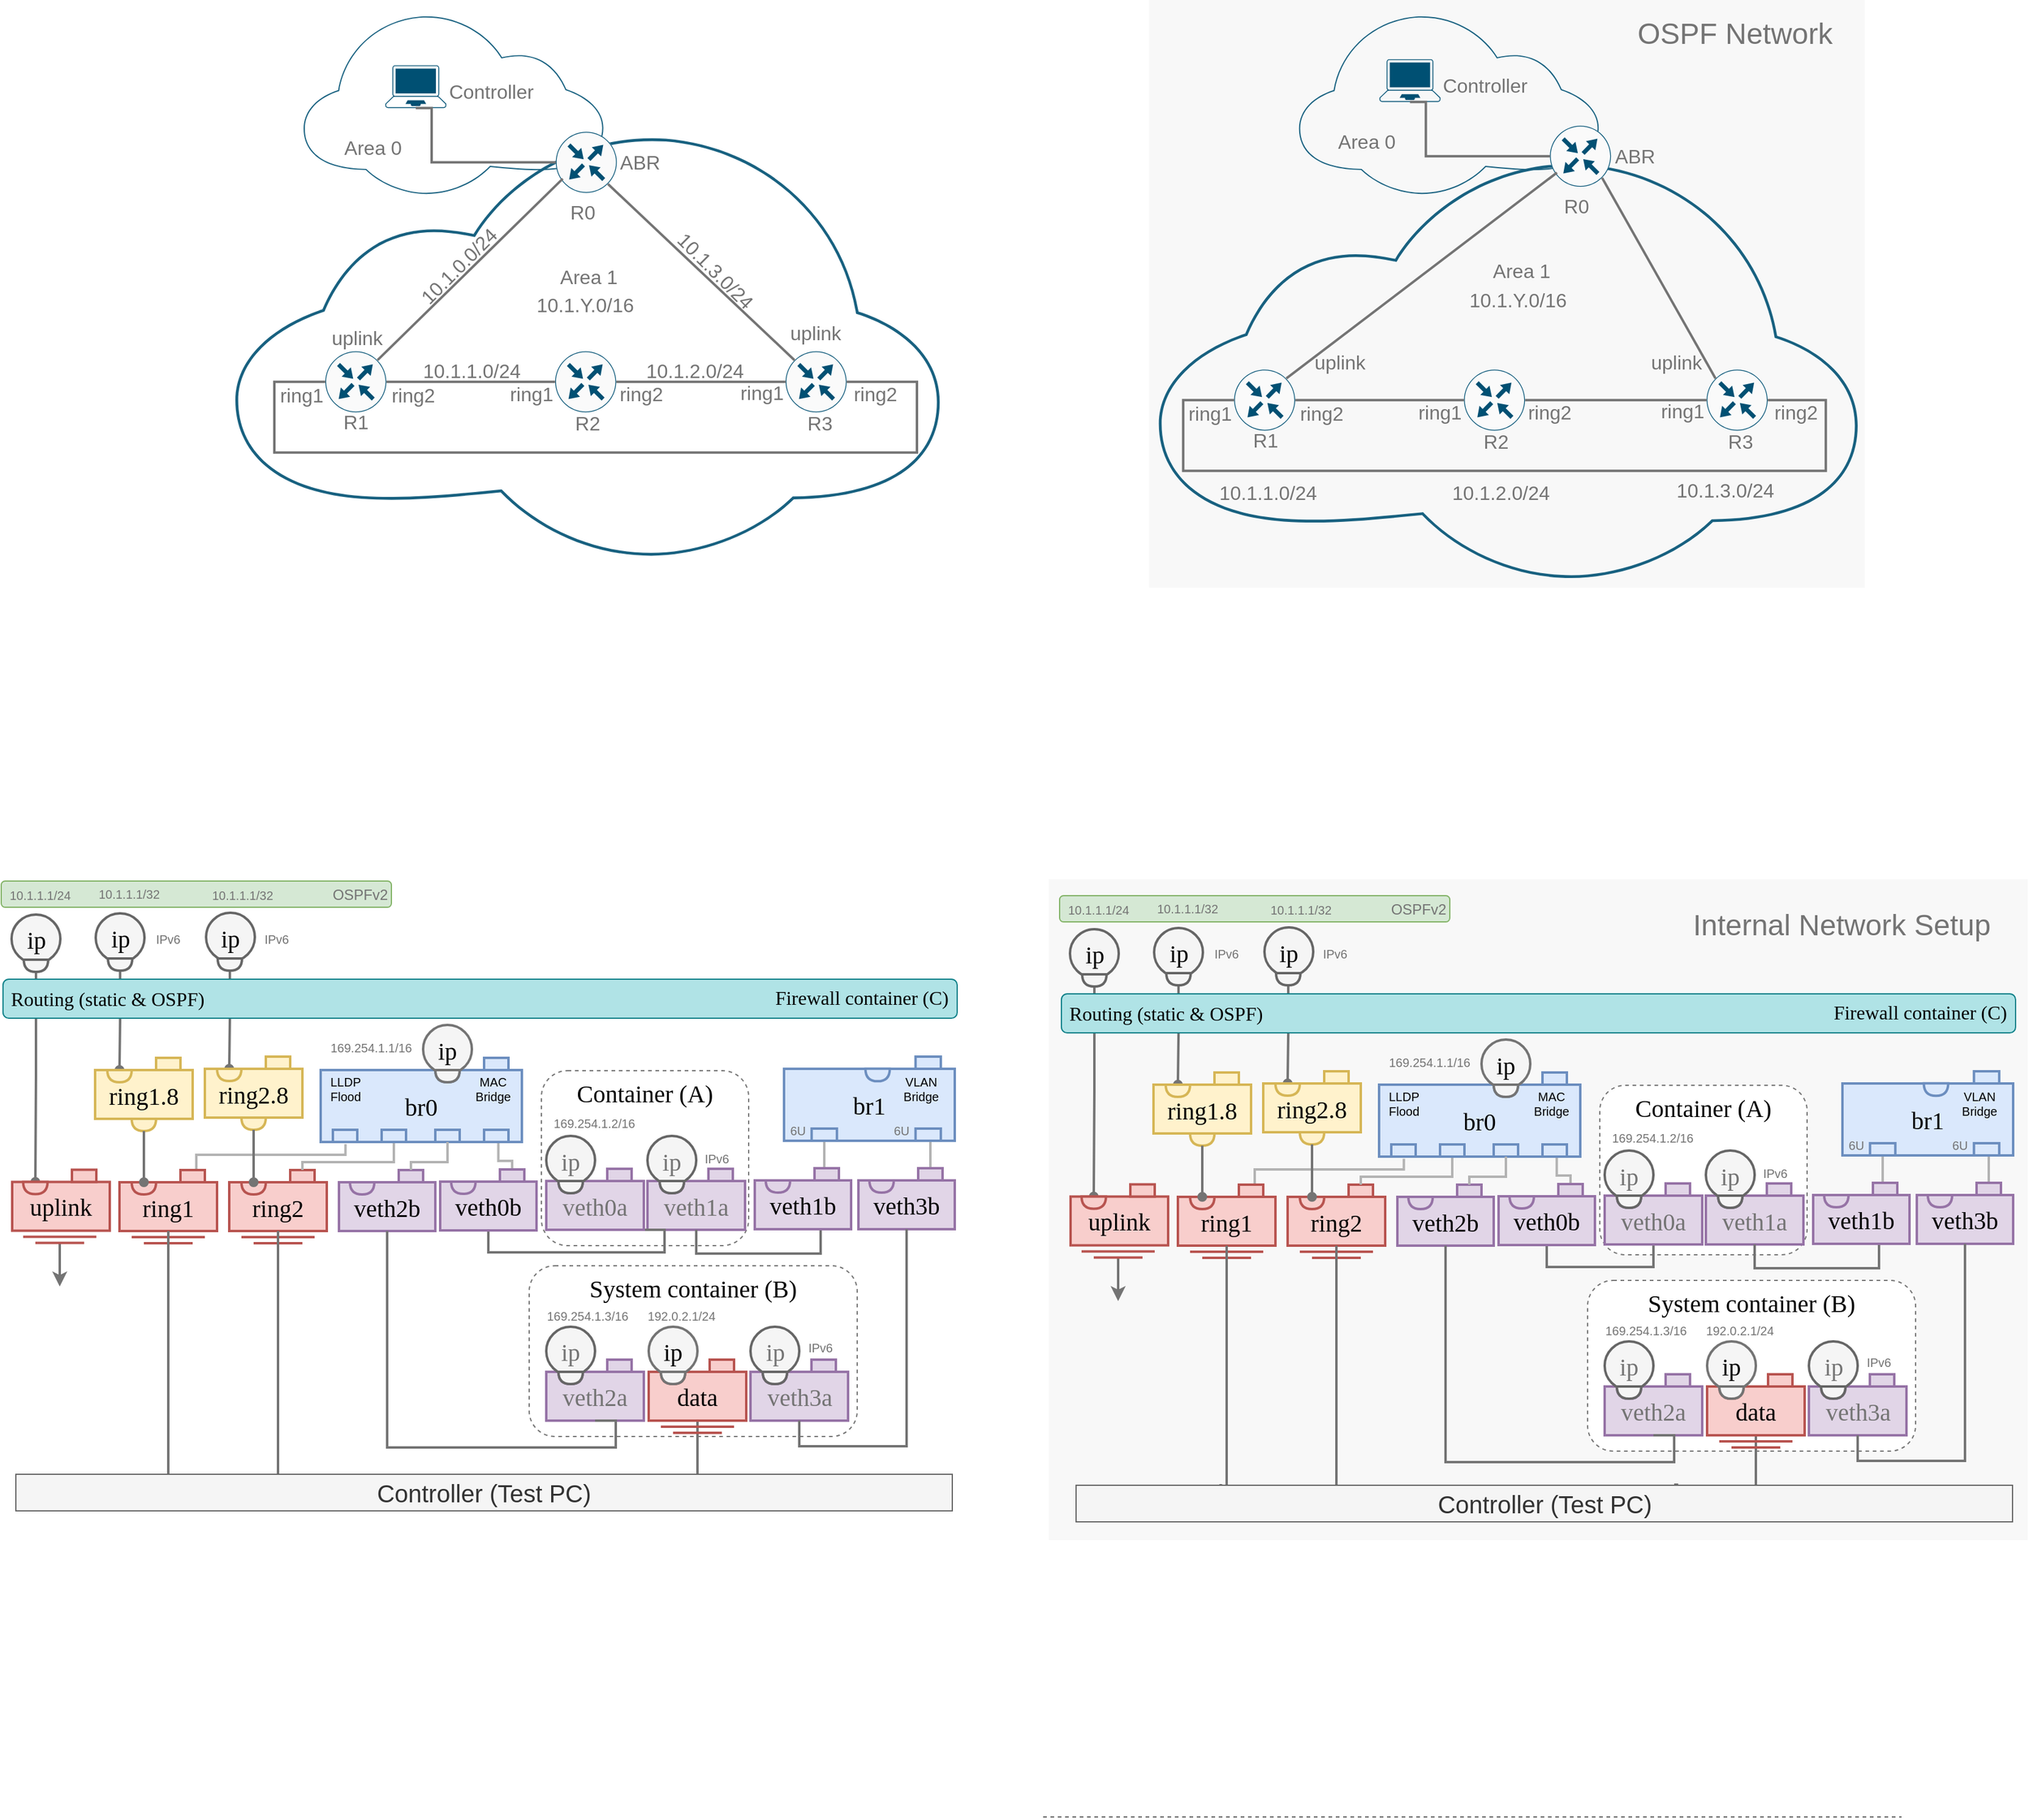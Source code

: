 <mxfile version="24.8.4">
  <diagram name="Page-1" id="UQYMfD63zcu4IPlueLp8">
    <mxGraphModel grid="1" page="1" gridSize="10" guides="1" tooltips="1" connect="1" arrows="1" fold="1" pageScale="1" pageWidth="3300" pageHeight="4681" math="0" shadow="0">
      <root>
        <mxCell id="0" />
        <mxCell id="1" parent="0" />
        <mxCell id="VIXwEHxPQrX6KNCdaf7d-2" value="" style="rounded=0;whiteSpace=wrap;html=1;fillColor=#F8F8F8;strokeColor=none;fontColor=#333333;" vertex="1" parent="1">
          <mxGeometry x="4709" y="1311" width="803" height="542" as="geometry" />
        </mxCell>
        <mxCell id="VIXwEHxPQrX6KNCdaf7d-3" value="" style="rounded=0;whiteSpace=wrap;html=1;fillColor=#F8F8F8;strokeColor=none;fontColor=#333333;" vertex="1" parent="1">
          <mxGeometry x="4791.33" y="590.0" width="587" height="482" as="geometry" />
        </mxCell>
        <mxCell id="VIXwEHxPQrX6KNCdaf7d-4" value="" style="points=[[0,0.64,0],[0.2,0.15,0],[0.4,0.01,0],[0.79,0.25,0],[1,0.65,0],[0.8,0.86,0],[0.41,1,0],[0.16,0.86,0]];verticalLabelPosition=bottom;sketch=0;html=1;verticalAlign=top;aspect=fixed;align=center;pointerEvents=1;shape=mxgraph.cisco19.cloud;fillColor=#186180;strokeColor=none;flipH=1;" vertex="1" parent="1">
          <mxGeometry x="4799.33" y="720.09" width="573.17" height="343.91" as="geometry" />
        </mxCell>
        <mxCell id="VIXwEHxPQrX6KNCdaf7d-5" value="" style="points=[[0,0.64,0],[0.2,0.15,0],[0.4,0.01,0],[0.79,0.25,0],[1,0.65,0],[0.8,0.86,0],[0.41,1,0],[0.16,0.86,0]];verticalLabelPosition=bottom;sketch=0;html=1;verticalAlign=top;aspect=fixed;align=center;pointerEvents=1;shape=mxgraph.cisco19.cloud;fillColor=#186180;strokeColor=none;strokeWidth=1;spacingBottom=-1;" vertex="1" parent="1">
          <mxGeometry x="4914.33" y="601.59" width="245.83" height="147.5" as="geometry" />
        </mxCell>
        <mxCell id="VIXwEHxPQrX6KNCdaf7d-6" value="ring1.8" style="rounded=0;whiteSpace=wrap;html=1;fillColor=#fff2cc;strokeColor=#d6b656;strokeWidth=2;fontFamily=Inconsolata;fontSource=https%3A%2F%2Ffonts.googleapis.com%2Fcss%3Ffamily%3DInconsolata;fontSize=20;fontColor=#000000;container=0;" vertex="1" parent="1">
          <mxGeometry x="4795" y="1479.5" width="80" height="40" as="geometry" />
        </mxCell>
        <mxCell id="VIXwEHxPQrX6KNCdaf7d-7" style="edgeStyle=orthogonalEdgeStyle;rounded=0;orthogonalLoop=1;jettySize=auto;html=1;strokeWidth=2;endArrow=oval;endFill=1;strokeColor=#747474;fontColor=#747474;entryX=0;entryY=0.5;entryDx=0;entryDy=0;entryPerimeter=0;exitX=1;exitY=0.5;exitDx=0;exitDy=0;exitPerimeter=0;" edge="1" parent="1" source="VIXwEHxPQrX6KNCdaf7d-80" target="VIXwEHxPQrX6KNCdaf7d-75">
          <mxGeometry relative="1" as="geometry">
            <mxPoint x="4746" y="1229" as="sourcePoint" />
            <mxPoint x="4745" y="1571" as="targetPoint" />
          </mxGeometry>
        </mxCell>
        <mxCell id="VIXwEHxPQrX6KNCdaf7d-8" style="edgeStyle=orthogonalEdgeStyle;rounded=0;orthogonalLoop=1;jettySize=auto;html=1;entryX=0.25;entryY=0;entryDx=0;entryDy=0;strokeWidth=2;endArrow=oval;endFill=1;strokeColor=#747474;fontColor=#747474;exitX=1;exitY=0.5;exitDx=0;exitDy=0;exitPerimeter=0;" edge="1" parent="1" source="VIXwEHxPQrX6KNCdaf7d-177" target="VIXwEHxPQrX6KNCdaf7d-24">
          <mxGeometry relative="1" as="geometry">
            <mxPoint x="4918" y="1159" as="sourcePoint" />
            <mxPoint x="4924.8" y="1458.5" as="targetPoint" />
          </mxGeometry>
        </mxCell>
        <mxCell id="VIXwEHxPQrX6KNCdaf7d-9" style="edgeStyle=orthogonalEdgeStyle;rounded=0;orthogonalLoop=1;jettySize=auto;html=1;exitX=1;exitY=0.5;exitDx=0;exitDy=0;exitPerimeter=0;entryX=0.25;entryY=0;entryDx=0;entryDy=0;strokeWidth=2;endArrow=oval;endFill=1;strokeColor=#747474;fontColor=#747474;" edge="1" parent="1" source="VIXwEHxPQrX6KNCdaf7d-44" target="VIXwEHxPQrX6KNCdaf7d-6">
          <mxGeometry relative="1" as="geometry">
            <mxPoint x="4835" y="1370.5" as="sourcePoint" />
            <mxPoint x="4834.8" y="1458.5" as="targetPoint" />
          </mxGeometry>
        </mxCell>
        <mxCell id="VIXwEHxPQrX6KNCdaf7d-10" value="" style="rounded=1;whiteSpace=wrap;html=1;fillColor=#d5e8d4;strokeColor=#82b366;" vertex="1" parent="1">
          <mxGeometry x="4718" y="1324.5" width="320" height="21.5" as="geometry" />
        </mxCell>
        <mxCell id="VIXwEHxPQrX6KNCdaf7d-11" value="" style="group" connectable="0" vertex="1" parent="1">
          <mxGeometry x="4905" y="1561.5" width="80" height="60" as="geometry" />
        </mxCell>
        <mxCell id="VIXwEHxPQrX6KNCdaf7d-12" value="ring2" style="rounded=0;whiteSpace=wrap;html=1;fillColor=#f8cecc;strokeColor=#b85450;strokeWidth=2;fontFamily=Inconsolata;fontSource=https%3A%2F%2Ffonts.googleapis.com%2Fcss%3Ffamily%3DInconsolata;fontSize=20;" vertex="1" parent="VIXwEHxPQrX6KNCdaf7d-11">
          <mxGeometry y="10" width="80" height="40" as="geometry" />
        </mxCell>
        <mxCell id="VIXwEHxPQrX6KNCdaf7d-13" value="" style="rounded=0;whiteSpace=wrap;html=1;fillColor=#f8cecc;strokeColor=#b85450;strokeWidth=2;fontFamily=Inconsolata;fontSource=https%3A%2F%2Ffonts.googleapis.com%2Fcss%3Ffamily%3DInconsolata;fontSize=20;" vertex="1" parent="VIXwEHxPQrX6KNCdaf7d-11">
          <mxGeometry x="50" width="20" height="10" as="geometry" />
        </mxCell>
        <mxCell id="VIXwEHxPQrX6KNCdaf7d-14" value="" style="shape=or;whiteSpace=wrap;html=1;rotation=90;fillColor=#f8cecc;strokeColor=#b85450;strokeWidth=2;fontFamily=Inconsolata;fontSource=https%3A%2F%2Ffonts.googleapis.com%2Fcss%3Ffamily%3DInconsolata;fontSize=20;" vertex="1" parent="VIXwEHxPQrX6KNCdaf7d-11">
          <mxGeometry x="15" y="5" width="10" height="20" as="geometry" />
        </mxCell>
        <mxCell id="VIXwEHxPQrX6KNCdaf7d-15" value="" style="endArrow=none;html=1;rounded=0;fillColor=#f8cecc;strokeColor=#b85450;strokeWidth=2;fontFamily=Inconsolata;fontSource=https%3A%2F%2Ffonts.googleapis.com%2Fcss%3Ffamily%3DInconsolata;fontSize=20;" edge="1" parent="VIXwEHxPQrX6KNCdaf7d-11">
          <mxGeometry width="50" height="50" relative="1" as="geometry">
            <mxPoint x="20" y="60" as="sourcePoint" />
            <mxPoint x="60" y="60" as="targetPoint" />
          </mxGeometry>
        </mxCell>
        <mxCell id="VIXwEHxPQrX6KNCdaf7d-16" value="" style="endArrow=none;html=1;rounded=0;fillColor=#f8cecc;strokeColor=#b85450;strokeWidth=2;fontFamily=Inconsolata;fontSource=https%3A%2F%2Ffonts.googleapis.com%2Fcss%3Ffamily%3DInconsolata;fontSize=20;" edge="1" parent="VIXwEHxPQrX6KNCdaf7d-11">
          <mxGeometry width="50" height="50" relative="1" as="geometry">
            <mxPoint x="10" y="55" as="sourcePoint" />
            <mxPoint x="70" y="55" as="targetPoint" />
          </mxGeometry>
        </mxCell>
        <mxCell id="VIXwEHxPQrX6KNCdaf7d-17" value="Container (A)" style="rounded=1;whiteSpace=wrap;html=1;dashed=1;strokeWidth=1;fontFamily=Inconsolata;fontSource=https%3A%2F%2Ffonts.googleapis.com%2Fcss%3Ffamily%3DInconsolata;fontSize=20;verticalAlign=top;movable=1;resizable=1;rotatable=1;deletable=1;editable=1;locked=0;connectable=1;container=0;strokeColor=#747474;" vertex="1" parent="1">
          <mxGeometry x="5161" y="1480" width="170" height="139" as="geometry" />
        </mxCell>
        <mxCell id="VIXwEHxPQrX6KNCdaf7d-18" value="10.1.1.1/32" style="text;html=1;strokeColor=none;fillColor=none;align=center;verticalAlign=middle;whiteSpace=wrap;rounded=0;fontColor=#747474;container=0;fontSize=10;" vertex="1" parent="1">
          <mxGeometry x="4793" y="1320" width="60" height="30" as="geometry" />
        </mxCell>
        <mxCell id="VIXwEHxPQrX6KNCdaf7d-19" value="" style="endArrow=classic;html=1;rounded=0;strokeColor=#747474;strokeWidth=2;endFill=1;" edge="1" parent="1">
          <mxGeometry width="50" height="50" relative="1" as="geometry">
            <mxPoint x="4766" y="1621.25" as="sourcePoint" />
            <mxPoint x="4766" y="1657" as="targetPoint" />
          </mxGeometry>
        </mxCell>
        <mxCell id="VIXwEHxPQrX6KNCdaf7d-20" value="10.1.1.1/32" style="text;html=1;strokeColor=none;fillColor=none;align=center;verticalAlign=middle;whiteSpace=wrap;rounded=0;fontColor=#747474;container=0;fontSize=10;" vertex="1" parent="1">
          <mxGeometry x="4885.5" y="1321" width="60" height="30" as="geometry" />
        </mxCell>
        <mxCell id="VIXwEHxPQrX6KNCdaf7d-21" style="edgeStyle=orthogonalEdgeStyle;rounded=0;orthogonalLoop=1;jettySize=auto;html=1;entryX=0.5;entryY=0;entryDx=0;entryDy=0;strokeWidth=2;endArrow=none;endFill=0;strokeColor=#B3B3B3;fontColor=#747474;startArrow=none;startFill=0;exitX=0.517;exitY=1.178;exitDx=0;exitDy=0;exitPerimeter=0;" edge="1" parent="1" source="VIXwEHxPQrX6KNCdaf7d-35" target="VIXwEHxPQrX6KNCdaf7d-50">
          <mxGeometry relative="1" as="geometry">
            <mxPoint x="5020" y="1518.5" as="sourcePoint" />
            <mxPoint x="4814" y="1560.5" as="targetPoint" />
            <Array as="points">
              <mxPoint x="5000" y="1549" />
              <mxPoint x="4878" y="1549" />
              <mxPoint x="4878" y="1562" />
            </Array>
          </mxGeometry>
        </mxCell>
        <mxCell id="VIXwEHxPQrX6KNCdaf7d-22" style="edgeStyle=orthogonalEdgeStyle;rounded=0;orthogonalLoop=1;jettySize=auto;html=1;entryX=0.5;entryY=0;entryDx=0;entryDy=0;strokeWidth=2;endArrow=none;endFill=0;strokeColor=#B3B3B3;fontColor=#747474;startArrow=none;startFill=0;exitX=0.5;exitY=1;exitDx=0;exitDy=0;" edge="1" parent="1" source="VIXwEHxPQrX6KNCdaf7d-36" target="VIXwEHxPQrX6KNCdaf7d-13">
          <mxGeometry relative="1" as="geometry">
            <mxPoint x="5034" y="1519.5" as="sourcePoint" />
            <mxPoint x="4875" y="1560.25" as="targetPoint" />
            <Array as="points">
              <mxPoint x="5040" y="1555" />
              <mxPoint x="4965" y="1555" />
            </Array>
          </mxGeometry>
        </mxCell>
        <mxCell id="VIXwEHxPQrX6KNCdaf7d-23" style="edgeStyle=orthogonalEdgeStyle;rounded=0;orthogonalLoop=1;jettySize=auto;html=1;entryX=0.5;entryY=0;entryDx=0;entryDy=0;strokeWidth=2;endArrow=none;endFill=0;strokeColor=#B3B3B3;fontColor=#747474;startArrow=none;startFill=0;exitX=0.585;exitY=1.055;exitDx=0;exitDy=0;exitPerimeter=0;" edge="1" parent="1" source="VIXwEHxPQrX6KNCdaf7d-55" target="VIXwEHxPQrX6KNCdaf7d-65">
          <mxGeometry relative="1" as="geometry">
            <mxPoint x="5230" y="1518.5" as="sourcePoint" />
            <mxPoint x="5230" y="1560.5" as="targetPoint" />
            <Array as="points">
              <mxPoint x="5126" y="1554" />
              <mxPoint x="5137" y="1554" />
            </Array>
          </mxGeometry>
        </mxCell>
        <mxCell id="VIXwEHxPQrX6KNCdaf7d-24" value="ring2.8" style="rounded=0;whiteSpace=wrap;html=1;fillColor=#fff2cc;strokeColor=#d6b656;strokeWidth=2;fontFamily=Inconsolata;fontSource=https%3A%2F%2Ffonts.googleapis.com%2Fcss%3Ffamily%3DInconsolata;fontSize=20;fontColor=#000000;container=0;" vertex="1" parent="1">
          <mxGeometry x="4885" y="1478.5" width="80" height="40" as="geometry" />
        </mxCell>
        <mxCell id="VIXwEHxPQrX6KNCdaf7d-25" value="" style="rounded=0;whiteSpace=wrap;html=1;fillColor=#fff2cc;strokeColor=#d6b656;strokeWidth=2;fontFamily=Inconsolata;fontSource=https%3A%2F%2Ffonts.googleapis.com%2Fcss%3Ffamily%3DInconsolata;fontSize=20;fontColor=#000000;container=0;" vertex="1" parent="1">
          <mxGeometry x="4935" y="1468.5" width="20" height="10" as="geometry" />
        </mxCell>
        <mxCell id="VIXwEHxPQrX6KNCdaf7d-26" value="" style="shape=or;whiteSpace=wrap;html=1;rotation=90;fillColor=#fff2cc;strokeColor=#d6b656;strokeWidth=2;fontFamily=Inconsolata;fontSource=https%3A%2F%2Ffonts.googleapis.com%2Fcss%3Ffamily%3DInconsolata;fontSize=20;fontColor=#000000;container=0;" vertex="1" parent="1">
          <mxGeometry x="4900" y="1473.5" width="10" height="20" as="geometry" />
        </mxCell>
        <mxCell id="VIXwEHxPQrX6KNCdaf7d-27" value="" style="shape=or;whiteSpace=wrap;html=1;rotation=90;fillColor=#fff2cc;strokeColor=#d6b656;strokeWidth=2;fontFamily=Inconsolata;fontSource=https%3A%2F%2Ffonts.googleapis.com%2Fcss%3Ffamily%3DInconsolata;fontSize=20;fontColor=#000000;container=0;" vertex="1" parent="1">
          <mxGeometry x="4920" y="1513.5" width="10" height="20" as="geometry" />
        </mxCell>
        <mxCell id="VIXwEHxPQrX6KNCdaf7d-28" value="veth1a" style="rounded=0;whiteSpace=wrap;html=1;fillColor=#e1d5e7;strokeColor=#9673a6;strokeWidth=2;fontFamily=Inconsolata;fontSource=https%3A%2F%2Ffonts.googleapis.com%2Fcss%3Ffamily%3DInconsolata;fontSize=20;fontColor=#747474;container=0;" vertex="1" parent="1">
          <mxGeometry x="5248" y="1570.5" width="80" height="40" as="geometry" />
        </mxCell>
        <mxCell id="VIXwEHxPQrX6KNCdaf7d-29" value="" style="rounded=0;whiteSpace=wrap;html=1;fillColor=#e1d5e7;strokeColor=#9673a6;strokeWidth=2;fontFamily=Inconsolata;fontSource=https%3A%2F%2Ffonts.googleapis.com%2Fcss%3Ffamily%3DInconsolata;fontSize=20;fontColor=#747474;container=0;" vertex="1" parent="1">
          <mxGeometry x="5298" y="1560.5" width="20" height="10" as="geometry" />
        </mxCell>
        <mxCell id="VIXwEHxPQrX6KNCdaf7d-30" value="" style="shape=or;whiteSpace=wrap;html=1;rotation=90;fillColor=#e1d5e7;strokeColor=#9673a6;strokeWidth=2;fontFamily=Inconsolata;fontSource=https%3A%2F%2Ffonts.googleapis.com%2Fcss%3Ffamily%3DInconsolata;fontSize=20;fontColor=#747474;container=0;" vertex="1" parent="1">
          <mxGeometry x="5263" y="1565.5" width="10" height="20" as="geometry" />
        </mxCell>
        <mxCell id="VIXwEHxPQrX6KNCdaf7d-31" value="169.254.1.1/16" style="text;html=1;strokeColor=none;fillColor=none;align=center;verticalAlign=middle;whiteSpace=wrap;rounded=0;fontColor=#747474;container=0;fontSize=10;" vertex="1" parent="1">
          <mxGeometry x="4979" y="1442.5" width="85" height="37" as="geometry" />
        </mxCell>
        <mxCell id="VIXwEHxPQrX6KNCdaf7d-32" value="br0" style="rounded=0;whiteSpace=wrap;html=1;fillColor=#dae8fc;strokeColor=#6c8ebf;strokeWidth=2;fontFamily=Inconsolata;fontSource=https%3A%2F%2Ffonts.googleapis.com%2Fcss%3Ffamily%3DInconsolata;fontSize=20;fontColor=#000000;container=0;" vertex="1" parent="1">
          <mxGeometry x="4980" y="1479.5" width="165" height="59" as="geometry" />
        </mxCell>
        <mxCell id="VIXwEHxPQrX6KNCdaf7d-33" value="" style="rounded=0;whiteSpace=wrap;html=1;fillColor=#dae8fc;strokeColor=#6c8ebf;strokeWidth=2;fontFamily=Inconsolata;fontSource=https%3A%2F%2Ffonts.googleapis.com%2Fcss%3Ffamily%3DInconsolata;fontSize=20;fontColor=#000000;container=0;" vertex="1" parent="1">
          <mxGeometry x="5114" y="1469.5" width="20" height="10" as="geometry" />
        </mxCell>
        <mxCell id="VIXwEHxPQrX6KNCdaf7d-34" value="" style="shape=or;whiteSpace=wrap;html=1;rotation=90;fillColor=#dae8fc;strokeColor=#6c8ebf;strokeWidth=2;fontFamily=Inconsolata;fontSource=https%3A%2F%2Ffonts.googleapis.com%2Fcss%3Ffamily%3DInconsolata;fontSize=20;fontColor=#000000;container=0;" vertex="1" parent="1">
          <mxGeometry x="5079" y="1474.5" width="10" height="20" as="geometry" />
        </mxCell>
        <mxCell id="VIXwEHxPQrX6KNCdaf7d-35" value="" style="rounded=0;whiteSpace=wrap;html=1;fillColor=#dae8fc;strokeColor=#6c8ebf;strokeWidth=2;fontFamily=Inconsolata;fontSource=https%3A%2F%2Ffonts.googleapis.com%2Fcss%3Ffamily%3DInconsolata;fontSize=20;fontColor=#000000;container=0;" vertex="1" parent="1">
          <mxGeometry x="4990" y="1528.5" width="20" height="10" as="geometry" />
        </mxCell>
        <mxCell id="VIXwEHxPQrX6KNCdaf7d-36" value="" style="rounded=0;whiteSpace=wrap;html=1;fillColor=#dae8fc;strokeColor=#6c8ebf;strokeWidth=2;fontFamily=Inconsolata;fontSource=https%3A%2F%2Ffonts.googleapis.com%2Fcss%3Ffamily%3DInconsolata;fontSize=20;fontColor=#000000;container=0;" vertex="1" parent="1">
          <mxGeometry x="5030" y="1528.5" width="20" height="10" as="geometry" />
        </mxCell>
        <mxCell id="VIXwEHxPQrX6KNCdaf7d-37" value="" style="rounded=0;whiteSpace=wrap;html=1;fillColor=#dae8fc;strokeColor=#6c8ebf;strokeWidth=2;fontFamily=Inconsolata;fontSource=https%3A%2F%2Ffonts.googleapis.com%2Fcss%3Ffamily%3DInconsolata;fontSize=20;fontColor=#000000;container=0;" vertex="1" parent="1">
          <mxGeometry x="5074" y="1528.5" width="20" height="10" as="geometry" />
        </mxCell>
        <mxCell id="VIXwEHxPQrX6KNCdaf7d-38" value="&lt;font style=&quot;font-size: 10px;&quot;&gt;LLDP Flood&lt;/font&gt;" style="text;html=1;align=center;verticalAlign=middle;whiteSpace=wrap;rounded=0;fontColor=#000000;container=0;fontSize=10;" vertex="1" parent="1">
          <mxGeometry x="4979" y="1479.5" width="43" height="30" as="geometry" />
        </mxCell>
        <mxCell id="VIXwEHxPQrX6KNCdaf7d-39" value="MAC Bridge" style="text;html=1;strokeColor=none;fillColor=none;align=center;verticalAlign=middle;whiteSpace=wrap;rounded=0;fontColor=#000000;container=0;fontSize=10;" vertex="1" parent="1">
          <mxGeometry x="5098" y="1479.5" width="47" height="30" as="geometry" />
        </mxCell>
        <mxCell id="VIXwEHxPQrX6KNCdaf7d-40" value="" style="rounded=0;whiteSpace=wrap;html=1;fillColor=#fff2cc;strokeColor=#d6b656;strokeWidth=2;fontFamily=Inconsolata;fontSource=https%3A%2F%2Ffonts.googleapis.com%2Fcss%3Ffamily%3DInconsolata;fontSize=20;fontColor=#000000;container=0;" vertex="1" parent="1">
          <mxGeometry x="4845" y="1469.5" width="20" height="10" as="geometry" />
        </mxCell>
        <mxCell id="VIXwEHxPQrX6KNCdaf7d-41" value="" style="shape=or;whiteSpace=wrap;html=1;rotation=90;fillColor=#fff2cc;strokeColor=#d6b656;strokeWidth=2;fontFamily=Inconsolata;fontSource=https%3A%2F%2Ffonts.googleapis.com%2Fcss%3Ffamily%3DInconsolata;fontSize=20;fontColor=#000000;container=0;" vertex="1" parent="1">
          <mxGeometry x="4810" y="1474.5" width="10" height="20" as="geometry" />
        </mxCell>
        <mxCell id="VIXwEHxPQrX6KNCdaf7d-42" value="" style="shape=or;whiteSpace=wrap;html=1;rotation=90;fillColor=#fff2cc;strokeColor=#d6b656;strokeWidth=2;fontFamily=Inconsolata;fontSource=https%3A%2F%2Ffonts.googleapis.com%2Fcss%3Ffamily%3DInconsolata;fontSize=20;fontColor=#000000;container=0;" vertex="1" parent="1">
          <mxGeometry x="4830" y="1514.5" width="10" height="20" as="geometry" />
        </mxCell>
        <mxCell id="VIXwEHxPQrX6KNCdaf7d-43" value="ip" style="ellipse;whiteSpace=wrap;html=1;aspect=fixed;fillColor=#f5f5f5;fontColor=#000000;strokeColor=#666666;fontFamily=Inconsolata;fontSource=https%3A%2F%2Ffonts.googleapis.com%2Fcss%3Ffamily%3DInconsolata;fontSize=20;strokeWidth=2;container=0;" vertex="1" parent="1">
          <mxGeometry x="4795.5" y="1351" width="40" height="40" as="geometry" />
        </mxCell>
        <mxCell id="VIXwEHxPQrX6KNCdaf7d-44" value="" style="shape=or;whiteSpace=wrap;html=1;rotation=90;fillColor=#f5f5f5;strokeColor=#666666;strokeWidth=2;fontFamily=Inconsolata;fontSource=https%3A%2F%2Ffonts.googleapis.com%2Fcss%3Ffamily%3DInconsolata;fontSize=20;fontColor=#747474;container=0;" vertex="1" parent="1">
          <mxGeometry x="4810.5" y="1383" width="10" height="20" as="geometry" />
        </mxCell>
        <mxCell id="VIXwEHxPQrX6KNCdaf7d-45" value="" style="endArrow=none;html=1;rounded=0;fontColor=#747474;strokeColor=#747474;strokeWidth=2;entryX=0.5;entryY=1;entryDx=0;entryDy=0;edgeStyle=orthogonalEdgeStyle;exitX=0.5;exitY=1;exitDx=0;exitDy=0;" edge="1" parent="1" source="VIXwEHxPQrX6KNCdaf7d-106" target="VIXwEHxPQrX6KNCdaf7d-28">
          <mxGeometry width="50" height="50" relative="1" as="geometry">
            <mxPoint x="5471" y="1660" as="sourcePoint" />
            <mxPoint x="5362" y="1527.0" as="targetPoint" />
            <Array as="points">
              <mxPoint x="5390" y="1630" />
              <mxPoint x="5288" y="1630" />
            </Array>
          </mxGeometry>
        </mxCell>
        <mxCell id="VIXwEHxPQrX6KNCdaf7d-46" value="" style="endArrow=none;html=1;rounded=0;fontColor=#747474;strokeColor=#747474;strokeWidth=2;exitX=0.5;exitY=1;exitDx=0;exitDy=0;entryX=0.5;entryY=1;entryDx=0;entryDy=0;edgeStyle=orthogonalEdgeStyle;" edge="1" parent="1" source="VIXwEHxPQrX6KNCdaf7d-64" target="VIXwEHxPQrX6KNCdaf7d-60">
          <mxGeometry width="50" height="50" relative="1" as="geometry">
            <mxPoint x="5204" y="1609.5" as="sourcePoint" />
            <mxPoint x="5262" y="1239.5" as="targetPoint" />
            <Array as="points">
              <mxPoint x="5118" y="1629" />
              <mxPoint x="5205" y="1629" />
            </Array>
          </mxGeometry>
        </mxCell>
        <mxCell id="VIXwEHxPQrX6KNCdaf7d-47" style="edgeStyle=orthogonalEdgeStyle;rounded=0;orthogonalLoop=1;jettySize=auto;html=1;entryX=0;entryY=0.5;entryDx=0;entryDy=0;entryPerimeter=0;strokeWidth=2;endArrow=oval;endFill=1;strokeColor=#747474;fontColor=#747474;exitX=1;exitY=0.5;exitDx=0;exitDy=0;exitPerimeter=0;" edge="1" parent="1" source="VIXwEHxPQrX6KNCdaf7d-27" target="VIXwEHxPQrX6KNCdaf7d-14">
          <mxGeometry relative="1" as="geometry">
            <mxPoint x="4928" y="1519" as="sourcePoint" />
            <mxPoint x="4984.49" y="1570.25" as="targetPoint" />
          </mxGeometry>
        </mxCell>
        <mxCell id="VIXwEHxPQrX6KNCdaf7d-48" value="" style="group" connectable="0" vertex="1" parent="1">
          <mxGeometry x="4815" y="1561.5" width="80" height="60" as="geometry" />
        </mxCell>
        <mxCell id="VIXwEHxPQrX6KNCdaf7d-49" value="ring1" style="rounded=0;whiteSpace=wrap;html=1;fillColor=#f8cecc;strokeColor=#b85450;strokeWidth=2;fontFamily=Inconsolata;fontSource=https%3A%2F%2Ffonts.googleapis.com%2Fcss%3Ffamily%3DInconsolata;fontSize=20;" vertex="1" parent="VIXwEHxPQrX6KNCdaf7d-48">
          <mxGeometry y="10" width="80" height="40" as="geometry" />
        </mxCell>
        <mxCell id="VIXwEHxPQrX6KNCdaf7d-50" value="" style="rounded=0;whiteSpace=wrap;html=1;fillColor=#f8cecc;strokeColor=#b85450;strokeWidth=2;fontFamily=Inconsolata;fontSource=https%3A%2F%2Ffonts.googleapis.com%2Fcss%3Ffamily%3DInconsolata;fontSize=20;" vertex="1" parent="VIXwEHxPQrX6KNCdaf7d-48">
          <mxGeometry x="50" width="20" height="10" as="geometry" />
        </mxCell>
        <mxCell id="VIXwEHxPQrX6KNCdaf7d-51" value="" style="shape=or;whiteSpace=wrap;html=1;rotation=90;fillColor=#f8cecc;strokeColor=#b85450;strokeWidth=2;fontFamily=Inconsolata;fontSource=https%3A%2F%2Ffonts.googleapis.com%2Fcss%3Ffamily%3DInconsolata;fontSize=20;" vertex="1" parent="VIXwEHxPQrX6KNCdaf7d-48">
          <mxGeometry x="15" y="5" width="10" height="20" as="geometry" />
        </mxCell>
        <mxCell id="VIXwEHxPQrX6KNCdaf7d-52" value="" style="endArrow=none;html=1;rounded=0;fillColor=#f8cecc;strokeColor=#b85450;strokeWidth=2;fontFamily=Inconsolata;fontSource=https%3A%2F%2Ffonts.googleapis.com%2Fcss%3Ffamily%3DInconsolata;fontSize=20;" edge="1" parent="VIXwEHxPQrX6KNCdaf7d-48">
          <mxGeometry width="50" height="50" relative="1" as="geometry">
            <mxPoint x="20" y="60" as="sourcePoint" />
            <mxPoint x="60" y="60" as="targetPoint" />
          </mxGeometry>
        </mxCell>
        <mxCell id="VIXwEHxPQrX6KNCdaf7d-53" value="" style="endArrow=none;html=1;rounded=0;fillColor=#f8cecc;strokeColor=#b85450;strokeWidth=2;fontFamily=Inconsolata;fontSource=https%3A%2F%2Ffonts.googleapis.com%2Fcss%3Ffamily%3DInconsolata;fontSize=20;" edge="1" parent="VIXwEHxPQrX6KNCdaf7d-48">
          <mxGeometry width="50" height="50" relative="1" as="geometry">
            <mxPoint x="10" y="55" as="sourcePoint" />
            <mxPoint x="70" y="55" as="targetPoint" />
          </mxGeometry>
        </mxCell>
        <mxCell id="VIXwEHxPQrX6KNCdaf7d-54" style="edgeStyle=orthogonalEdgeStyle;rounded=0;orthogonalLoop=1;jettySize=auto;html=1;exitX=1;exitY=0.5;exitDx=0;exitDy=0;exitPerimeter=0;entryX=0;entryY=0.5;entryDx=0;entryDy=0;entryPerimeter=0;strokeWidth=2;endArrow=oval;endFill=1;strokeColor=#747474;fontColor=#747474;" edge="1" parent="1" source="VIXwEHxPQrX6KNCdaf7d-42" target="VIXwEHxPQrX6KNCdaf7d-51">
          <mxGeometry relative="1" as="geometry">
            <mxPoint x="4825.2" y="1546.25" as="sourcePoint" />
            <mxPoint x="4895" y="1570.5" as="targetPoint" />
          </mxGeometry>
        </mxCell>
        <mxCell id="VIXwEHxPQrX6KNCdaf7d-55" value="" style="rounded=0;whiteSpace=wrap;html=1;fillColor=#dae8fc;strokeColor=#6c8ebf;strokeWidth=2;fontFamily=Inconsolata;fontSource=https%3A%2F%2Ffonts.googleapis.com%2Fcss%3Ffamily%3DInconsolata;fontSize=20;fontColor=#000000;container=0;" vertex="1" parent="1">
          <mxGeometry x="5114" y="1528.5" width="20" height="10" as="geometry" />
        </mxCell>
        <mxCell id="VIXwEHxPQrX6KNCdaf7d-56" value="OSPFv2" style="text;html=1;strokeColor=none;fillColor=none;align=center;verticalAlign=middle;whiteSpace=wrap;rounded=0;fontColor=#747474;container=0;" vertex="1" parent="1">
          <mxGeometry x="4985.5" y="1321" width="52.5" height="30" as="geometry" />
        </mxCell>
        <mxCell id="VIXwEHxPQrX6KNCdaf7d-57" style="edgeStyle=orthogonalEdgeStyle;rounded=0;orthogonalLoop=1;jettySize=auto;html=1;entryX=0.5;entryY=0;entryDx=0;entryDy=0;strokeWidth=2;endArrow=none;endFill=0;strokeColor=#B3B3B3;fontColor=#747474;startArrow=none;startFill=0;exitX=0.5;exitY=1;exitDx=0;exitDy=0;" edge="1" parent="1" source="VIXwEHxPQrX6KNCdaf7d-161" target="VIXwEHxPQrX6KNCdaf7d-107">
          <mxGeometry relative="1" as="geometry">
            <mxPoint x="5857" y="1519.5" as="sourcePoint" />
            <mxPoint x="5885" y="1560.5" as="targetPoint" />
            <Array as="points">
              <mxPoint x="5393" y="1560" />
            </Array>
          </mxGeometry>
        </mxCell>
        <mxCell id="VIXwEHxPQrX6KNCdaf7d-58" style="edgeStyle=orthogonalEdgeStyle;rounded=0;orthogonalLoop=1;jettySize=auto;html=1;entryX=0.5;entryY=0;entryDx=0;entryDy=0;strokeWidth=2;endArrow=none;endFill=0;strokeColor=#B3B3B3;fontColor=#747474;startArrow=none;startFill=0;exitX=0.5;exitY=1;exitDx=0;exitDy=0;" edge="1" parent="1" source="VIXwEHxPQrX6KNCdaf7d-163" target="VIXwEHxPQrX6KNCdaf7d-86">
          <mxGeometry relative="1" as="geometry">
            <mxPoint x="5901" y="1519.5" as="sourcePoint" />
            <mxPoint x="5970" y="1560.5" as="targetPoint" />
            <Array as="points">
              <mxPoint x="5480" y="1520" />
            </Array>
          </mxGeometry>
        </mxCell>
        <mxCell id="VIXwEHxPQrX6KNCdaf7d-59" value="" style="group" connectable="0" vertex="1" parent="1">
          <mxGeometry x="5165" y="1560.5" width="80" height="50" as="geometry" />
        </mxCell>
        <mxCell id="VIXwEHxPQrX6KNCdaf7d-60" value="veth0a" style="rounded=0;whiteSpace=wrap;html=1;fillColor=#e1d5e7;strokeColor=#9673a6;strokeWidth=2;fontFamily=Inconsolata;fontSource=https%3A%2F%2Ffonts.googleapis.com%2Fcss%3Ffamily%3DInconsolata;fontSize=20;fontColor=#747474;container=0;" vertex="1" parent="VIXwEHxPQrX6KNCdaf7d-59">
          <mxGeometry y="10" width="80" height="40" as="geometry" />
        </mxCell>
        <mxCell id="VIXwEHxPQrX6KNCdaf7d-61" value="" style="rounded=0;whiteSpace=wrap;html=1;fillColor=#e1d5e7;strokeColor=#9673a6;strokeWidth=2;fontFamily=Inconsolata;fontSource=https%3A%2F%2Ffonts.googleapis.com%2Fcss%3Ffamily%3DInconsolata;fontSize=20;fontColor=#747474;container=0;" vertex="1" parent="VIXwEHxPQrX6KNCdaf7d-59">
          <mxGeometry x="50" width="20" height="10" as="geometry" />
        </mxCell>
        <mxCell id="VIXwEHxPQrX6KNCdaf7d-62" value="" style="shape=or;whiteSpace=wrap;html=1;rotation=90;fillColor=#e1d5e7;strokeColor=#9673a6;strokeWidth=2;fontFamily=Inconsolata;fontSource=https%3A%2F%2Ffonts.googleapis.com%2Fcss%3Ffamily%3DInconsolata;fontSize=20;fontColor=#747474;container=0;" vertex="1" parent="VIXwEHxPQrX6KNCdaf7d-59">
          <mxGeometry x="15" y="5" width="10" height="20" as="geometry" />
        </mxCell>
        <mxCell id="VIXwEHxPQrX6KNCdaf7d-63" value="" style="group" connectable="0" vertex="1" parent="1">
          <mxGeometry x="5078" y="1561" width="79" height="50" as="geometry" />
        </mxCell>
        <mxCell id="VIXwEHxPQrX6KNCdaf7d-64" value="veth0b" style="rounded=0;whiteSpace=wrap;html=1;fillColor=#e1d5e7;strokeColor=#9673a6;strokeWidth=2;fontFamily=Inconsolata;fontSource=https%3A%2F%2Ffonts.googleapis.com%2Fcss%3Ffamily%3DInconsolata;fontSize=20;fontColor=#000000;container=0;" vertex="1" parent="VIXwEHxPQrX6KNCdaf7d-63">
          <mxGeometry y="10" width="79" height="40" as="geometry" />
        </mxCell>
        <mxCell id="VIXwEHxPQrX6KNCdaf7d-65" value="" style="rounded=0;whiteSpace=wrap;html=1;fillColor=#e1d5e7;strokeColor=#9673a6;strokeWidth=2;fontFamily=Inconsolata;fontSource=https%3A%2F%2Ffonts.googleapis.com%2Fcss%3Ffamily%3DInconsolata;fontSize=20;fontColor=#000000;container=0;" vertex="1" parent="VIXwEHxPQrX6KNCdaf7d-63">
          <mxGeometry x="49" width="20" height="10" as="geometry" />
        </mxCell>
        <mxCell id="VIXwEHxPQrX6KNCdaf7d-66" value="" style="shape=or;whiteSpace=wrap;html=1;rotation=90;fillColor=#e1d5e7;strokeColor=#9673a6;strokeWidth=2;fontFamily=Inconsolata;fontSource=https%3A%2F%2Ffonts.googleapis.com%2Fcss%3Ffamily%3DInconsolata;fontSize=20;fontColor=#000000;container=0;" vertex="1" parent="VIXwEHxPQrX6KNCdaf7d-63">
          <mxGeometry x="14" y="5" width="10" height="20" as="geometry" />
        </mxCell>
        <mxCell id="VIXwEHxPQrX6KNCdaf7d-67" value="" style="group" connectable="0" vertex="1" parent="1">
          <mxGeometry x="4995" y="1561.5" width="79" height="50" as="geometry" />
        </mxCell>
        <mxCell id="VIXwEHxPQrX6KNCdaf7d-68" value="veth2b" style="rounded=0;whiteSpace=wrap;html=1;fillColor=#e1d5e7;strokeColor=#9673a6;strokeWidth=2;fontFamily=Inconsolata;fontSource=https%3A%2F%2Ffonts.googleapis.com%2Fcss%3Ffamily%3DInconsolata;fontSize=20;fontColor=#000000;container=0;" vertex="1" parent="VIXwEHxPQrX6KNCdaf7d-67">
          <mxGeometry y="10" width="79" height="40" as="geometry" />
        </mxCell>
        <mxCell id="VIXwEHxPQrX6KNCdaf7d-69" value="" style="rounded=0;whiteSpace=wrap;html=1;fillColor=#e1d5e7;strokeColor=#9673a6;strokeWidth=2;fontFamily=Inconsolata;fontSource=https%3A%2F%2Ffonts.googleapis.com%2Fcss%3Ffamily%3DInconsolata;fontSize=20;fontColor=#000000;container=0;" vertex="1" parent="VIXwEHxPQrX6KNCdaf7d-67">
          <mxGeometry x="49" width="20" height="10" as="geometry" />
        </mxCell>
        <mxCell id="VIXwEHxPQrX6KNCdaf7d-70" value="" style="shape=or;whiteSpace=wrap;html=1;rotation=90;fillColor=#e1d5e7;strokeColor=#9673a6;strokeWidth=2;fontFamily=Inconsolata;fontSource=https%3A%2F%2Ffonts.googleapis.com%2Fcss%3Ffamily%3DInconsolata;fontSize=20;fontColor=#000000;container=0;" vertex="1" parent="VIXwEHxPQrX6KNCdaf7d-67">
          <mxGeometry x="14" y="5" width="10" height="20" as="geometry" />
        </mxCell>
        <mxCell id="VIXwEHxPQrX6KNCdaf7d-71" style="edgeStyle=orthogonalEdgeStyle;rounded=0;orthogonalLoop=1;jettySize=auto;html=1;entryX=0.5;entryY=0;entryDx=0;entryDy=0;strokeWidth=2;endArrow=none;endFill=0;strokeColor=#B3B3B3;fontColor=#747474;startArrow=none;startFill=0;exitX=0.5;exitY=1;exitDx=0;exitDy=0;" edge="1" parent="1" source="VIXwEHxPQrX6KNCdaf7d-37" target="VIXwEHxPQrX6KNCdaf7d-69">
          <mxGeometry relative="1" as="geometry">
            <mxPoint x="5126" y="1529" as="sourcePoint" />
            <mxPoint x="5240" y="1570.5" as="targetPoint" />
            <Array as="points">
              <mxPoint x="5084" y="1555" />
              <mxPoint x="5054" y="1555" />
            </Array>
          </mxGeometry>
        </mxCell>
        <mxCell id="VIXwEHxPQrX6KNCdaf7d-72" value="" style="group" connectable="0" vertex="1" parent="1">
          <mxGeometry x="4726" y="1561.25" width="80" height="60" as="geometry" />
        </mxCell>
        <mxCell id="VIXwEHxPQrX6KNCdaf7d-73" value="uplink" style="rounded=0;whiteSpace=wrap;html=1;fillColor=#f8cecc;strokeColor=#b85450;strokeWidth=2;fontFamily=Inconsolata;fontSource=https%3A%2F%2Ffonts.googleapis.com%2Fcss%3Ffamily%3DInconsolata;fontSize=20;fontColor=#000000;container=0;" vertex="1" parent="VIXwEHxPQrX6KNCdaf7d-72">
          <mxGeometry x="1" y="10" width="80" height="40" as="geometry" />
        </mxCell>
        <mxCell id="VIXwEHxPQrX6KNCdaf7d-74" value="" style="rounded=0;whiteSpace=wrap;html=1;fillColor=#f8cecc;strokeColor=#b85450;strokeWidth=2;fontFamily=Inconsolata;fontSource=https%3A%2F%2Ffonts.googleapis.com%2Fcss%3Ffamily%3DInconsolata;fontSize=20;fontColor=#000000;container=0;" vertex="1" parent="VIXwEHxPQrX6KNCdaf7d-72">
          <mxGeometry x="50" width="20" height="10" as="geometry" />
        </mxCell>
        <mxCell id="VIXwEHxPQrX6KNCdaf7d-75" value="" style="shape=or;whiteSpace=wrap;html=1;rotation=90;fillColor=#f8cecc;strokeColor=#b85450;strokeWidth=2;fontFamily=Inconsolata;fontSource=https%3A%2F%2Ffonts.googleapis.com%2Fcss%3Ffamily%3DInconsolata;fontSize=20;fontColor=#000000;container=0;" vertex="1" parent="VIXwEHxPQrX6KNCdaf7d-72">
          <mxGeometry x="15" y="5" width="10" height="20" as="geometry" />
        </mxCell>
        <mxCell id="VIXwEHxPQrX6KNCdaf7d-76" value="" style="endArrow=none;html=1;rounded=0;fillColor=#f8cecc;strokeColor=#b85450;strokeWidth=2;fontFamily=Inconsolata;fontSource=https%3A%2F%2Ffonts.googleapis.com%2Fcss%3Ffamily%3DInconsolata;fontSize=20;fontColor=#000000;" edge="1" parent="VIXwEHxPQrX6KNCdaf7d-72">
          <mxGeometry width="50" height="50" relative="1" as="geometry">
            <mxPoint x="20" y="60" as="sourcePoint" />
            <mxPoint x="60" y="60" as="targetPoint" />
          </mxGeometry>
        </mxCell>
        <mxCell id="VIXwEHxPQrX6KNCdaf7d-77" value="" style="endArrow=none;html=1;rounded=0;fillColor=#f8cecc;strokeColor=#b85450;strokeWidth=2;fontFamily=Inconsolata;fontSource=https%3A%2F%2Ffonts.googleapis.com%2Fcss%3Ffamily%3DInconsolata;fontSize=20;fontColor=#000000;" edge="1" parent="VIXwEHxPQrX6KNCdaf7d-72">
          <mxGeometry width="50" height="50" relative="1" as="geometry">
            <mxPoint x="10" y="55" as="sourcePoint" />
            <mxPoint x="70" y="55" as="targetPoint" />
          </mxGeometry>
        </mxCell>
        <mxCell id="VIXwEHxPQrX6KNCdaf7d-78" value="" style="group" connectable="0" vertex="1" parent="1">
          <mxGeometry x="4726.5" y="1352" width="40" height="47" as="geometry" />
        </mxCell>
        <mxCell id="VIXwEHxPQrX6KNCdaf7d-79" value="ip" style="ellipse;whiteSpace=wrap;html=1;aspect=fixed;fillColor=#f5f5f5;fontColor=#000000;strokeColor=#666666;fontFamily=Inconsolata;fontSource=https%3A%2F%2Ffonts.googleapis.com%2Fcss%3Ffamily%3DInconsolata;fontSize=20;strokeWidth=2;container=0;" vertex="1" parent="VIXwEHxPQrX6KNCdaf7d-78">
          <mxGeometry width="40" height="40" as="geometry" />
        </mxCell>
        <mxCell id="VIXwEHxPQrX6KNCdaf7d-80" value="" style="shape=or;whiteSpace=wrap;html=1;rotation=90;fillColor=#f5f5f5;strokeColor=#666666;strokeWidth=2;fontFamily=Inconsolata;fontSource=https%3A%2F%2Ffonts.googleapis.com%2Fcss%3Ffamily%3DInconsolata;fontSize=20;fontColor=#000000;container=0;" vertex="1" parent="VIXwEHxPQrX6KNCdaf7d-78">
          <mxGeometry x="15" y="32" width="10" height="20" as="geometry" />
        </mxCell>
        <mxCell id="VIXwEHxPQrX6KNCdaf7d-81" value="IPv6" style="text;html=1;strokeColor=none;fillColor=none;align=center;verticalAlign=middle;whiteSpace=wrap;rounded=0;fontColor=#747474;container=0;fontSize=10;" vertex="1" parent="1">
          <mxGeometry x="4835.5" y="1359.5" width="38" height="25" as="geometry" />
        </mxCell>
        <mxCell id="VIXwEHxPQrX6KNCdaf7d-82" value="IPv6" style="text;html=1;strokeColor=none;fillColor=none;align=center;verticalAlign=middle;whiteSpace=wrap;rounded=0;fontColor=#747474;container=0;fontSize=10;" vertex="1" parent="1">
          <mxGeometry x="4925" y="1359.5" width="38" height="25" as="geometry" />
        </mxCell>
        <mxCell id="VIXwEHxPQrX6KNCdaf7d-83" value="10.1.1.1/24" style="text;html=1;strokeColor=none;fillColor=none;align=center;verticalAlign=middle;whiteSpace=wrap;rounded=0;fontColor=#747474;container=0;fontSize=10;" vertex="1" parent="1">
          <mxGeometry x="4719.5" y="1321" width="60" height="30" as="geometry" />
        </mxCell>
        <mxCell id="VIXwEHxPQrX6KNCdaf7d-84" value="" style="group" connectable="0" vertex="1" parent="1">
          <mxGeometry x="5421" y="1560" width="79" height="50" as="geometry" />
        </mxCell>
        <mxCell id="VIXwEHxPQrX6KNCdaf7d-85" value="veth3b" style="rounded=0;whiteSpace=wrap;html=1;fillColor=#e1d5e7;strokeColor=#9673a6;strokeWidth=2;fontFamily=Inconsolata;fontSource=https%3A%2F%2Ffonts.googleapis.com%2Fcss%3Ffamily%3DInconsolata;fontSize=20;fontColor=#000000;container=0;" vertex="1" parent="VIXwEHxPQrX6KNCdaf7d-84">
          <mxGeometry y="10" width="79" height="40" as="geometry" />
        </mxCell>
        <mxCell id="VIXwEHxPQrX6KNCdaf7d-86" value="" style="rounded=0;whiteSpace=wrap;html=1;fillColor=#e1d5e7;strokeColor=#9673a6;strokeWidth=2;fontFamily=Inconsolata;fontSource=https%3A%2F%2Ffonts.googleapis.com%2Fcss%3Ffamily%3DInconsolata;fontSize=20;fontColor=#000000;container=0;" vertex="1" parent="VIXwEHxPQrX6KNCdaf7d-84">
          <mxGeometry x="49" width="20" height="10" as="geometry" />
        </mxCell>
        <mxCell id="VIXwEHxPQrX6KNCdaf7d-87" value="" style="shape=or;whiteSpace=wrap;html=1;rotation=90;fillColor=#e1d5e7;strokeColor=#9673a6;strokeWidth=2;fontFamily=Inconsolata;fontSource=https%3A%2F%2Ffonts.googleapis.com%2Fcss%3Ffamily%3DInconsolata;fontSize=20;fontColor=#000000;container=0;" vertex="1" parent="VIXwEHxPQrX6KNCdaf7d-84">
          <mxGeometry x="14" y="5" width="10" height="20" as="geometry" />
        </mxCell>
        <mxCell id="VIXwEHxPQrX6KNCdaf7d-88" value="System container (B)" style="rounded=1;whiteSpace=wrap;html=1;dashed=1;strokeWidth=1;fontFamily=Inconsolata;fontSource=https%3A%2F%2Ffonts.googleapis.com%2Fcss%3Ffamily%3DInconsolata;fontSize=20;verticalAlign=top;movable=1;resizable=1;rotatable=1;deletable=1;editable=1;locked=0;connectable=1;container=0;strokeColor=#747474;" vertex="1" parent="1">
          <mxGeometry x="5151" y="1640" width="269" height="140" as="geometry" />
        </mxCell>
        <mxCell id="VIXwEHxPQrX6KNCdaf7d-89" value="veth3a" style="rounded=0;whiteSpace=wrap;html=1;fillColor=#e1d5e7;strokeColor=#9673a6;strokeWidth=2;fontFamily=Inconsolata;fontSource=https%3A%2F%2Ffonts.googleapis.com%2Fcss%3Ffamily%3DInconsolata;fontSize=20;fontColor=#747474;container=0;" vertex="1" parent="1">
          <mxGeometry x="5332.5" y="1727" width="80" height="40" as="geometry" />
        </mxCell>
        <mxCell id="VIXwEHxPQrX6KNCdaf7d-90" value="" style="rounded=0;whiteSpace=wrap;html=1;fillColor=#e1d5e7;strokeColor=#9673a6;strokeWidth=2;fontFamily=Inconsolata;fontSource=https%3A%2F%2Ffonts.googleapis.com%2Fcss%3Ffamily%3DInconsolata;fontSize=20;fontColor=#747474;container=0;" vertex="1" parent="1">
          <mxGeometry x="5382.5" y="1717" width="20" height="10" as="geometry" />
        </mxCell>
        <mxCell id="VIXwEHxPQrX6KNCdaf7d-91" value="" style="shape=or;whiteSpace=wrap;html=1;rotation=90;fillColor=#e1d5e7;strokeColor=#9673a6;strokeWidth=2;fontFamily=Inconsolata;fontSource=https%3A%2F%2Ffonts.googleapis.com%2Fcss%3Ffamily%3DInconsolata;fontSize=20;fontColor=#747474;container=0;" vertex="1" parent="1">
          <mxGeometry x="5347.5" y="1722" width="10" height="20" as="geometry" />
        </mxCell>
        <mxCell id="VIXwEHxPQrX6KNCdaf7d-92" value="169.254.1.3/16" style="text;html=1;strokeColor=none;fillColor=none;align=center;verticalAlign=middle;whiteSpace=wrap;rounded=0;fontColor=#747474;container=0;fontSize=10;" vertex="1" parent="1">
          <mxGeometry x="5163" y="1672" width="72" height="18" as="geometry" />
        </mxCell>
        <mxCell id="VIXwEHxPQrX6KNCdaf7d-93" value="" style="group" connectable="0" vertex="1" parent="1">
          <mxGeometry x="5165" y="1717" width="80" height="50" as="geometry" />
        </mxCell>
        <mxCell id="VIXwEHxPQrX6KNCdaf7d-94" value="veth2a" style="rounded=0;whiteSpace=wrap;html=1;fillColor=#e1d5e7;strokeColor=#9673a6;strokeWidth=2;fontFamily=Inconsolata;fontSource=https%3A%2F%2Ffonts.googleapis.com%2Fcss%3Ffamily%3DInconsolata;fontSize=20;fontColor=#747474;container=0;" vertex="1" parent="VIXwEHxPQrX6KNCdaf7d-93">
          <mxGeometry y="10" width="80" height="40" as="geometry" />
        </mxCell>
        <mxCell id="VIXwEHxPQrX6KNCdaf7d-95" value="" style="rounded=0;whiteSpace=wrap;html=1;fillColor=#e1d5e7;strokeColor=#9673a6;strokeWidth=2;fontFamily=Inconsolata;fontSource=https%3A%2F%2Ffonts.googleapis.com%2Fcss%3Ffamily%3DInconsolata;fontSize=20;fontColor=#747474;container=0;" vertex="1" parent="VIXwEHxPQrX6KNCdaf7d-93">
          <mxGeometry x="50" width="20" height="10" as="geometry" />
        </mxCell>
        <mxCell id="VIXwEHxPQrX6KNCdaf7d-96" value="" style="shape=or;whiteSpace=wrap;html=1;rotation=90;fillColor=#e1d5e7;strokeColor=#9673a6;strokeWidth=2;fontFamily=Inconsolata;fontSource=https%3A%2F%2Ffonts.googleapis.com%2Fcss%3Ffamily%3DInconsolata;fontSize=20;fontColor=#747474;container=0;" vertex="1" parent="VIXwEHxPQrX6KNCdaf7d-93">
          <mxGeometry x="15" y="5" width="10" height="20" as="geometry" />
        </mxCell>
        <mxCell id="VIXwEHxPQrX6KNCdaf7d-97" value="ip" style="ellipse;whiteSpace=wrap;html=1;aspect=fixed;fillColor=#f5f5f5;fontColor=#747474;strokeColor=#666666;fontFamily=Inconsolata;fontSource=https%3A%2F%2Ffonts.googleapis.com%2Fcss%3Ffamily%3DInconsolata;fontSize=20;strokeWidth=2;container=0;" vertex="1" parent="1">
          <mxGeometry x="5332.5" y="1690" width="40" height="40" as="geometry" />
        </mxCell>
        <mxCell id="VIXwEHxPQrX6KNCdaf7d-98" value="" style="shape=or;whiteSpace=wrap;html=1;rotation=90;fillColor=#f5f5f5;strokeColor=#666666;strokeWidth=2;fontFamily=Inconsolata;fontSource=https%3A%2F%2Ffonts.googleapis.com%2Fcss%3Ffamily%3DInconsolata;fontSize=20;fontColor=#747474;container=0;" vertex="1" parent="1">
          <mxGeometry x="5347.5" y="1722" width="10" height="20" as="geometry" />
        </mxCell>
        <mxCell id="VIXwEHxPQrX6KNCdaf7d-99" value="IPv6" style="text;html=1;strokeColor=none;fillColor=none;align=center;verticalAlign=middle;whiteSpace=wrap;rounded=0;fontColor=#747474;container=0;fontSize=10;" vertex="1" parent="1">
          <mxGeometry x="5370.5" y="1694.5" width="38" height="25" as="geometry" />
        </mxCell>
        <mxCell id="VIXwEHxPQrX6KNCdaf7d-100" value="" style="endArrow=none;html=1;rounded=0;fontColor=#747474;strokeColor=#747474;strokeWidth=2;exitX=0.5;exitY=1;exitDx=0;exitDy=0;entryX=0.5;entryY=1;entryDx=0;entryDy=0;edgeStyle=orthogonalEdgeStyle;" edge="1" parent="1" source="VIXwEHxPQrX6KNCdaf7d-68" target="VIXwEHxPQrX6KNCdaf7d-94">
          <mxGeometry width="50" height="50" relative="1" as="geometry">
            <mxPoint x="4891" y="1742.5" as="sourcePoint" />
            <mxPoint x="5476" y="1869" as="targetPoint" />
            <Array as="points">
              <mxPoint x="5034" y="1789" />
              <mxPoint x="5222" y="1789" />
            </Array>
          </mxGeometry>
        </mxCell>
        <mxCell id="VIXwEHxPQrX6KNCdaf7d-101" value="" style="endArrow=none;html=1;rounded=0;fontColor=#747474;strokeColor=#747474;strokeWidth=2;entryX=0.5;entryY=1;entryDx=0;entryDy=0;edgeStyle=orthogonalEdgeStyle;exitX=0.5;exitY=1;exitDx=0;exitDy=0;" edge="1" parent="1" source="VIXwEHxPQrX6KNCdaf7d-85" target="VIXwEHxPQrX6KNCdaf7d-89">
          <mxGeometry width="50" height="50" relative="1" as="geometry">
            <mxPoint x="5671" y="1750" as="sourcePoint" />
            <mxPoint x="5298" y="1621" as="targetPoint" />
            <Array as="points">
              <mxPoint x="5461" y="1788" />
              <mxPoint x="5373" y="1788" />
            </Array>
          </mxGeometry>
        </mxCell>
        <mxCell id="VIXwEHxPQrX6KNCdaf7d-102" value="" style="group" connectable="0" vertex="1" parent="1">
          <mxGeometry x="4729" y="1405" width="773" height="32" as="geometry" />
        </mxCell>
        <mxCell id="VIXwEHxPQrX6KNCdaf7d-103" value="&lt;div align=&quot;left&quot;&gt;&lt;font face=&quot;Inconsolata&quot;&gt;&lt;span style=&quot;font-size: 16px;&quot;&gt;Routing (static &amp;amp; OSPF)&lt;/span&gt;&lt;/font&gt;&lt;/div&gt;" style="rounded=1;whiteSpace=wrap;html=1;fillColor=#b0e3e6;strokeColor=#0e8088;align=left;spacingLeft=5;" vertex="1" parent="VIXwEHxPQrX6KNCdaf7d-102">
          <mxGeometry x="-9.53" width="782.53" height="32" as="geometry" />
        </mxCell>
        <mxCell id="VIXwEHxPQrX6KNCdaf7d-104" value="&lt;font face=&quot;Inconsolata&quot;&gt;&lt;span style=&quot;font-size: 16px;&quot;&gt;Firewall container (C)&lt;/span&gt;&lt;/font&gt;" style="text;html=1;align=right;verticalAlign=middle;whiteSpace=wrap;rounded=0;container=0;" vertex="1" parent="VIXwEHxPQrX6KNCdaf7d-102">
          <mxGeometry x="471.842" width="295.789" height="29.5" as="geometry" />
        </mxCell>
        <mxCell id="VIXwEHxPQrX6KNCdaf7d-105" value="" style="group" connectable="0" vertex="1" parent="1">
          <mxGeometry x="5336" y="1560" width="79" height="50" as="geometry" />
        </mxCell>
        <mxCell id="VIXwEHxPQrX6KNCdaf7d-106" value="veth1b" style="rounded=0;whiteSpace=wrap;html=1;fillColor=#e1d5e7;strokeColor=#9673a6;strokeWidth=2;fontFamily=Inconsolata;fontSource=https%3A%2F%2Ffonts.googleapis.com%2Fcss%3Ffamily%3DInconsolata;fontSize=20;fontColor=#000000;container=0;" vertex="1" parent="VIXwEHxPQrX6KNCdaf7d-105">
          <mxGeometry y="10" width="79" height="40" as="geometry" />
        </mxCell>
        <mxCell id="VIXwEHxPQrX6KNCdaf7d-107" value="" style="rounded=0;whiteSpace=wrap;html=1;fillColor=#e1d5e7;strokeColor=#9673a6;strokeWidth=2;fontFamily=Inconsolata;fontSource=https%3A%2F%2Ffonts.googleapis.com%2Fcss%3Ffamily%3DInconsolata;fontSize=20;fontColor=#000000;container=0;" vertex="1" parent="VIXwEHxPQrX6KNCdaf7d-105">
          <mxGeometry x="49" width="20" height="10" as="geometry" />
        </mxCell>
        <mxCell id="VIXwEHxPQrX6KNCdaf7d-108" value="" style="shape=or;whiteSpace=wrap;html=1;rotation=90;fillColor=#e1d5e7;strokeColor=#9673a6;strokeWidth=2;fontFamily=Inconsolata;fontSource=https%3A%2F%2Ffonts.googleapis.com%2Fcss%3Ffamily%3DInconsolata;fontSize=20;fontColor=#000000;container=0;" vertex="1" parent="VIXwEHxPQrX6KNCdaf7d-105">
          <mxGeometry x="14" y="5" width="10" height="20" as="geometry" />
        </mxCell>
        <mxCell id="VIXwEHxPQrX6KNCdaf7d-109" value="ip" style="ellipse;whiteSpace=wrap;html=1;aspect=fixed;fillColor=#f5f5f5;fontColor=#747474;strokeColor=#666666;fontFamily=Inconsolata;fontSource=https%3A%2F%2Ffonts.googleapis.com%2Fcss%3Ffamily%3DInconsolata;fontSize=20;strokeWidth=2;container=0;" vertex="1" parent="1">
          <mxGeometry x="5165" y="1690" width="40" height="40" as="geometry" />
        </mxCell>
        <mxCell id="VIXwEHxPQrX6KNCdaf7d-110" value="" style="shape=or;whiteSpace=wrap;html=1;rotation=90;fillColor=#f5f5f5;strokeColor=#666666;strokeWidth=2;fontFamily=Inconsolata;fontSource=https%3A%2F%2Ffonts.googleapis.com%2Fcss%3Ffamily%3DInconsolata;fontSize=20;fontColor=#747474;container=0;" vertex="1" parent="1">
          <mxGeometry x="5180" y="1722" width="10" height="20" as="geometry" />
        </mxCell>
        <mxCell id="VIXwEHxPQrX6KNCdaf7d-111" value="169.254.1.2/16" style="text;html=1;strokeColor=none;fillColor=none;align=center;verticalAlign=middle;whiteSpace=wrap;rounded=0;fontColor=#747474;container=0;fontSize=10;" vertex="1" parent="1">
          <mxGeometry x="5165" y="1512" width="79" height="21.5" as="geometry" />
        </mxCell>
        <mxCell id="VIXwEHxPQrX6KNCdaf7d-112" value="ip" style="ellipse;whiteSpace=wrap;html=1;aspect=fixed;fillColor=#f5f5f5;fontColor=#747474;strokeColor=#666666;fontFamily=Inconsolata;fontSource=https%3A%2F%2Ffonts.googleapis.com%2Fcss%3Ffamily%3DInconsolata;fontSize=20;strokeWidth=2;container=0;" vertex="1" parent="1">
          <mxGeometry x="5165" y="1533.5" width="40" height="40" as="geometry" />
        </mxCell>
        <mxCell id="VIXwEHxPQrX6KNCdaf7d-113" value="" style="shape=or;whiteSpace=wrap;html=1;rotation=90;fillColor=#f5f5f5;strokeColor=#666666;strokeWidth=2;fontFamily=Inconsolata;fontSource=https%3A%2F%2Ffonts.googleapis.com%2Fcss%3Ffamily%3DInconsolata;fontSize=20;fontColor=#747474;container=0;" vertex="1" parent="1">
          <mxGeometry x="5180" y="1565.5" width="10" height="20" as="geometry" />
        </mxCell>
        <mxCell id="VIXwEHxPQrX6KNCdaf7d-114" value="ip" style="ellipse;whiteSpace=wrap;html=1;aspect=fixed;fillColor=#f5f5f5;fontColor=#747474;strokeColor=#666666;fontFamily=Inconsolata;fontSource=https%3A%2F%2Ffonts.googleapis.com%2Fcss%3Ffamily%3DInconsolata;fontSize=20;strokeWidth=2;container=0;" vertex="1" parent="1">
          <mxGeometry x="5248" y="1533.5" width="40" height="40" as="geometry" />
        </mxCell>
        <mxCell id="VIXwEHxPQrX6KNCdaf7d-115" value="" style="shape=or;whiteSpace=wrap;html=1;rotation=90;fillColor=#f5f5f5;strokeColor=#666666;strokeWidth=2;fontFamily=Inconsolata;fontSource=https%3A%2F%2Ffonts.googleapis.com%2Fcss%3Ffamily%3DInconsolata;fontSize=20;fontColor=#747474;container=0;" vertex="1" parent="1">
          <mxGeometry x="5263" y="1565.5" width="10" height="20" as="geometry" />
        </mxCell>
        <mxCell id="VIXwEHxPQrX6KNCdaf7d-116" value="IPv6" style="text;html=1;strokeColor=none;fillColor=none;align=center;verticalAlign=middle;whiteSpace=wrap;rounded=0;fontColor=#747474;container=0;fontSize=10;" vertex="1" parent="1">
          <mxGeometry x="5286" y="1539" width="38" height="25" as="geometry" />
        </mxCell>
        <mxCell id="VIXwEHxPQrX6KNCdaf7d-117" value="" style="endArrow=none;html=1;rounded=0;strokeColor=#747474;edgeStyle=orthogonalEdgeStyle;exitX=0.5;exitY=1;exitDx=0;exitDy=0;strokeWidth=2;endFill=0;entryX=0.643;entryY=-0.017;entryDx=0;entryDy=0;entryPerimeter=0;" edge="1" parent="1" source="VIXwEHxPQrX6KNCdaf7d-119" target="VIXwEHxPQrX6KNCdaf7d-166">
          <mxGeometry width="50" height="50" relative="1" as="geometry">
            <mxPoint x="5299" y="1798" as="sourcePoint" />
            <mxPoint x="5289" y="1804" as="targetPoint" />
            <Array as="points">
              <mxPoint x="5289" y="1815" />
              <mxPoint x="5223" y="1815" />
            </Array>
          </mxGeometry>
        </mxCell>
        <mxCell id="VIXwEHxPQrX6KNCdaf7d-118" value="" style="group" connectable="0" vertex="1" parent="1">
          <mxGeometry x="5249" y="1717" width="80" height="60" as="geometry" />
        </mxCell>
        <mxCell id="VIXwEHxPQrX6KNCdaf7d-119" value="data" style="rounded=0;whiteSpace=wrap;html=1;fillColor=#f8cecc;strokeColor=#b85450;strokeWidth=2;fontFamily=Inconsolata;fontSource=https%3A%2F%2Ffonts.googleapis.com%2Fcss%3Ffamily%3DInconsolata;fontSize=20;fontColor=#000000;container=0;" vertex="1" parent="VIXwEHxPQrX6KNCdaf7d-118">
          <mxGeometry y="10" width="80" height="40" as="geometry" />
        </mxCell>
        <mxCell id="VIXwEHxPQrX6KNCdaf7d-120" value="" style="rounded=0;whiteSpace=wrap;html=1;fillColor=#f8cecc;strokeColor=#b85450;strokeWidth=2;fontFamily=Inconsolata;fontSource=https%3A%2F%2Ffonts.googleapis.com%2Fcss%3Ffamily%3DInconsolata;fontSize=20;fontColor=#000000;container=0;" vertex="1" parent="VIXwEHxPQrX6KNCdaf7d-118">
          <mxGeometry x="50" width="20" height="10" as="geometry" />
        </mxCell>
        <mxCell id="VIXwEHxPQrX6KNCdaf7d-121" value="" style="shape=or;whiteSpace=wrap;html=1;rotation=90;fillColor=#f8cecc;strokeColor=#b85450;strokeWidth=2;fontFamily=Inconsolata;fontSource=https%3A%2F%2Ffonts.googleapis.com%2Fcss%3Ffamily%3DInconsolata;fontSize=20;fontColor=#000000;container=0;" vertex="1" parent="VIXwEHxPQrX6KNCdaf7d-118">
          <mxGeometry x="15" y="5" width="10" height="20" as="geometry" />
        </mxCell>
        <mxCell id="VIXwEHxPQrX6KNCdaf7d-122" value="" style="endArrow=none;html=1;rounded=0;fillColor=#f8cecc;strokeColor=#b85450;strokeWidth=2;fontFamily=Inconsolata;fontSource=https%3A%2F%2Ffonts.googleapis.com%2Fcss%3Ffamily%3DInconsolata;fontSize=20;fontColor=#000000;" edge="1" parent="VIXwEHxPQrX6KNCdaf7d-118">
          <mxGeometry width="50" height="50" relative="1" as="geometry">
            <mxPoint x="20" y="60" as="sourcePoint" />
            <mxPoint x="60" y="60" as="targetPoint" />
          </mxGeometry>
        </mxCell>
        <mxCell id="VIXwEHxPQrX6KNCdaf7d-123" value="" style="endArrow=none;html=1;rounded=0;fillColor=#f8cecc;strokeColor=#b85450;strokeWidth=2;fontFamily=Inconsolata;fontSource=https%3A%2F%2Ffonts.googleapis.com%2Fcss%3Ffamily%3DInconsolata;fontSize=20;fontColor=#000000;" edge="1" parent="VIXwEHxPQrX6KNCdaf7d-118">
          <mxGeometry width="50" height="50" relative="1" as="geometry">
            <mxPoint x="10" y="55" as="sourcePoint" />
            <mxPoint x="70" y="55" as="targetPoint" />
          </mxGeometry>
        </mxCell>
        <mxCell id="VIXwEHxPQrX6KNCdaf7d-124" value="" style="sketch=0;points=[[0.5,0,0],[1,0.5,0],[0.5,1,0],[0,0.5,0],[0.145,0.145,0],[0.856,0.145,0],[0.855,0.856,0],[0.145,0.855,0]];verticalLabelPosition=bottom;html=1;verticalAlign=top;aspect=fixed;align=center;pointerEvents=1;shape=mxgraph.cisco19.rect;prIcon=router;fillColor=#FAFAFA;strokeColor=#005073;" vertex="1" parent="1">
          <mxGeometry x="5120.16" y="693.09" width="50" height="50" as="geometry" />
        </mxCell>
        <mxCell id="VIXwEHxPQrX6KNCdaf7d-125" value="" style="sketch=0;points=[[0.5,0,0],[1,0.5,0],[0.5,1,0],[0,0.5,0],[0.145,0.145,0],[0.856,0.145,0],[0.855,0.856,0],[0.145,0.855,0]];verticalLabelPosition=bottom;html=1;verticalAlign=top;aspect=fixed;align=center;pointerEvents=1;shape=mxgraph.cisco19.rect;prIcon=router;fillColor=#FAFAFA;strokeColor=#005073;" vertex="1" parent="1">
          <mxGeometry x="5248.66" y="893.09" width="50" height="50" as="geometry" />
        </mxCell>
        <mxCell id="VIXwEHxPQrX6KNCdaf7d-126" value="" style="rounded=0;orthogonalLoop=1;jettySize=auto;html=1;endArrow=none;endFill=0;strokeWidth=2;strokeColor=#747474;" edge="1" parent="1" source="VIXwEHxPQrX6KNCdaf7d-127" target="VIXwEHxPQrX6KNCdaf7d-125">
          <mxGeometry relative="1" as="geometry">
            <Array as="points">
              <mxPoint x="5212.66" y="918.09" />
            </Array>
          </mxGeometry>
        </mxCell>
        <mxCell id="VIXwEHxPQrX6KNCdaf7d-127" value="" style="sketch=0;points=[[0.5,0,0],[1,0.5,0],[0.5,1,0],[0,0.5,0],[0.145,0.145,0],[0.856,0.145,0],[0.855,0.856,0],[0.145,0.855,0]];verticalLabelPosition=bottom;html=1;verticalAlign=top;aspect=fixed;align=center;pointerEvents=1;shape=mxgraph.cisco19.rect;prIcon=router;fillColor=#FAFAFA;strokeColor=#005073;" vertex="1" parent="1">
          <mxGeometry x="5049.66" y="893.09" width="50" height="50" as="geometry" />
        </mxCell>
        <mxCell id="VIXwEHxPQrX6KNCdaf7d-128" value="" style="rounded=0;orthogonalLoop=1;jettySize=auto;html=1;endArrow=none;endFill=0;strokeWidth=2;strokeColor=#747474;" edge="1" parent="1" source="VIXwEHxPQrX6KNCdaf7d-129" target="VIXwEHxPQrX6KNCdaf7d-127">
          <mxGeometry relative="1" as="geometry" />
        </mxCell>
        <mxCell id="VIXwEHxPQrX6KNCdaf7d-129" value="" style="sketch=0;points=[[0.5,0,0],[1,0.5,0],[0.5,1,0],[0,0.5,0],[0.145,0.145,0],[0.856,0.145,0],[0.855,0.856,0],[0.145,0.855,0]];verticalLabelPosition=bottom;html=1;verticalAlign=top;aspect=fixed;align=center;pointerEvents=1;shape=mxgraph.cisco19.rect;prIcon=router;fillColor=#FAFAFA;strokeColor=#005073;" vertex="1" parent="1">
          <mxGeometry x="4861.16" y="893.09" width="50" height="50" as="geometry" />
        </mxCell>
        <mxCell id="VIXwEHxPQrX6KNCdaf7d-130" style="rounded=0;orthogonalLoop=1;jettySize=auto;html=1;exitX=0.856;exitY=0.145;exitDx=0;exitDy=0;exitPerimeter=0;entryX=0.114;entryY=0.77;entryDx=0;entryDy=0;entryPerimeter=0;endArrow=none;endFill=0;strokeWidth=2;strokeColor=#747474;" edge="1" parent="1" source="VIXwEHxPQrX6KNCdaf7d-129" target="VIXwEHxPQrX6KNCdaf7d-124">
          <mxGeometry relative="1" as="geometry" />
        </mxCell>
        <mxCell id="VIXwEHxPQrX6KNCdaf7d-131" style="rounded=0;orthogonalLoop=1;jettySize=auto;html=1;exitX=0.145;exitY=0.145;exitDx=0;exitDy=0;exitPerimeter=0;entryX=0.855;entryY=0.856;entryDx=0;entryDy=0;entryPerimeter=0;endArrow=none;endFill=0;strokeWidth=2;strokeColor=#747474;" edge="1" parent="1" source="VIXwEHxPQrX6KNCdaf7d-125" target="VIXwEHxPQrX6KNCdaf7d-124">
          <mxGeometry relative="1" as="geometry" />
        </mxCell>
        <mxCell id="VIXwEHxPQrX6KNCdaf7d-132" value="" style="points=[[0.13,0.02,0],[0.5,0,0],[0.87,0.02,0],[0.885,0.4,0],[0.985,0.985,0],[0.5,1,0],[0.015,0.985,0],[0.115,0.4,0]];verticalLabelPosition=bottom;sketch=0;html=1;verticalAlign=top;aspect=fixed;align=center;pointerEvents=1;shape=mxgraph.cisco19.laptop;fillColor=#005073;strokeColor=none;" vertex="1" parent="1">
          <mxGeometry x="4980.33" y="638.59" width="50" height="35" as="geometry" />
        </mxCell>
        <mxCell id="VIXwEHxPQrX6KNCdaf7d-133" style="edgeStyle=orthogonalEdgeStyle;rounded=0;orthogonalLoop=1;jettySize=auto;html=1;exitX=0;exitY=0.5;exitDx=0;exitDy=0;exitPerimeter=0;entryX=0.5;entryY=1;entryDx=0;entryDy=0;entryPerimeter=0;endArrow=none;endFill=0;strokeWidth=2;strokeColor=#747474;" edge="1" parent="1" source="VIXwEHxPQrX6KNCdaf7d-124" target="VIXwEHxPQrX6KNCdaf7d-132">
          <mxGeometry relative="1" as="geometry">
            <Array as="points">
              <mxPoint x="5018.33" y="718.59" />
            </Array>
          </mxGeometry>
        </mxCell>
        <mxCell id="VIXwEHxPQrX6KNCdaf7d-134" value="ABR" style="text;html=1;align=center;verticalAlign=middle;whiteSpace=wrap;rounded=0;fontColor=#747474;fontSize=16;" vertex="1" parent="1">
          <mxGeometry x="5159.58" y="703.09" width="60" height="30" as="geometry" />
        </mxCell>
        <mxCell id="VIXwEHxPQrX6KNCdaf7d-135" value="R1" style="text;html=1;align=center;verticalAlign=middle;whiteSpace=wrap;rounded=0;fontColor=#747474;fontSize=16;" vertex="1" parent="1">
          <mxGeometry x="4871.66" y="936.09" width="30" height="30" as="geometry" />
        </mxCell>
        <mxCell id="VIXwEHxPQrX6KNCdaf7d-136" value="R3" style="text;html=1;align=center;verticalAlign=middle;whiteSpace=wrap;rounded=0;fontColor=#747474;fontSize=16;" vertex="1" parent="1">
          <mxGeometry x="5256.41" y="937.09" width="41.25" height="30" as="geometry" />
        </mxCell>
        <mxCell id="VIXwEHxPQrX6KNCdaf7d-137" value="R2" style="text;html=1;align=center;verticalAlign=middle;whiteSpace=wrap;rounded=0;fontColor=#747474;fontSize=16;" vertex="1" parent="1">
          <mxGeometry x="5047.16" y="937.09" width="57.5" height="30" as="geometry" />
        </mxCell>
        <mxCell id="VIXwEHxPQrX6KNCdaf7d-138" value="" style="endArrow=none;html=1;rounded=0;strokeColor=#747474;edgeStyle=orthogonalEdgeStyle;exitX=0.5;exitY=1;exitDx=0;exitDy=0;strokeWidth=2;endFill=0;entryX=0.156;entryY=0;entryDx=0;entryDy=0;entryPerimeter=0;" edge="1" parent="1" source="VIXwEHxPQrX6KNCdaf7d-49" target="VIXwEHxPQrX6KNCdaf7d-166">
          <mxGeometry width="50" height="50" relative="1" as="geometry">
            <mxPoint x="4858" y="1640" as="sourcePoint" />
            <mxPoint x="4855" y="1670" as="targetPoint" />
            <Array as="points">
              <mxPoint x="4855" y="1814" />
              <mxPoint x="4841" y="1814" />
              <mxPoint x="4841" y="1813" />
              <mxPoint x="4850" y="1813" />
            </Array>
          </mxGeometry>
        </mxCell>
        <mxCell id="VIXwEHxPQrX6KNCdaf7d-139" value="" style="endArrow=none;html=1;rounded=0;strokeColor=#747474;edgeStyle=orthogonalEdgeStyle;exitX=0.5;exitY=1;exitDx=0;exitDy=0;strokeWidth=2;endFill=0;entryX=0.257;entryY=0.026;entryDx=0;entryDy=0;entryPerimeter=0;" edge="1" parent="1" source="VIXwEHxPQrX6KNCdaf7d-12" target="VIXwEHxPQrX6KNCdaf7d-166">
          <mxGeometry width="50" height="50" relative="1" as="geometry">
            <mxPoint x="4938" y="1630" as="sourcePoint" />
            <mxPoint x="4943" y="1833" as="targetPoint" />
            <Array as="points">
              <mxPoint x="4945" y="1814" />
            </Array>
          </mxGeometry>
        </mxCell>
        <mxCell id="VIXwEHxPQrX6KNCdaf7d-140" value="" style="endArrow=none;html=1;rounded=0;entryX=0;entryY=0.5;entryDx=0;entryDy=0;entryPerimeter=0;edgeStyle=orthogonalEdgeStyle;strokeColor=#747474;strokeWidth=2;exitX=1;exitY=0.5;exitDx=0;exitDy=0;exitPerimeter=0;" edge="1" parent="1" source="VIXwEHxPQrX6KNCdaf7d-125" target="VIXwEHxPQrX6KNCdaf7d-129">
          <mxGeometry width="50" height="50" relative="1" as="geometry">
            <mxPoint x="4813.33" y="963.09" as="sourcePoint" />
            <mxPoint x="4862.16" y="888.09" as="targetPoint" />
            <Array as="points">
              <mxPoint x="5346.33" y="918.09" />
              <mxPoint x="5346.33" y="976.09" />
              <mxPoint x="4819.33" y="976.09" />
              <mxPoint x="4819.33" y="918.09" />
            </Array>
          </mxGeometry>
        </mxCell>
        <mxCell id="VIXwEHxPQrX6KNCdaf7d-141" value="Area 0" style="text;html=1;align=center;verticalAlign=middle;whiteSpace=wrap;rounded=0;fontColor=#747474;fontSize=16;" vertex="1" parent="1">
          <mxGeometry x="4940.33" y="691.09" width="60" height="30" as="geometry" />
        </mxCell>
        <mxCell id="VIXwEHxPQrX6KNCdaf7d-142" value="Area 1" style="text;html=1;align=center;verticalAlign=middle;whiteSpace=wrap;rounded=0;fontColor=#747474;fontSize=16;" vertex="1" parent="1">
          <mxGeometry x="5067.33" y="796.59" width="60" height="30" as="geometry" />
        </mxCell>
        <mxCell id="VIXwEHxPQrX6KNCdaf7d-143" value="Controller" style="text;html=1;align=center;verticalAlign=middle;whiteSpace=wrap;rounded=0;fontColor=#747474;fontSize=16;" vertex="1" parent="1">
          <mxGeometry x="5025.33" y="645.09" width="84" height="30" as="geometry" />
        </mxCell>
        <mxCell id="VIXwEHxPQrX6KNCdaf7d-144" value="ring1" style="text;html=1;align=center;verticalAlign=middle;whiteSpace=wrap;rounded=0;fontColor=#747474;fontSize=16;" vertex="1" parent="1">
          <mxGeometry x="5000.33" y="913.09" width="60" height="30" as="geometry" />
        </mxCell>
        <mxCell id="VIXwEHxPQrX6KNCdaf7d-145" value="ring1" style="text;html=1;align=center;verticalAlign=middle;whiteSpace=wrap;rounded=0;fontColor=#747474;fontSize=16;" vertex="1" parent="1">
          <mxGeometry x="4822.33" y="913.59" width="39" height="30" as="geometry" />
        </mxCell>
        <mxCell id="VIXwEHxPQrX6KNCdaf7d-146" value="ring1" style="text;html=1;align=center;verticalAlign=middle;whiteSpace=wrap;rounded=0;fontColor=#747474;fontSize=16;" vertex="1" parent="1">
          <mxGeometry x="5199.33" y="912.09" width="60" height="30" as="geometry" />
        </mxCell>
        <mxCell id="VIXwEHxPQrX6KNCdaf7d-147" value="ring2" style="text;html=1;align=center;verticalAlign=middle;whiteSpace=wrap;rounded=0;fontColor=#747474;fontSize=16;" vertex="1" parent="1">
          <mxGeometry x="5090.33" y="913.09" width="60" height="30" as="geometry" />
        </mxCell>
        <mxCell id="VIXwEHxPQrX6KNCdaf7d-148" value="ring2" style="text;html=1;align=center;verticalAlign=middle;whiteSpace=wrap;rounded=0;fontColor=#747474;fontSize=16;" vertex="1" parent="1">
          <mxGeometry x="4903.33" y="913.59" width="60" height="30" as="geometry" />
        </mxCell>
        <mxCell id="VIXwEHxPQrX6KNCdaf7d-149" value="uplink" style="text;html=1;align=center;verticalAlign=middle;whiteSpace=wrap;rounded=0;fontColor=#747474;fontSize=16;" vertex="1" parent="1">
          <mxGeometry x="5194.33" y="871.59" width="60" height="30" as="geometry" />
        </mxCell>
        <mxCell id="VIXwEHxPQrX6KNCdaf7d-150" value="uplink" style="text;html=1;align=center;verticalAlign=middle;whiteSpace=wrap;rounded=0;fontColor=#747474;fontSize=16;" vertex="1" parent="1">
          <mxGeometry x="4918.33" y="871.59" width="60" height="30" as="geometry" />
        </mxCell>
        <mxCell id="VIXwEHxPQrX6KNCdaf7d-151" value="OSPF Network" style="text;html=1;align=center;verticalAlign=middle;whiteSpace=wrap;rounded=0;fontColor=#747474;fontSize=24;" vertex="1" parent="1">
          <mxGeometry x="5187.33" y="602.59" width="170" height="30" as="geometry" />
        </mxCell>
        <mxCell id="VIXwEHxPQrX6KNCdaf7d-152" value="10.1.Y.0/16" style="text;html=1;align=center;verticalAlign=middle;whiteSpace=wrap;rounded=0;fontColor=#747474;fontSize=16;" vertex="1" parent="1">
          <mxGeometry x="5035.58" y="820.59" width="115.75" height="30" as="geometry" />
        </mxCell>
        <mxCell id="VIXwEHxPQrX6KNCdaf7d-153" value="10.1.1.0/24" style="text;html=1;align=center;verticalAlign=middle;whiteSpace=wrap;rounded=0;fontColor=#747474;fontSize=16;" vertex="1" parent="1">
          <mxGeometry x="4831.33" y="978.59" width="115.75" height="30" as="geometry" />
        </mxCell>
        <mxCell id="VIXwEHxPQrX6KNCdaf7d-154" value="10.1.2.0/24" style="text;html=1;align=center;verticalAlign=middle;whiteSpace=wrap;rounded=0;fontColor=#747474;fontSize=16;" vertex="1" parent="1">
          <mxGeometry x="5021.96" y="978.59" width="115.75" height="30" as="geometry" />
        </mxCell>
        <mxCell id="VIXwEHxPQrX6KNCdaf7d-155" value="10.1.3.0/24" style="text;html=1;align=center;verticalAlign=middle;whiteSpace=wrap;rounded=0;fontColor=#747474;fontSize=16;" vertex="1" parent="1">
          <mxGeometry x="5205.58" y="976.59" width="115.75" height="30" as="geometry" />
        </mxCell>
        <mxCell id="VIXwEHxPQrX6KNCdaf7d-156" value="R0" style="text;html=1;align=center;verticalAlign=middle;whiteSpace=wrap;rounded=0;fontColor=#747474;fontSize=16;" vertex="1" parent="1">
          <mxGeometry x="5127.33" y="744.09" width="30" height="30" as="geometry" />
        </mxCell>
        <mxCell id="VIXwEHxPQrX6KNCdaf7d-157" value="" style="group" connectable="0" vertex="1" parent="1">
          <mxGeometry x="5360" y="1468.5" width="140" height="69" as="geometry" />
        </mxCell>
        <mxCell id="VIXwEHxPQrX6KNCdaf7d-158" value="br1" style="rounded=0;whiteSpace=wrap;html=1;fillColor=#dae8fc;strokeColor=#6c8ebf;strokeWidth=2;fontFamily=Inconsolata;fontSource=https%3A%2F%2Ffonts.googleapis.com%2Fcss%3Ffamily%3DInconsolata;fontSize=20;fontColor=#000000;container=0;" vertex="1" parent="VIXwEHxPQrX6KNCdaf7d-157">
          <mxGeometry y="10" width="140" height="59" as="geometry" />
        </mxCell>
        <mxCell id="VIXwEHxPQrX6KNCdaf7d-159" value="" style="rounded=0;whiteSpace=wrap;html=1;fillColor=#dae8fc;strokeColor=#6c8ebf;strokeWidth=2;fontFamily=Inconsolata;fontSource=https%3A%2F%2Ffonts.googleapis.com%2Fcss%3Ffamily%3DInconsolata;fontSize=20;fontColor=#000000;container=0;" vertex="1" parent="VIXwEHxPQrX6KNCdaf7d-157">
          <mxGeometry x="107.852" width="20.741" height="10" as="geometry" />
        </mxCell>
        <mxCell id="VIXwEHxPQrX6KNCdaf7d-160" value="" style="shape=or;whiteSpace=wrap;html=1;rotation=90;fillColor=#dae8fc;strokeColor=#6c8ebf;strokeWidth=2;fontFamily=Inconsolata;fontSource=https%3A%2F%2Ffonts.googleapis.com%2Fcss%3Ffamily%3DInconsolata;fontSize=20;fontColor=#000000;container=0;" vertex="1" parent="VIXwEHxPQrX6KNCdaf7d-157">
          <mxGeometry x="71.556" y="5" width="10.37" height="20" as="geometry" />
        </mxCell>
        <mxCell id="VIXwEHxPQrX6KNCdaf7d-161" value="" style="rounded=0;whiteSpace=wrap;html=1;fillColor=#dae8fc;strokeColor=#6c8ebf;strokeWidth=2;fontFamily=Inconsolata;fontSource=https%3A%2F%2Ffonts.googleapis.com%2Fcss%3Ffamily%3DInconsolata;fontSize=20;fontColor=#000000;container=0;" vertex="1" parent="VIXwEHxPQrX6KNCdaf7d-157">
          <mxGeometry x="22.633" y="59" width="20.741" height="10" as="geometry" />
        </mxCell>
        <mxCell id="VIXwEHxPQrX6KNCdaf7d-162" value="VLAN Bridge" style="text;html=1;strokeColor=none;fillColor=none;align=center;verticalAlign=middle;whiteSpace=wrap;rounded=0;fontColor=#000000;container=0;fontSize=10;" vertex="1" parent="VIXwEHxPQrX6KNCdaf7d-157">
          <mxGeometry x="87.872" y="11" width="48.741" height="30" as="geometry" />
        </mxCell>
        <mxCell id="VIXwEHxPQrX6KNCdaf7d-163" value="" style="rounded=0;whiteSpace=wrap;html=1;fillColor=#dae8fc;strokeColor=#6c8ebf;strokeWidth=2;fontFamily=Inconsolata;fontSource=https%3A%2F%2Ffonts.googleapis.com%2Fcss%3Ffamily%3DInconsolata;fontSize=20;fontColor=#000000;container=0;" vertex="1" parent="VIXwEHxPQrX6KNCdaf7d-157">
          <mxGeometry x="107.852" y="59" width="20.741" height="10" as="geometry" />
        </mxCell>
        <mxCell id="VIXwEHxPQrX6KNCdaf7d-164" value="6U" style="text;html=1;strokeColor=none;fillColor=none;align=center;verticalAlign=middle;whiteSpace=wrap;rounded=0;fontColor=#747474;container=0;fontSize=10;" vertex="1" parent="VIXwEHxPQrX6KNCdaf7d-157">
          <mxGeometry x="84.85" y="52.5" width="23" height="15.5" as="geometry" />
        </mxCell>
        <mxCell id="VIXwEHxPQrX6KNCdaf7d-165" value="6U" style="text;html=1;strokeColor=none;fillColor=none;align=center;verticalAlign=middle;whiteSpace=wrap;rounded=0;fontColor=#747474;container=0;fontSize=10;" vertex="1" parent="VIXwEHxPQrX6KNCdaf7d-157">
          <mxGeometry y="52.5" width="23" height="15.5" as="geometry" />
        </mxCell>
        <mxCell id="VIXwEHxPQrX6KNCdaf7d-166" value="&lt;font style=&quot;font-size: 20px;&quot;&gt;Controller (Test PC)&lt;/font&gt;" style="rounded=0;whiteSpace=wrap;html=1;fillColor=#f5f5f5;fontColor=#333333;strokeColor=#666666;" vertex="1" parent="1">
          <mxGeometry x="4731.5" y="1808" width="768" height="30" as="geometry" />
        </mxCell>
        <mxCell id="VIXwEHxPQrX6KNCdaf7d-167" value="ring2" style="text;html=1;align=center;verticalAlign=middle;whiteSpace=wrap;rounded=0;fontColor=#747474;fontSize=16;" vertex="1" parent="1">
          <mxGeometry x="5296.33" y="913.09" width="52" height="30" as="geometry" />
        </mxCell>
        <mxCell id="VIXwEHxPQrX6KNCdaf7d-168" value="" style="group" connectable="0" vertex="1" parent="1">
          <mxGeometry x="5064" y="1442.5" width="40" height="47" as="geometry" />
        </mxCell>
        <mxCell id="VIXwEHxPQrX6KNCdaf7d-169" value="ip" style="ellipse;whiteSpace=wrap;html=1;aspect=fixed;fillColor=#f5f5f5;fontColor=#000000;strokeColor=#747474;fontFamily=Inconsolata;fontSource=https%3A%2F%2Ffonts.googleapis.com%2Fcss%3Ffamily%3DInconsolata;fontSize=20;strokeWidth=2;container=0;" vertex="1" parent="VIXwEHxPQrX6KNCdaf7d-168">
          <mxGeometry width="40" height="40" as="geometry" />
        </mxCell>
        <mxCell id="VIXwEHxPQrX6KNCdaf7d-170" value="" style="shape=or;whiteSpace=wrap;html=1;rotation=90;fillColor=#f5f5f5;strokeColor=#747474;strokeWidth=2;fontFamily=Inconsolata;fontSource=https%3A%2F%2Ffonts.googleapis.com%2Fcss%3Ffamily%3DInconsolata;fontSize=20;fontColor=#747474;container=0;" vertex="1" parent="VIXwEHxPQrX6KNCdaf7d-168">
          <mxGeometry x="15" y="32" width="10" height="20" as="geometry" />
        </mxCell>
        <mxCell id="VIXwEHxPQrX6KNCdaf7d-171" value="" style="group" connectable="0" vertex="1" parent="1">
          <mxGeometry x="5249" y="1690" width="40" height="47" as="geometry" />
        </mxCell>
        <mxCell id="VIXwEHxPQrX6KNCdaf7d-172" value="ip" style="ellipse;whiteSpace=wrap;html=1;aspect=fixed;fillColor=#f5f5f5;fontColor=#000000;strokeColor=#747474;fontFamily=Inconsolata;fontSource=https%3A%2F%2Ffonts.googleapis.com%2Fcss%3Ffamily%3DInconsolata;fontSize=20;strokeWidth=2;container=0;" vertex="1" parent="VIXwEHxPQrX6KNCdaf7d-171">
          <mxGeometry width="40" height="40" as="geometry" />
        </mxCell>
        <mxCell id="VIXwEHxPQrX6KNCdaf7d-173" value="" style="shape=or;whiteSpace=wrap;html=1;rotation=90;fillColor=#f5f5f5;strokeColor=#747474;strokeWidth=2;fontFamily=Inconsolata;fontSource=https%3A%2F%2Ffonts.googleapis.com%2Fcss%3Ffamily%3DInconsolata;fontSize=20;fontColor=#747474;container=0;" vertex="1" parent="VIXwEHxPQrX6KNCdaf7d-171">
          <mxGeometry x="15" y="32" width="10" height="20" as="geometry" />
        </mxCell>
        <mxCell id="VIXwEHxPQrX6KNCdaf7d-174" value="192.0.2.1/24" style="text;html=1;strokeColor=none;fillColor=none;align=center;verticalAlign=middle;whiteSpace=wrap;rounded=0;fontColor=#747474;container=0;fontSize=10;" vertex="1" parent="1">
          <mxGeometry x="5245" y="1672" width="62" height="18" as="geometry" />
        </mxCell>
        <mxCell id="VIXwEHxPQrX6KNCdaf7d-175" value="" style="group" connectable="0" vertex="1" parent="1">
          <mxGeometry x="4886" y="1350.5" width="40" height="47.5" as="geometry" />
        </mxCell>
        <mxCell id="VIXwEHxPQrX6KNCdaf7d-176" value="ip" style="ellipse;whiteSpace=wrap;html=1;aspect=fixed;fillColor=#f5f5f5;fontColor=#000000;strokeColor=#666666;fontFamily=Inconsolata;fontSource=https%3A%2F%2Ffonts.googleapis.com%2Fcss%3Ffamily%3DInconsolata;fontSize=20;strokeWidth=2;container=0;" vertex="1" parent="VIXwEHxPQrX6KNCdaf7d-175">
          <mxGeometry width="40" height="40" as="geometry" />
        </mxCell>
        <mxCell id="VIXwEHxPQrX6KNCdaf7d-177" value="" style="shape=or;whiteSpace=wrap;html=1;rotation=90;fillColor=#f5f5f5;strokeColor=#666666;strokeWidth=2;fontFamily=Inconsolata;fontSource=https%3A%2F%2Ffonts.googleapis.com%2Fcss%3Ffamily%3DInconsolata;fontSize=20;fontColor=#747474;container=0;" vertex="1" parent="VIXwEHxPQrX6KNCdaf7d-175">
          <mxGeometry x="14.5" y="32.5" width="10" height="20" as="geometry" />
        </mxCell>
        <mxCell id="VIXwEHxPQrX6KNCdaf7d-178" value="" style="endArrow=none;html=1;rounded=0;dashed=1;fillColor=#f5f5f5;strokeColor=#666666;" edge="1" parent="1">
          <mxGeometry width="50" height="50" relative="1" as="geometry">
            <mxPoint x="4704.5" y="2080" as="sourcePoint" />
            <mxPoint x="5408.5" y="2080" as="targetPoint" />
          </mxGeometry>
        </mxCell>
        <mxCell id="VIXwEHxPQrX6KNCdaf7d-179" value="Internal Network Setup" style="text;html=1;align=center;verticalAlign=middle;whiteSpace=wrap;rounded=0;fontColor=#747474;fontSize=24;" vertex="1" parent="1">
          <mxGeometry x="5230" y="1334" width="259" height="30" as="geometry" />
        </mxCell>
        <mxCell id="VIXwEHxPQrX6KNCdaf7d-180" value="" style="points=[[0,0.64,0],[0.2,0.15,0],[0.4,0.01,0],[0.79,0.25,0],[1,0.65,0],[0.8,0.86,0],[0.41,1,0],[0.16,0.86,0]];verticalLabelPosition=bottom;sketch=0;html=1;verticalAlign=top;aspect=fixed;align=center;pointerEvents=1;shape=mxgraph.cisco19.cloud;fillColor=#186180;strokeColor=none;flipH=1;" vertex="1" parent="1">
          <mxGeometry x="4042" y="699.09" width="577.67" height="346.61" as="geometry" />
        </mxCell>
        <mxCell id="VIXwEHxPQrX6KNCdaf7d-181" value="" style="points=[[0,0.64,0],[0.2,0.15,0],[0.4,0.01,0],[0.79,0.25,0],[1,0.65,0],[0.8,0.86,0],[0.41,1,0],[0.16,0.86,0]];verticalLabelPosition=bottom;sketch=0;html=1;verticalAlign=top;aspect=fixed;align=center;pointerEvents=1;shape=mxgraph.cisco19.cloud;fillColor=#186180;strokeColor=none;strokeWidth=1;spacingBottom=-1;" vertex="1" parent="1">
          <mxGeometry x="4098" y="601.59" width="245.83" height="147.5" as="geometry" />
        </mxCell>
        <mxCell id="VIXwEHxPQrX6KNCdaf7d-182" value="" style="sketch=0;points=[[0.5,0,0],[1,0.5,0],[0.5,1,0],[0,0.5,0],[0.145,0.145,0],[0.856,0.145,0],[0.855,0.856,0],[0.145,0.855,0]];verticalLabelPosition=bottom;html=1;verticalAlign=top;aspect=fixed;align=center;pointerEvents=1;shape=mxgraph.cisco19.rect;prIcon=router;fillColor=#FAFAFA;strokeColor=#005073;" vertex="1" parent="1">
          <mxGeometry x="4304.83" y="698.09" width="50" height="50" as="geometry" />
        </mxCell>
        <mxCell id="VIXwEHxPQrX6KNCdaf7d-183" value="" style="sketch=0;points=[[0.5,0,0],[1,0.5,0],[0.5,1,0],[0,0.5,0],[0.145,0.145,0],[0.856,0.145,0],[0.855,0.856,0],[0.145,0.855,0]];verticalLabelPosition=bottom;html=1;verticalAlign=top;aspect=fixed;align=center;pointerEvents=1;shape=mxgraph.cisco19.rect;prIcon=router;fillColor=#FAFAFA;strokeColor=#005073;" vertex="1" parent="1">
          <mxGeometry x="4493.33" y="878.09" width="50" height="50" as="geometry" />
        </mxCell>
        <mxCell id="VIXwEHxPQrX6KNCdaf7d-184" value="" style="rounded=0;orthogonalLoop=1;jettySize=auto;html=1;endArrow=none;endFill=0;strokeWidth=2;strokeColor=#747474;" edge="1" parent="1" source="VIXwEHxPQrX6KNCdaf7d-185" target="VIXwEHxPQrX6KNCdaf7d-183">
          <mxGeometry relative="1" as="geometry">
            <Array as="points">
              <mxPoint x="4467.33" y="903.09" />
            </Array>
          </mxGeometry>
        </mxCell>
        <mxCell id="VIXwEHxPQrX6KNCdaf7d-185" value="" style="sketch=0;points=[[0.5,0,0],[1,0.5,0],[0.5,1,0],[0,0.5,0],[0.145,0.145,0],[0.856,0.145,0],[0.855,0.856,0],[0.145,0.855,0]];verticalLabelPosition=bottom;html=1;verticalAlign=top;aspect=fixed;align=center;pointerEvents=1;shape=mxgraph.cisco19.rect;prIcon=router;fillColor=#FAFAFA;strokeColor=#005073;" vertex="1" parent="1">
          <mxGeometry x="4304.33" y="878.09" width="50" height="50" as="geometry" />
        </mxCell>
        <mxCell id="VIXwEHxPQrX6KNCdaf7d-186" value="" style="rounded=0;orthogonalLoop=1;jettySize=auto;html=1;endArrow=none;endFill=0;strokeWidth=2;strokeColor=#747474;" edge="1" parent="1" source="VIXwEHxPQrX6KNCdaf7d-187" target="VIXwEHxPQrX6KNCdaf7d-185">
          <mxGeometry relative="1" as="geometry" />
        </mxCell>
        <mxCell id="VIXwEHxPQrX6KNCdaf7d-187" value="" style="sketch=0;points=[[0.5,0,0],[1,0.5,0],[0.5,1,0],[0,0.5,0],[0.145,0.145,0],[0.856,0.145,0],[0.855,0.856,0],[0.145,0.855,0]];verticalLabelPosition=bottom;html=1;verticalAlign=top;aspect=fixed;align=center;pointerEvents=1;shape=mxgraph.cisco19.rect;prIcon=router;fillColor=#FAFAFA;strokeColor=#005073;" vertex="1" parent="1">
          <mxGeometry x="4115.83" y="878.09" width="50" height="50" as="geometry" />
        </mxCell>
        <mxCell id="VIXwEHxPQrX6KNCdaf7d-188" style="rounded=0;orthogonalLoop=1;jettySize=auto;html=1;exitX=0.856;exitY=0.145;exitDx=0;exitDy=0;exitPerimeter=0;entryX=0.114;entryY=0.77;entryDx=0;entryDy=0;entryPerimeter=0;endArrow=none;endFill=0;strokeWidth=2;strokeColor=#747474;" edge="1" parent="1" source="VIXwEHxPQrX6KNCdaf7d-187" target="VIXwEHxPQrX6KNCdaf7d-182">
          <mxGeometry relative="1" as="geometry" />
        </mxCell>
        <mxCell id="VIXwEHxPQrX6KNCdaf7d-189" style="rounded=0;orthogonalLoop=1;jettySize=auto;html=1;exitX=0.145;exitY=0.145;exitDx=0;exitDy=0;exitPerimeter=0;entryX=0.855;entryY=0.856;entryDx=0;entryDy=0;entryPerimeter=0;endArrow=none;endFill=0;strokeWidth=2;strokeColor=#747474;" edge="1" parent="1" source="VIXwEHxPQrX6KNCdaf7d-183" target="VIXwEHxPQrX6KNCdaf7d-182">
          <mxGeometry relative="1" as="geometry" />
        </mxCell>
        <mxCell id="VIXwEHxPQrX6KNCdaf7d-190" value="" style="points=[[0.13,0.02,0],[0.5,0,0],[0.87,0.02,0],[0.885,0.4,0],[0.985,0.985,0],[0.5,1,0],[0.015,0.985,0],[0.115,0.4,0]];verticalLabelPosition=bottom;sketch=0;html=1;verticalAlign=top;aspect=fixed;align=center;pointerEvents=1;shape=mxgraph.cisco19.laptop;fillColor=#005073;strokeColor=none;" vertex="1" parent="1">
          <mxGeometry x="4165" y="643.59" width="50" height="35" as="geometry" />
        </mxCell>
        <mxCell id="VIXwEHxPQrX6KNCdaf7d-191" style="edgeStyle=orthogonalEdgeStyle;rounded=0;orthogonalLoop=1;jettySize=auto;html=1;exitX=0;exitY=0.5;exitDx=0;exitDy=0;exitPerimeter=0;entryX=0.5;entryY=1;entryDx=0;entryDy=0;entryPerimeter=0;endArrow=none;endFill=0;strokeWidth=2;strokeColor=#747474;" edge="1" parent="1" source="VIXwEHxPQrX6KNCdaf7d-182" target="VIXwEHxPQrX6KNCdaf7d-190">
          <mxGeometry relative="1" as="geometry">
            <Array as="points">
              <mxPoint x="4203" y="723.59" />
            </Array>
          </mxGeometry>
        </mxCell>
        <mxCell id="VIXwEHxPQrX6KNCdaf7d-192" value="ABR" style="text;html=1;align=center;verticalAlign=middle;whiteSpace=wrap;rounded=0;fontColor=#747474;fontSize=16;" vertex="1" parent="1">
          <mxGeometry x="4344.25" y="708.09" width="60" height="30" as="geometry" />
        </mxCell>
        <mxCell id="VIXwEHxPQrX6KNCdaf7d-193" value="R1" style="text;html=1;align=center;verticalAlign=middle;whiteSpace=wrap;rounded=0;fontColor=#747474;fontSize=16;" vertex="1" parent="1">
          <mxGeometry x="4126.33" y="921.09" width="30" height="30" as="geometry" />
        </mxCell>
        <mxCell id="VIXwEHxPQrX6KNCdaf7d-194" value="R3" style="text;html=1;align=center;verticalAlign=middle;whiteSpace=wrap;rounded=0;fontColor=#747474;fontSize=16;" vertex="1" parent="1">
          <mxGeometry x="4501.08" y="922.09" width="41.25" height="30" as="geometry" />
        </mxCell>
        <mxCell id="VIXwEHxPQrX6KNCdaf7d-195" value="R2" style="text;html=1;align=center;verticalAlign=middle;whiteSpace=wrap;rounded=0;fontColor=#747474;fontSize=16;" vertex="1" parent="1">
          <mxGeometry x="4301.83" y="922.09" width="57.5" height="30" as="geometry" />
        </mxCell>
        <mxCell id="VIXwEHxPQrX6KNCdaf7d-196" value="" style="endArrow=none;html=1;rounded=0;entryX=0;entryY=0.5;entryDx=0;entryDy=0;entryPerimeter=0;edgeStyle=orthogonalEdgeStyle;strokeColor=#747474;strokeWidth=2;exitX=1;exitY=0.5;exitDx=0;exitDy=0;exitPerimeter=0;" edge="1" parent="1" source="VIXwEHxPQrX6KNCdaf7d-183" target="VIXwEHxPQrX6KNCdaf7d-187">
          <mxGeometry width="50" height="50" relative="1" as="geometry">
            <mxPoint x="4068" y="948.09" as="sourcePoint" />
            <mxPoint x="4116.83" y="873.09" as="targetPoint" />
            <Array as="points">
              <mxPoint x="4601" y="903.09" />
              <mxPoint x="4601" y="961.09" />
              <mxPoint x="4074" y="961.09" />
              <mxPoint x="4074" y="903.09" />
            </Array>
          </mxGeometry>
        </mxCell>
        <mxCell id="VIXwEHxPQrX6KNCdaf7d-197" value="Area 0" style="text;html=1;align=center;verticalAlign=middle;whiteSpace=wrap;rounded=0;fontColor=#747474;fontSize=16;" vertex="1" parent="1">
          <mxGeometry x="4125" y="696.09" width="60" height="30" as="geometry" />
        </mxCell>
        <mxCell id="VIXwEHxPQrX6KNCdaf7d-198" value="Area 1" style="text;html=1;align=center;verticalAlign=middle;whiteSpace=wrap;rounded=0;fontColor=#747474;fontSize=16;" vertex="1" parent="1">
          <mxGeometry x="4302" y="801.59" width="60" height="30" as="geometry" />
        </mxCell>
        <mxCell id="VIXwEHxPQrX6KNCdaf7d-199" value="Controller" style="text;html=1;align=center;verticalAlign=middle;whiteSpace=wrap;rounded=0;fontColor=#747474;fontSize=16;" vertex="1" parent="1">
          <mxGeometry x="4210" y="650.09" width="84" height="30" as="geometry" />
        </mxCell>
        <mxCell id="VIXwEHxPQrX6KNCdaf7d-200" value="ring1" style="text;html=1;align=center;verticalAlign=middle;whiteSpace=wrap;rounded=0;fontColor=#747474;fontSize=16;" vertex="1" parent="1">
          <mxGeometry x="4255" y="898.09" width="60" height="30" as="geometry" />
        </mxCell>
        <mxCell id="VIXwEHxPQrX6KNCdaf7d-201" value="ring1" style="text;html=1;align=center;verticalAlign=middle;whiteSpace=wrap;rounded=0;fontColor=#747474;fontSize=16;" vertex="1" parent="1">
          <mxGeometry x="4077" y="898.59" width="39" height="30" as="geometry" />
        </mxCell>
        <mxCell id="VIXwEHxPQrX6KNCdaf7d-202" value="ring1" style="text;html=1;align=center;verticalAlign=middle;whiteSpace=wrap;rounded=0;fontColor=#747474;fontSize=16;" vertex="1" parent="1">
          <mxGeometry x="4444" y="897.09" width="60" height="30" as="geometry" />
        </mxCell>
        <mxCell id="VIXwEHxPQrX6KNCdaf7d-203" value="ring2" style="text;html=1;align=center;verticalAlign=middle;whiteSpace=wrap;rounded=0;fontColor=#747474;fontSize=16;" vertex="1" parent="1">
          <mxGeometry x="4345" y="898.09" width="60" height="30" as="geometry" />
        </mxCell>
        <mxCell id="VIXwEHxPQrX6KNCdaf7d-204" value="ring2" style="text;html=1;align=center;verticalAlign=middle;whiteSpace=wrap;rounded=0;fontColor=#747474;fontSize=16;" vertex="1" parent="1">
          <mxGeometry x="4158" y="898.59" width="60" height="30" as="geometry" />
        </mxCell>
        <mxCell id="VIXwEHxPQrX6KNCdaf7d-205" value="uplink" style="text;html=1;align=center;verticalAlign=middle;whiteSpace=wrap;rounded=0;fontColor=#747474;fontSize=16;" vertex="1" parent="1">
          <mxGeometry x="4488.33" y="848.09" width="60" height="30" as="geometry" />
        </mxCell>
        <mxCell id="VIXwEHxPQrX6KNCdaf7d-206" value="uplink" style="text;html=1;align=center;verticalAlign=middle;whiteSpace=wrap;rounded=0;fontColor=#747474;fontSize=16;" vertex="1" parent="1">
          <mxGeometry x="4112" y="851.59" width="60" height="30" as="geometry" />
        </mxCell>
        <mxCell id="VIXwEHxPQrX6KNCdaf7d-207" value="10.1.Y.0/16" style="text;html=1;align=center;verticalAlign=middle;whiteSpace=wrap;rounded=0;fontColor=#747474;fontSize=16;" vertex="1" parent="1">
          <mxGeometry x="4271" y="824.59" width="115.75" height="30" as="geometry" />
        </mxCell>
        <mxCell id="VIXwEHxPQrX6KNCdaf7d-208" value="10.1.1.0/24" style="text;html=1;align=center;verticalAlign=middle;whiteSpace=wrap;rounded=0;fontColor=#747474;fontSize=16;" vertex="1" parent="1">
          <mxGeometry x="4178.25" y="879.09" width="115.75" height="30" as="geometry" />
        </mxCell>
        <mxCell id="VIXwEHxPQrX6KNCdaf7d-209" value="10.1.2.0/24" style="text;html=1;align=center;verticalAlign=middle;whiteSpace=wrap;rounded=0;fontColor=#747474;fontSize=16;" vertex="1" parent="1">
          <mxGeometry x="4361" y="878.59" width="115.75" height="30" as="geometry" />
        </mxCell>
        <mxCell id="VIXwEHxPQrX6KNCdaf7d-210" value="10.1.3.0/24" style="text;html=1;align=center;verticalAlign=middle;whiteSpace=wrap;rounded=0;fontColor=#747474;fontSize=16;rotation=45;" vertex="1" parent="1">
          <mxGeometry x="4378" y="797.09" width="115.75" height="30" as="geometry" />
        </mxCell>
        <mxCell id="VIXwEHxPQrX6KNCdaf7d-211" value="R0" style="text;html=1;align=center;verticalAlign=middle;whiteSpace=wrap;rounded=0;fontColor=#747474;fontSize=16;" vertex="1" parent="1">
          <mxGeometry x="4312" y="749.09" width="30" height="30" as="geometry" />
        </mxCell>
        <mxCell id="VIXwEHxPQrX6KNCdaf7d-212" value="ring2" style="text;html=1;align=center;verticalAlign=middle;whiteSpace=wrap;rounded=0;fontColor=#747474;fontSize=16;" vertex="1" parent="1">
          <mxGeometry x="4541" y="898.09" width="52" height="30" as="geometry" />
        </mxCell>
        <mxCell id="VIXwEHxPQrX6KNCdaf7d-213" value="ring1.8" style="rounded=0;whiteSpace=wrap;html=1;fillColor=#fff2cc;strokeColor=#d6b656;strokeWidth=2;fontFamily=Inconsolata;fontSource=https%3A%2F%2Ffonts.googleapis.com%2Fcss%3Ffamily%3DInconsolata;fontSize=20;fontColor=#000000;container=0;" vertex="1" parent="1">
          <mxGeometry x="3927" y="1467.5" width="80" height="40" as="geometry" />
        </mxCell>
        <mxCell id="VIXwEHxPQrX6KNCdaf7d-214" style="edgeStyle=orthogonalEdgeStyle;rounded=0;orthogonalLoop=1;jettySize=auto;html=1;strokeWidth=2;endArrow=oval;endFill=1;strokeColor=#747474;fontColor=#747474;entryX=0;entryY=0.5;entryDx=0;entryDy=0;entryPerimeter=0;exitX=1;exitY=0.5;exitDx=0;exitDy=0;exitPerimeter=0;" edge="1" parent="1" source="VIXwEHxPQrX6KNCdaf7d-287" target="VIXwEHxPQrX6KNCdaf7d-282">
          <mxGeometry relative="1" as="geometry">
            <mxPoint x="3878" y="1217" as="sourcePoint" />
            <mxPoint x="3877" y="1559" as="targetPoint" />
          </mxGeometry>
        </mxCell>
        <mxCell id="VIXwEHxPQrX6KNCdaf7d-215" style="edgeStyle=orthogonalEdgeStyle;rounded=0;orthogonalLoop=1;jettySize=auto;html=1;entryX=0.25;entryY=0;entryDx=0;entryDy=0;strokeWidth=2;endArrow=oval;endFill=1;strokeColor=#747474;fontColor=#747474;exitX=1;exitY=0.5;exitDx=0;exitDy=0;exitPerimeter=0;" edge="1" parent="1" source="VIXwEHxPQrX6KNCdaf7d-352" target="VIXwEHxPQrX6KNCdaf7d-231">
          <mxGeometry relative="1" as="geometry">
            <mxPoint x="4050" y="1147" as="sourcePoint" />
            <mxPoint x="4056.8" y="1446.5" as="targetPoint" />
          </mxGeometry>
        </mxCell>
        <mxCell id="VIXwEHxPQrX6KNCdaf7d-216" style="edgeStyle=orthogonalEdgeStyle;rounded=0;orthogonalLoop=1;jettySize=auto;html=1;exitX=1;exitY=0.5;exitDx=0;exitDy=0;exitPerimeter=0;entryX=0.25;entryY=0;entryDx=0;entryDy=0;strokeWidth=2;endArrow=oval;endFill=1;strokeColor=#747474;fontColor=#747474;" edge="1" parent="1" source="VIXwEHxPQrX6KNCdaf7d-251" target="VIXwEHxPQrX6KNCdaf7d-213">
          <mxGeometry relative="1" as="geometry">
            <mxPoint x="3967" y="1358.5" as="sourcePoint" />
            <mxPoint x="3966.8" y="1446.5" as="targetPoint" />
          </mxGeometry>
        </mxCell>
        <mxCell id="VIXwEHxPQrX6KNCdaf7d-217" value="" style="rounded=1;whiteSpace=wrap;html=1;fillColor=#d5e8d4;strokeColor=#82b366;" vertex="1" parent="1">
          <mxGeometry x="3850" y="1312.5" width="320" height="21.5" as="geometry" />
        </mxCell>
        <mxCell id="VIXwEHxPQrX6KNCdaf7d-218" value="" style="group" connectable="0" vertex="1" parent="1">
          <mxGeometry x="4037" y="1549.5" width="80" height="60" as="geometry" />
        </mxCell>
        <mxCell id="VIXwEHxPQrX6KNCdaf7d-219" value="ring2" style="rounded=0;whiteSpace=wrap;html=1;fillColor=#f8cecc;strokeColor=#b85450;strokeWidth=2;fontFamily=Inconsolata;fontSource=https%3A%2F%2Ffonts.googleapis.com%2Fcss%3Ffamily%3DInconsolata;fontSize=20;" vertex="1" parent="VIXwEHxPQrX6KNCdaf7d-218">
          <mxGeometry y="10" width="80" height="40" as="geometry" />
        </mxCell>
        <mxCell id="VIXwEHxPQrX6KNCdaf7d-220" value="" style="rounded=0;whiteSpace=wrap;html=1;fillColor=#f8cecc;strokeColor=#b85450;strokeWidth=2;fontFamily=Inconsolata;fontSource=https%3A%2F%2Ffonts.googleapis.com%2Fcss%3Ffamily%3DInconsolata;fontSize=20;" vertex="1" parent="VIXwEHxPQrX6KNCdaf7d-218">
          <mxGeometry x="50" width="20" height="10" as="geometry" />
        </mxCell>
        <mxCell id="VIXwEHxPQrX6KNCdaf7d-221" value="" style="shape=or;whiteSpace=wrap;html=1;rotation=90;fillColor=#f8cecc;strokeColor=#b85450;strokeWidth=2;fontFamily=Inconsolata;fontSource=https%3A%2F%2Ffonts.googleapis.com%2Fcss%3Ffamily%3DInconsolata;fontSize=20;" vertex="1" parent="VIXwEHxPQrX6KNCdaf7d-218">
          <mxGeometry x="15" y="5" width="10" height="20" as="geometry" />
        </mxCell>
        <mxCell id="VIXwEHxPQrX6KNCdaf7d-222" value="" style="endArrow=none;html=1;rounded=0;fillColor=#f8cecc;strokeColor=#b85450;strokeWidth=2;fontFamily=Inconsolata;fontSource=https%3A%2F%2Ffonts.googleapis.com%2Fcss%3Ffamily%3DInconsolata;fontSize=20;" edge="1" parent="VIXwEHxPQrX6KNCdaf7d-218">
          <mxGeometry width="50" height="50" relative="1" as="geometry">
            <mxPoint x="20" y="60" as="sourcePoint" />
            <mxPoint x="60" y="60" as="targetPoint" />
          </mxGeometry>
        </mxCell>
        <mxCell id="VIXwEHxPQrX6KNCdaf7d-223" value="" style="endArrow=none;html=1;rounded=0;fillColor=#f8cecc;strokeColor=#b85450;strokeWidth=2;fontFamily=Inconsolata;fontSource=https%3A%2F%2Ffonts.googleapis.com%2Fcss%3Ffamily%3DInconsolata;fontSize=20;" edge="1" parent="VIXwEHxPQrX6KNCdaf7d-218">
          <mxGeometry width="50" height="50" relative="1" as="geometry">
            <mxPoint x="10" y="55" as="sourcePoint" />
            <mxPoint x="70" y="55" as="targetPoint" />
          </mxGeometry>
        </mxCell>
        <mxCell id="VIXwEHxPQrX6KNCdaf7d-224" value="Container (A)" style="rounded=1;whiteSpace=wrap;html=1;dashed=1;strokeWidth=1;fontFamily=Inconsolata;fontSource=https%3A%2F%2Ffonts.googleapis.com%2Fcss%3Ffamily%3DInconsolata;fontSize=20;verticalAlign=top;movable=1;resizable=1;rotatable=1;deletable=1;editable=1;locked=0;connectable=1;container=0;strokeColor=#747474;" vertex="1" parent="1">
          <mxGeometry x="4293" y="1468" width="170" height="143.5" as="geometry" />
        </mxCell>
        <mxCell id="VIXwEHxPQrX6KNCdaf7d-225" value="10.1.1.1/32" style="text;html=1;strokeColor=none;fillColor=none;align=center;verticalAlign=middle;whiteSpace=wrap;rounded=0;fontColor=#747474;container=0;fontSize=10;" vertex="1" parent="1">
          <mxGeometry x="3925" y="1308" width="60" height="30" as="geometry" />
        </mxCell>
        <mxCell id="VIXwEHxPQrX6KNCdaf7d-226" value="" style="endArrow=classic;html=1;rounded=0;strokeColor=#747474;strokeWidth=2;endFill=1;" edge="1" parent="1">
          <mxGeometry width="50" height="50" relative="1" as="geometry">
            <mxPoint x="3898" y="1609.25" as="sourcePoint" />
            <mxPoint x="3898" y="1645" as="targetPoint" />
          </mxGeometry>
        </mxCell>
        <mxCell id="VIXwEHxPQrX6KNCdaf7d-227" value="10.1.1.1/32" style="text;html=1;strokeColor=none;fillColor=none;align=center;verticalAlign=middle;whiteSpace=wrap;rounded=0;fontColor=#747474;container=0;fontSize=10;" vertex="1" parent="1">
          <mxGeometry x="4017.5" y="1309" width="60" height="30" as="geometry" />
        </mxCell>
        <mxCell id="VIXwEHxPQrX6KNCdaf7d-228" style="edgeStyle=orthogonalEdgeStyle;rounded=0;orthogonalLoop=1;jettySize=auto;html=1;entryX=0.5;entryY=0;entryDx=0;entryDy=0;strokeWidth=2;endArrow=none;endFill=0;strokeColor=#B3B3B3;fontColor=#747474;startArrow=none;startFill=0;exitX=0.517;exitY=1.178;exitDx=0;exitDy=0;exitPerimeter=0;" edge="1" parent="1" source="VIXwEHxPQrX6KNCdaf7d-242" target="VIXwEHxPQrX6KNCdaf7d-257">
          <mxGeometry relative="1" as="geometry">
            <mxPoint x="4152" y="1506.5" as="sourcePoint" />
            <mxPoint x="3946" y="1548.5" as="targetPoint" />
            <Array as="points">
              <mxPoint x="4132" y="1537" />
              <mxPoint x="4010" y="1537" />
              <mxPoint x="4010" y="1550" />
            </Array>
          </mxGeometry>
        </mxCell>
        <mxCell id="VIXwEHxPQrX6KNCdaf7d-229" style="edgeStyle=orthogonalEdgeStyle;rounded=0;orthogonalLoop=1;jettySize=auto;html=1;entryX=0.5;entryY=0;entryDx=0;entryDy=0;strokeWidth=2;endArrow=none;endFill=0;strokeColor=#B3B3B3;fontColor=#747474;startArrow=none;startFill=0;exitX=0.5;exitY=1;exitDx=0;exitDy=0;" edge="1" parent="1" source="VIXwEHxPQrX6KNCdaf7d-243" target="VIXwEHxPQrX6KNCdaf7d-220">
          <mxGeometry relative="1" as="geometry">
            <mxPoint x="4166" y="1507.5" as="sourcePoint" />
            <mxPoint x="4007" y="1548.25" as="targetPoint" />
            <Array as="points">
              <mxPoint x="4172" y="1543" />
              <mxPoint x="4097" y="1543" />
            </Array>
          </mxGeometry>
        </mxCell>
        <mxCell id="VIXwEHxPQrX6KNCdaf7d-230" style="edgeStyle=orthogonalEdgeStyle;rounded=0;orthogonalLoop=1;jettySize=auto;html=1;entryX=0.5;entryY=0;entryDx=0;entryDy=0;strokeWidth=2;endArrow=none;endFill=0;strokeColor=#B3B3B3;fontColor=#747474;startArrow=none;startFill=0;exitX=0.585;exitY=1.055;exitDx=0;exitDy=0;exitPerimeter=0;" edge="1" parent="1" source="VIXwEHxPQrX6KNCdaf7d-262" target="VIXwEHxPQrX6KNCdaf7d-272">
          <mxGeometry relative="1" as="geometry">
            <mxPoint x="4362" y="1506.5" as="sourcePoint" />
            <mxPoint x="4362" y="1548.5" as="targetPoint" />
            <Array as="points">
              <mxPoint x="4258" y="1542" />
              <mxPoint x="4269" y="1542" />
            </Array>
          </mxGeometry>
        </mxCell>
        <mxCell id="VIXwEHxPQrX6KNCdaf7d-231" value="ring2.8" style="rounded=0;whiteSpace=wrap;html=1;fillColor=#fff2cc;strokeColor=#d6b656;strokeWidth=2;fontFamily=Inconsolata;fontSource=https%3A%2F%2Ffonts.googleapis.com%2Fcss%3Ffamily%3DInconsolata;fontSize=20;fontColor=#000000;container=0;" vertex="1" parent="1">
          <mxGeometry x="4017" y="1466.5" width="80" height="40" as="geometry" />
        </mxCell>
        <mxCell id="VIXwEHxPQrX6KNCdaf7d-232" value="" style="rounded=0;whiteSpace=wrap;html=1;fillColor=#fff2cc;strokeColor=#d6b656;strokeWidth=2;fontFamily=Inconsolata;fontSource=https%3A%2F%2Ffonts.googleapis.com%2Fcss%3Ffamily%3DInconsolata;fontSize=20;fontColor=#000000;container=0;" vertex="1" parent="1">
          <mxGeometry x="4067" y="1456.5" width="20" height="10" as="geometry" />
        </mxCell>
        <mxCell id="VIXwEHxPQrX6KNCdaf7d-233" value="" style="shape=or;whiteSpace=wrap;html=1;rotation=90;fillColor=#fff2cc;strokeColor=#d6b656;strokeWidth=2;fontFamily=Inconsolata;fontSource=https%3A%2F%2Ffonts.googleapis.com%2Fcss%3Ffamily%3DInconsolata;fontSize=20;fontColor=#000000;container=0;" vertex="1" parent="1">
          <mxGeometry x="4032" y="1461.5" width="10" height="20" as="geometry" />
        </mxCell>
        <mxCell id="VIXwEHxPQrX6KNCdaf7d-234" value="" style="shape=or;whiteSpace=wrap;html=1;rotation=90;fillColor=#fff2cc;strokeColor=#d6b656;strokeWidth=2;fontFamily=Inconsolata;fontSource=https%3A%2F%2Ffonts.googleapis.com%2Fcss%3Ffamily%3DInconsolata;fontSize=20;fontColor=#000000;container=0;" vertex="1" parent="1">
          <mxGeometry x="4052" y="1501.5" width="10" height="20" as="geometry" />
        </mxCell>
        <mxCell id="VIXwEHxPQrX6KNCdaf7d-235" value="veth1a" style="rounded=0;whiteSpace=wrap;html=1;fillColor=#e1d5e7;strokeColor=#9673a6;strokeWidth=2;fontFamily=Inconsolata;fontSource=https%3A%2F%2Ffonts.googleapis.com%2Fcss%3Ffamily%3DInconsolata;fontSize=20;fontColor=#747474;container=0;" vertex="1" parent="1">
          <mxGeometry x="4380" y="1558.5" width="80" height="40" as="geometry" />
        </mxCell>
        <mxCell id="VIXwEHxPQrX6KNCdaf7d-236" value="" style="rounded=0;whiteSpace=wrap;html=1;fillColor=#e1d5e7;strokeColor=#9673a6;strokeWidth=2;fontFamily=Inconsolata;fontSource=https%3A%2F%2Ffonts.googleapis.com%2Fcss%3Ffamily%3DInconsolata;fontSize=20;fontColor=#747474;container=0;" vertex="1" parent="1">
          <mxGeometry x="4430" y="1548.5" width="20" height="10" as="geometry" />
        </mxCell>
        <mxCell id="VIXwEHxPQrX6KNCdaf7d-237" value="" style="shape=or;whiteSpace=wrap;html=1;rotation=90;fillColor=#e1d5e7;strokeColor=#9673a6;strokeWidth=2;fontFamily=Inconsolata;fontSource=https%3A%2F%2Ffonts.googleapis.com%2Fcss%3Ffamily%3DInconsolata;fontSize=20;fontColor=#747474;container=0;" vertex="1" parent="1">
          <mxGeometry x="4395" y="1553.5" width="10" height="20" as="geometry" />
        </mxCell>
        <mxCell id="VIXwEHxPQrX6KNCdaf7d-238" value="169.254.1.1/16" style="text;html=1;strokeColor=none;fillColor=none;align=center;verticalAlign=middle;whiteSpace=wrap;rounded=0;fontColor=#747474;container=0;fontSize=10;" vertex="1" parent="1">
          <mxGeometry x="4111" y="1430.5" width="85" height="37" as="geometry" />
        </mxCell>
        <mxCell id="VIXwEHxPQrX6KNCdaf7d-239" value="br0" style="rounded=0;whiteSpace=wrap;html=1;fillColor=#dae8fc;strokeColor=#6c8ebf;strokeWidth=2;fontFamily=Inconsolata;fontSource=https%3A%2F%2Ffonts.googleapis.com%2Fcss%3Ffamily%3DInconsolata;fontSize=20;fontColor=#000000;container=0;" vertex="1" parent="1">
          <mxGeometry x="4112" y="1467.5" width="165" height="59" as="geometry" />
        </mxCell>
        <mxCell id="VIXwEHxPQrX6KNCdaf7d-240" value="" style="rounded=0;whiteSpace=wrap;html=1;fillColor=#dae8fc;strokeColor=#6c8ebf;strokeWidth=2;fontFamily=Inconsolata;fontSource=https%3A%2F%2Ffonts.googleapis.com%2Fcss%3Ffamily%3DInconsolata;fontSize=20;fontColor=#000000;container=0;" vertex="1" parent="1">
          <mxGeometry x="4246" y="1457.5" width="20" height="10" as="geometry" />
        </mxCell>
        <mxCell id="VIXwEHxPQrX6KNCdaf7d-241" value="" style="shape=or;whiteSpace=wrap;html=1;rotation=90;fillColor=#dae8fc;strokeColor=#6c8ebf;strokeWidth=2;fontFamily=Inconsolata;fontSource=https%3A%2F%2Ffonts.googleapis.com%2Fcss%3Ffamily%3DInconsolata;fontSize=20;fontColor=#000000;container=0;" vertex="1" parent="1">
          <mxGeometry x="4211" y="1462.5" width="10" height="20" as="geometry" />
        </mxCell>
        <mxCell id="VIXwEHxPQrX6KNCdaf7d-242" value="" style="rounded=0;whiteSpace=wrap;html=1;fillColor=#dae8fc;strokeColor=#6c8ebf;strokeWidth=2;fontFamily=Inconsolata;fontSource=https%3A%2F%2Ffonts.googleapis.com%2Fcss%3Ffamily%3DInconsolata;fontSize=20;fontColor=#000000;container=0;" vertex="1" parent="1">
          <mxGeometry x="4122" y="1516.5" width="20" height="10" as="geometry" />
        </mxCell>
        <mxCell id="VIXwEHxPQrX6KNCdaf7d-243" value="" style="rounded=0;whiteSpace=wrap;html=1;fillColor=#dae8fc;strokeColor=#6c8ebf;strokeWidth=2;fontFamily=Inconsolata;fontSource=https%3A%2F%2Ffonts.googleapis.com%2Fcss%3Ffamily%3DInconsolata;fontSize=20;fontColor=#000000;container=0;" vertex="1" parent="1">
          <mxGeometry x="4162" y="1516.5" width="20" height="10" as="geometry" />
        </mxCell>
        <mxCell id="VIXwEHxPQrX6KNCdaf7d-244" value="" style="rounded=0;whiteSpace=wrap;html=1;fillColor=#dae8fc;strokeColor=#6c8ebf;strokeWidth=2;fontFamily=Inconsolata;fontSource=https%3A%2F%2Ffonts.googleapis.com%2Fcss%3Ffamily%3DInconsolata;fontSize=20;fontColor=#000000;container=0;" vertex="1" parent="1">
          <mxGeometry x="4206" y="1516.5" width="20" height="10" as="geometry" />
        </mxCell>
        <mxCell id="VIXwEHxPQrX6KNCdaf7d-245" value="&lt;font style=&quot;font-size: 10px;&quot;&gt;LLDP Flood&lt;/font&gt;" style="text;html=1;align=center;verticalAlign=middle;whiteSpace=wrap;rounded=0;fontColor=#000000;container=0;fontSize=10;" vertex="1" parent="1">
          <mxGeometry x="4111" y="1467.5" width="43" height="30" as="geometry" />
        </mxCell>
        <mxCell id="VIXwEHxPQrX6KNCdaf7d-246" value="MAC Bridge" style="text;html=1;strokeColor=none;fillColor=none;align=center;verticalAlign=middle;whiteSpace=wrap;rounded=0;fontColor=#000000;container=0;fontSize=10;" vertex="1" parent="1">
          <mxGeometry x="4230" y="1467.5" width="47" height="30" as="geometry" />
        </mxCell>
        <mxCell id="VIXwEHxPQrX6KNCdaf7d-247" value="" style="rounded=0;whiteSpace=wrap;html=1;fillColor=#fff2cc;strokeColor=#d6b656;strokeWidth=2;fontFamily=Inconsolata;fontSource=https%3A%2F%2Ffonts.googleapis.com%2Fcss%3Ffamily%3DInconsolata;fontSize=20;fontColor=#000000;container=0;" vertex="1" parent="1">
          <mxGeometry x="3977" y="1457.5" width="20" height="10" as="geometry" />
        </mxCell>
        <mxCell id="VIXwEHxPQrX6KNCdaf7d-248" value="" style="shape=or;whiteSpace=wrap;html=1;rotation=90;fillColor=#fff2cc;strokeColor=#d6b656;strokeWidth=2;fontFamily=Inconsolata;fontSource=https%3A%2F%2Ffonts.googleapis.com%2Fcss%3Ffamily%3DInconsolata;fontSize=20;fontColor=#000000;container=0;" vertex="1" parent="1">
          <mxGeometry x="3942" y="1462.5" width="10" height="20" as="geometry" />
        </mxCell>
        <mxCell id="VIXwEHxPQrX6KNCdaf7d-249" value="" style="shape=or;whiteSpace=wrap;html=1;rotation=90;fillColor=#fff2cc;strokeColor=#d6b656;strokeWidth=2;fontFamily=Inconsolata;fontSource=https%3A%2F%2Ffonts.googleapis.com%2Fcss%3Ffamily%3DInconsolata;fontSize=20;fontColor=#000000;container=0;" vertex="1" parent="1">
          <mxGeometry x="3962" y="1502.5" width="10" height="20" as="geometry" />
        </mxCell>
        <mxCell id="VIXwEHxPQrX6KNCdaf7d-250" value="ip" style="ellipse;whiteSpace=wrap;html=1;aspect=fixed;fillColor=#f5f5f5;fontColor=#000000;strokeColor=#666666;fontFamily=Inconsolata;fontSource=https%3A%2F%2Ffonts.googleapis.com%2Fcss%3Ffamily%3DInconsolata;fontSize=20;strokeWidth=2;container=0;" vertex="1" parent="1">
          <mxGeometry x="3927.5" y="1339" width="40" height="40" as="geometry" />
        </mxCell>
        <mxCell id="VIXwEHxPQrX6KNCdaf7d-251" value="" style="shape=or;whiteSpace=wrap;html=1;rotation=90;fillColor=#f5f5f5;strokeColor=#666666;strokeWidth=2;fontFamily=Inconsolata;fontSource=https%3A%2F%2Ffonts.googleapis.com%2Fcss%3Ffamily%3DInconsolata;fontSize=20;fontColor=#747474;container=0;" vertex="1" parent="1">
          <mxGeometry x="3942.5" y="1371" width="10" height="20" as="geometry" />
        </mxCell>
        <mxCell id="VIXwEHxPQrX6KNCdaf7d-252" value="" style="endArrow=none;html=1;rounded=0;fontColor=#747474;strokeColor=#747474;strokeWidth=2;entryX=0.5;entryY=1;entryDx=0;entryDy=0;edgeStyle=orthogonalEdgeStyle;exitX=0.5;exitY=1;exitDx=0;exitDy=0;" edge="1" parent="1" source="VIXwEHxPQrX6KNCdaf7d-313" target="VIXwEHxPQrX6KNCdaf7d-235">
          <mxGeometry width="50" height="50" relative="1" as="geometry">
            <mxPoint x="4603" y="1648" as="sourcePoint" />
            <mxPoint x="4494" y="1515.0" as="targetPoint" />
            <Array as="points">
              <mxPoint x="4522" y="1618" />
              <mxPoint x="4420" y="1618" />
            </Array>
          </mxGeometry>
        </mxCell>
        <mxCell id="VIXwEHxPQrX6KNCdaf7d-253" value="" style="endArrow=none;html=1;rounded=0;fontColor=#747474;strokeColor=#747474;strokeWidth=2;exitX=0.5;exitY=1;exitDx=0;exitDy=0;entryX=0.5;entryY=1;entryDx=0;entryDy=0;edgeStyle=orthogonalEdgeStyle;" edge="1" parent="1" source="VIXwEHxPQrX6KNCdaf7d-271" target="VIXwEHxPQrX6KNCdaf7d-267">
          <mxGeometry width="50" height="50" relative="1" as="geometry">
            <mxPoint x="4336" y="1597.5" as="sourcePoint" />
            <mxPoint x="4394" y="1227.5" as="targetPoint" />
            <Array as="points">
              <mxPoint x="4250" y="1617" />
              <mxPoint x="4394" y="1617" />
              <mxPoint x="4394" y="1598" />
            </Array>
          </mxGeometry>
        </mxCell>
        <mxCell id="VIXwEHxPQrX6KNCdaf7d-254" style="edgeStyle=orthogonalEdgeStyle;rounded=0;orthogonalLoop=1;jettySize=auto;html=1;entryX=0;entryY=0.5;entryDx=0;entryDy=0;entryPerimeter=0;strokeWidth=2;endArrow=oval;endFill=1;strokeColor=#747474;fontColor=#747474;exitX=1;exitY=0.5;exitDx=0;exitDy=0;exitPerimeter=0;" edge="1" parent="1" source="VIXwEHxPQrX6KNCdaf7d-234" target="VIXwEHxPQrX6KNCdaf7d-221">
          <mxGeometry relative="1" as="geometry">
            <mxPoint x="4060" y="1507" as="sourcePoint" />
            <mxPoint x="4116.49" y="1558.25" as="targetPoint" />
          </mxGeometry>
        </mxCell>
        <mxCell id="VIXwEHxPQrX6KNCdaf7d-255" value="" style="group" connectable="0" vertex="1" parent="1">
          <mxGeometry x="3947" y="1549.5" width="80" height="60" as="geometry" />
        </mxCell>
        <mxCell id="VIXwEHxPQrX6KNCdaf7d-256" value="ring1" style="rounded=0;whiteSpace=wrap;html=1;fillColor=#f8cecc;strokeColor=#b85450;strokeWidth=2;fontFamily=Inconsolata;fontSource=https%3A%2F%2Ffonts.googleapis.com%2Fcss%3Ffamily%3DInconsolata;fontSize=20;" vertex="1" parent="VIXwEHxPQrX6KNCdaf7d-255">
          <mxGeometry y="10" width="80" height="40" as="geometry" />
        </mxCell>
        <mxCell id="VIXwEHxPQrX6KNCdaf7d-257" value="" style="rounded=0;whiteSpace=wrap;html=1;fillColor=#f8cecc;strokeColor=#b85450;strokeWidth=2;fontFamily=Inconsolata;fontSource=https%3A%2F%2Ffonts.googleapis.com%2Fcss%3Ffamily%3DInconsolata;fontSize=20;" vertex="1" parent="VIXwEHxPQrX6KNCdaf7d-255">
          <mxGeometry x="50" width="20" height="10" as="geometry" />
        </mxCell>
        <mxCell id="VIXwEHxPQrX6KNCdaf7d-258" value="" style="shape=or;whiteSpace=wrap;html=1;rotation=90;fillColor=#f8cecc;strokeColor=#b85450;strokeWidth=2;fontFamily=Inconsolata;fontSource=https%3A%2F%2Ffonts.googleapis.com%2Fcss%3Ffamily%3DInconsolata;fontSize=20;" vertex="1" parent="VIXwEHxPQrX6KNCdaf7d-255">
          <mxGeometry x="15" y="5" width="10" height="20" as="geometry" />
        </mxCell>
        <mxCell id="VIXwEHxPQrX6KNCdaf7d-259" value="" style="endArrow=none;html=1;rounded=0;fillColor=#f8cecc;strokeColor=#b85450;strokeWidth=2;fontFamily=Inconsolata;fontSource=https%3A%2F%2Ffonts.googleapis.com%2Fcss%3Ffamily%3DInconsolata;fontSize=20;" edge="1" parent="VIXwEHxPQrX6KNCdaf7d-255">
          <mxGeometry width="50" height="50" relative="1" as="geometry">
            <mxPoint x="20" y="60" as="sourcePoint" />
            <mxPoint x="60" y="60" as="targetPoint" />
          </mxGeometry>
        </mxCell>
        <mxCell id="VIXwEHxPQrX6KNCdaf7d-260" value="" style="endArrow=none;html=1;rounded=0;fillColor=#f8cecc;strokeColor=#b85450;strokeWidth=2;fontFamily=Inconsolata;fontSource=https%3A%2F%2Ffonts.googleapis.com%2Fcss%3Ffamily%3DInconsolata;fontSize=20;" edge="1" parent="VIXwEHxPQrX6KNCdaf7d-255">
          <mxGeometry width="50" height="50" relative="1" as="geometry">
            <mxPoint x="10" y="55" as="sourcePoint" />
            <mxPoint x="70" y="55" as="targetPoint" />
          </mxGeometry>
        </mxCell>
        <mxCell id="VIXwEHxPQrX6KNCdaf7d-261" style="edgeStyle=orthogonalEdgeStyle;rounded=0;orthogonalLoop=1;jettySize=auto;html=1;exitX=1;exitY=0.5;exitDx=0;exitDy=0;exitPerimeter=0;entryX=0;entryY=0.5;entryDx=0;entryDy=0;entryPerimeter=0;strokeWidth=2;endArrow=oval;endFill=1;strokeColor=#747474;fontColor=#747474;" edge="1" parent="1" source="VIXwEHxPQrX6KNCdaf7d-249" target="VIXwEHxPQrX6KNCdaf7d-258">
          <mxGeometry relative="1" as="geometry">
            <mxPoint x="3957.2" y="1534.25" as="sourcePoint" />
            <mxPoint x="4027" y="1558.5" as="targetPoint" />
          </mxGeometry>
        </mxCell>
        <mxCell id="VIXwEHxPQrX6KNCdaf7d-262" value="" style="rounded=0;whiteSpace=wrap;html=1;fillColor=#dae8fc;strokeColor=#6c8ebf;strokeWidth=2;fontFamily=Inconsolata;fontSource=https%3A%2F%2Ffonts.googleapis.com%2Fcss%3Ffamily%3DInconsolata;fontSize=20;fontColor=#000000;container=0;" vertex="1" parent="1">
          <mxGeometry x="4246" y="1516.5" width="20" height="10" as="geometry" />
        </mxCell>
        <mxCell id="VIXwEHxPQrX6KNCdaf7d-263" value="OSPFv2" style="text;html=1;strokeColor=none;fillColor=none;align=center;verticalAlign=middle;whiteSpace=wrap;rounded=0;fontColor=#747474;container=0;" vertex="1" parent="1">
          <mxGeometry x="4117.5" y="1309" width="52.5" height="30" as="geometry" />
        </mxCell>
        <mxCell id="VIXwEHxPQrX6KNCdaf7d-264" style="edgeStyle=orthogonalEdgeStyle;rounded=0;orthogonalLoop=1;jettySize=auto;html=1;entryX=0.5;entryY=0;entryDx=0;entryDy=0;strokeWidth=2;endArrow=none;endFill=0;strokeColor=#B3B3B3;fontColor=#747474;startArrow=none;startFill=0;exitX=0.5;exitY=1;exitDx=0;exitDy=0;" edge="1" parent="1" source="VIXwEHxPQrX6KNCdaf7d-337" target="VIXwEHxPQrX6KNCdaf7d-314">
          <mxGeometry relative="1" as="geometry">
            <mxPoint x="4989" y="1507.5" as="sourcePoint" />
            <mxPoint x="5017" y="1548.5" as="targetPoint" />
            <Array as="points">
              <mxPoint x="4525" y="1548" />
            </Array>
          </mxGeometry>
        </mxCell>
        <mxCell id="VIXwEHxPQrX6KNCdaf7d-265" style="edgeStyle=orthogonalEdgeStyle;rounded=0;orthogonalLoop=1;jettySize=auto;html=1;entryX=0.5;entryY=0;entryDx=0;entryDy=0;strokeWidth=2;endArrow=none;endFill=0;strokeColor=#B3B3B3;fontColor=#747474;startArrow=none;startFill=0;exitX=0.5;exitY=1;exitDx=0;exitDy=0;" edge="1" parent="1" source="VIXwEHxPQrX6KNCdaf7d-339" target="VIXwEHxPQrX6KNCdaf7d-293">
          <mxGeometry relative="1" as="geometry">
            <mxPoint x="5033" y="1507.5" as="sourcePoint" />
            <mxPoint x="5102" y="1548.5" as="targetPoint" />
            <Array as="points">
              <mxPoint x="4612" y="1508" />
            </Array>
          </mxGeometry>
        </mxCell>
        <mxCell id="VIXwEHxPQrX6KNCdaf7d-266" value="" style="group" connectable="0" vertex="1" parent="1">
          <mxGeometry x="4297" y="1548.5" width="80" height="50" as="geometry" />
        </mxCell>
        <mxCell id="VIXwEHxPQrX6KNCdaf7d-267" value="veth0a" style="rounded=0;whiteSpace=wrap;html=1;fillColor=#e1d5e7;strokeColor=#9673a6;strokeWidth=2;fontFamily=Inconsolata;fontSource=https%3A%2F%2Ffonts.googleapis.com%2Fcss%3Ffamily%3DInconsolata;fontSize=20;fontColor=#747474;container=0;" vertex="1" parent="VIXwEHxPQrX6KNCdaf7d-266">
          <mxGeometry y="10" width="80" height="40" as="geometry" />
        </mxCell>
        <mxCell id="VIXwEHxPQrX6KNCdaf7d-268" value="" style="rounded=0;whiteSpace=wrap;html=1;fillColor=#e1d5e7;strokeColor=#9673a6;strokeWidth=2;fontFamily=Inconsolata;fontSource=https%3A%2F%2Ffonts.googleapis.com%2Fcss%3Ffamily%3DInconsolata;fontSize=20;fontColor=#747474;container=0;" vertex="1" parent="VIXwEHxPQrX6KNCdaf7d-266">
          <mxGeometry x="50" width="20" height="10" as="geometry" />
        </mxCell>
        <mxCell id="VIXwEHxPQrX6KNCdaf7d-269" value="" style="shape=or;whiteSpace=wrap;html=1;rotation=90;fillColor=#e1d5e7;strokeColor=#9673a6;strokeWidth=2;fontFamily=Inconsolata;fontSource=https%3A%2F%2Ffonts.googleapis.com%2Fcss%3Ffamily%3DInconsolata;fontSize=20;fontColor=#747474;container=0;" vertex="1" parent="VIXwEHxPQrX6KNCdaf7d-266">
          <mxGeometry x="15" y="5" width="10" height="20" as="geometry" />
        </mxCell>
        <mxCell id="VIXwEHxPQrX6KNCdaf7d-270" value="" style="group" connectable="0" vertex="1" parent="1">
          <mxGeometry x="4210" y="1549" width="79" height="50" as="geometry" />
        </mxCell>
        <mxCell id="VIXwEHxPQrX6KNCdaf7d-271" value="veth0b" style="rounded=0;whiteSpace=wrap;html=1;fillColor=#e1d5e7;strokeColor=#9673a6;strokeWidth=2;fontFamily=Inconsolata;fontSource=https%3A%2F%2Ffonts.googleapis.com%2Fcss%3Ffamily%3DInconsolata;fontSize=20;fontColor=#000000;container=0;" vertex="1" parent="VIXwEHxPQrX6KNCdaf7d-270">
          <mxGeometry y="10" width="79" height="40" as="geometry" />
        </mxCell>
        <mxCell id="VIXwEHxPQrX6KNCdaf7d-272" value="" style="rounded=0;whiteSpace=wrap;html=1;fillColor=#e1d5e7;strokeColor=#9673a6;strokeWidth=2;fontFamily=Inconsolata;fontSource=https%3A%2F%2Ffonts.googleapis.com%2Fcss%3Ffamily%3DInconsolata;fontSize=20;fontColor=#000000;container=0;" vertex="1" parent="VIXwEHxPQrX6KNCdaf7d-270">
          <mxGeometry x="49" width="20" height="10" as="geometry" />
        </mxCell>
        <mxCell id="VIXwEHxPQrX6KNCdaf7d-273" value="" style="shape=or;whiteSpace=wrap;html=1;rotation=90;fillColor=#e1d5e7;strokeColor=#9673a6;strokeWidth=2;fontFamily=Inconsolata;fontSource=https%3A%2F%2Ffonts.googleapis.com%2Fcss%3Ffamily%3DInconsolata;fontSize=20;fontColor=#000000;container=0;" vertex="1" parent="VIXwEHxPQrX6KNCdaf7d-270">
          <mxGeometry x="14" y="5" width="10" height="20" as="geometry" />
        </mxCell>
        <mxCell id="VIXwEHxPQrX6KNCdaf7d-274" value="" style="group" connectable="0" vertex="1" parent="1">
          <mxGeometry x="4127" y="1549.5" width="79" height="50" as="geometry" />
        </mxCell>
        <mxCell id="VIXwEHxPQrX6KNCdaf7d-275" value="veth2b" style="rounded=0;whiteSpace=wrap;html=1;fillColor=#e1d5e7;strokeColor=#9673a6;strokeWidth=2;fontFamily=Inconsolata;fontSource=https%3A%2F%2Ffonts.googleapis.com%2Fcss%3Ffamily%3DInconsolata;fontSize=20;fontColor=#000000;container=0;" vertex="1" parent="VIXwEHxPQrX6KNCdaf7d-274">
          <mxGeometry y="10" width="79" height="40" as="geometry" />
        </mxCell>
        <mxCell id="VIXwEHxPQrX6KNCdaf7d-276" value="" style="rounded=0;whiteSpace=wrap;html=1;fillColor=#e1d5e7;strokeColor=#9673a6;strokeWidth=2;fontFamily=Inconsolata;fontSource=https%3A%2F%2Ffonts.googleapis.com%2Fcss%3Ffamily%3DInconsolata;fontSize=20;fontColor=#000000;container=0;" vertex="1" parent="VIXwEHxPQrX6KNCdaf7d-274">
          <mxGeometry x="49" width="20" height="10" as="geometry" />
        </mxCell>
        <mxCell id="VIXwEHxPQrX6KNCdaf7d-277" value="" style="shape=or;whiteSpace=wrap;html=1;rotation=90;fillColor=#e1d5e7;strokeColor=#9673a6;strokeWidth=2;fontFamily=Inconsolata;fontSource=https%3A%2F%2Ffonts.googleapis.com%2Fcss%3Ffamily%3DInconsolata;fontSize=20;fontColor=#000000;container=0;" vertex="1" parent="VIXwEHxPQrX6KNCdaf7d-274">
          <mxGeometry x="14" y="5" width="10" height="20" as="geometry" />
        </mxCell>
        <mxCell id="VIXwEHxPQrX6KNCdaf7d-278" style="edgeStyle=orthogonalEdgeStyle;rounded=0;orthogonalLoop=1;jettySize=auto;html=1;entryX=0.5;entryY=0;entryDx=0;entryDy=0;strokeWidth=2;endArrow=none;endFill=0;strokeColor=#B3B3B3;fontColor=#747474;startArrow=none;startFill=0;exitX=0.5;exitY=1;exitDx=0;exitDy=0;" edge="1" parent="1" source="VIXwEHxPQrX6KNCdaf7d-244" target="VIXwEHxPQrX6KNCdaf7d-276">
          <mxGeometry relative="1" as="geometry">
            <mxPoint x="4258" y="1517" as="sourcePoint" />
            <mxPoint x="4372" y="1558.5" as="targetPoint" />
            <Array as="points">
              <mxPoint x="4216" y="1543" />
              <mxPoint x="4186" y="1543" />
            </Array>
          </mxGeometry>
        </mxCell>
        <mxCell id="VIXwEHxPQrX6KNCdaf7d-279" value="" style="group" connectable="0" vertex="1" parent="1">
          <mxGeometry x="3858" y="1549.25" width="80" height="60" as="geometry" />
        </mxCell>
        <mxCell id="VIXwEHxPQrX6KNCdaf7d-280" value="uplink" style="rounded=0;whiteSpace=wrap;html=1;fillColor=#f8cecc;strokeColor=#b85450;strokeWidth=2;fontFamily=Inconsolata;fontSource=https%3A%2F%2Ffonts.googleapis.com%2Fcss%3Ffamily%3DInconsolata;fontSize=20;fontColor=#000000;container=0;" vertex="1" parent="VIXwEHxPQrX6KNCdaf7d-279">
          <mxGeometry x="1" y="10" width="80" height="40" as="geometry" />
        </mxCell>
        <mxCell id="VIXwEHxPQrX6KNCdaf7d-281" value="" style="rounded=0;whiteSpace=wrap;html=1;fillColor=#f8cecc;strokeColor=#b85450;strokeWidth=2;fontFamily=Inconsolata;fontSource=https%3A%2F%2Ffonts.googleapis.com%2Fcss%3Ffamily%3DInconsolata;fontSize=20;fontColor=#000000;container=0;" vertex="1" parent="VIXwEHxPQrX6KNCdaf7d-279">
          <mxGeometry x="50" width="20" height="10" as="geometry" />
        </mxCell>
        <mxCell id="VIXwEHxPQrX6KNCdaf7d-282" value="" style="shape=or;whiteSpace=wrap;html=1;rotation=90;fillColor=#f8cecc;strokeColor=#b85450;strokeWidth=2;fontFamily=Inconsolata;fontSource=https%3A%2F%2Ffonts.googleapis.com%2Fcss%3Ffamily%3DInconsolata;fontSize=20;fontColor=#000000;container=0;" vertex="1" parent="VIXwEHxPQrX6KNCdaf7d-279">
          <mxGeometry x="15" y="5" width="10" height="20" as="geometry" />
        </mxCell>
        <mxCell id="VIXwEHxPQrX6KNCdaf7d-283" value="" style="endArrow=none;html=1;rounded=0;fillColor=#f8cecc;strokeColor=#b85450;strokeWidth=2;fontFamily=Inconsolata;fontSource=https%3A%2F%2Ffonts.googleapis.com%2Fcss%3Ffamily%3DInconsolata;fontSize=20;fontColor=#000000;" edge="1" parent="VIXwEHxPQrX6KNCdaf7d-279">
          <mxGeometry width="50" height="50" relative="1" as="geometry">
            <mxPoint x="20" y="60" as="sourcePoint" />
            <mxPoint x="60" y="60" as="targetPoint" />
          </mxGeometry>
        </mxCell>
        <mxCell id="VIXwEHxPQrX6KNCdaf7d-284" value="" style="endArrow=none;html=1;rounded=0;fillColor=#f8cecc;strokeColor=#b85450;strokeWidth=2;fontFamily=Inconsolata;fontSource=https%3A%2F%2Ffonts.googleapis.com%2Fcss%3Ffamily%3DInconsolata;fontSize=20;fontColor=#000000;" edge="1" parent="VIXwEHxPQrX6KNCdaf7d-279">
          <mxGeometry width="50" height="50" relative="1" as="geometry">
            <mxPoint x="10" y="55" as="sourcePoint" />
            <mxPoint x="70" y="55" as="targetPoint" />
          </mxGeometry>
        </mxCell>
        <mxCell id="VIXwEHxPQrX6KNCdaf7d-285" value="" style="group" connectable="0" vertex="1" parent="1">
          <mxGeometry x="3858.5" y="1340" width="40" height="47" as="geometry" />
        </mxCell>
        <mxCell id="VIXwEHxPQrX6KNCdaf7d-286" value="ip" style="ellipse;whiteSpace=wrap;html=1;aspect=fixed;fillColor=#f5f5f5;fontColor=#000000;strokeColor=#666666;fontFamily=Inconsolata;fontSource=https%3A%2F%2Ffonts.googleapis.com%2Fcss%3Ffamily%3DInconsolata;fontSize=20;strokeWidth=2;container=0;" vertex="1" parent="VIXwEHxPQrX6KNCdaf7d-285">
          <mxGeometry width="40" height="40" as="geometry" />
        </mxCell>
        <mxCell id="VIXwEHxPQrX6KNCdaf7d-287" value="" style="shape=or;whiteSpace=wrap;html=1;rotation=90;fillColor=#f5f5f5;strokeColor=#666666;strokeWidth=2;fontFamily=Inconsolata;fontSource=https%3A%2F%2Ffonts.googleapis.com%2Fcss%3Ffamily%3DInconsolata;fontSize=20;fontColor=#000000;container=0;" vertex="1" parent="VIXwEHxPQrX6KNCdaf7d-285">
          <mxGeometry x="15" y="32" width="10" height="20" as="geometry" />
        </mxCell>
        <mxCell id="VIXwEHxPQrX6KNCdaf7d-288" value="IPv6" style="text;html=1;strokeColor=none;fillColor=none;align=center;verticalAlign=middle;whiteSpace=wrap;rounded=0;fontColor=#747474;container=0;fontSize=10;" vertex="1" parent="1">
          <mxGeometry x="3967.5" y="1347.5" width="38" height="25" as="geometry" />
        </mxCell>
        <mxCell id="VIXwEHxPQrX6KNCdaf7d-289" value="IPv6" style="text;html=1;strokeColor=none;fillColor=none;align=center;verticalAlign=middle;whiteSpace=wrap;rounded=0;fontColor=#747474;container=0;fontSize=10;" vertex="1" parent="1">
          <mxGeometry x="4057" y="1347.5" width="38" height="25" as="geometry" />
        </mxCell>
        <mxCell id="VIXwEHxPQrX6KNCdaf7d-290" value="10.1.1.1/24" style="text;html=1;strokeColor=none;fillColor=none;align=center;verticalAlign=middle;whiteSpace=wrap;rounded=0;fontColor=#747474;container=0;fontSize=10;" vertex="1" parent="1">
          <mxGeometry x="3851.5" y="1309" width="60" height="30" as="geometry" />
        </mxCell>
        <mxCell id="VIXwEHxPQrX6KNCdaf7d-291" value="" style="group" connectable="0" vertex="1" parent="1">
          <mxGeometry x="4553" y="1548" width="79" height="50" as="geometry" />
        </mxCell>
        <mxCell id="VIXwEHxPQrX6KNCdaf7d-292" value="veth3b" style="rounded=0;whiteSpace=wrap;html=1;fillColor=#e1d5e7;strokeColor=#9673a6;strokeWidth=2;fontFamily=Inconsolata;fontSource=https%3A%2F%2Ffonts.googleapis.com%2Fcss%3Ffamily%3DInconsolata;fontSize=20;fontColor=#000000;container=0;" vertex="1" parent="VIXwEHxPQrX6KNCdaf7d-291">
          <mxGeometry y="10" width="79" height="40" as="geometry" />
        </mxCell>
        <mxCell id="VIXwEHxPQrX6KNCdaf7d-293" value="" style="rounded=0;whiteSpace=wrap;html=1;fillColor=#e1d5e7;strokeColor=#9673a6;strokeWidth=2;fontFamily=Inconsolata;fontSource=https%3A%2F%2Ffonts.googleapis.com%2Fcss%3Ffamily%3DInconsolata;fontSize=20;fontColor=#000000;container=0;" vertex="1" parent="VIXwEHxPQrX6KNCdaf7d-291">
          <mxGeometry x="49" width="20" height="10" as="geometry" />
        </mxCell>
        <mxCell id="VIXwEHxPQrX6KNCdaf7d-294" value="" style="shape=or;whiteSpace=wrap;html=1;rotation=90;fillColor=#e1d5e7;strokeColor=#9673a6;strokeWidth=2;fontFamily=Inconsolata;fontSource=https%3A%2F%2Ffonts.googleapis.com%2Fcss%3Ffamily%3DInconsolata;fontSize=20;fontColor=#000000;container=0;" vertex="1" parent="VIXwEHxPQrX6KNCdaf7d-291">
          <mxGeometry x="14" y="5" width="10" height="20" as="geometry" />
        </mxCell>
        <mxCell id="VIXwEHxPQrX6KNCdaf7d-295" value="System container (B)" style="rounded=1;whiteSpace=wrap;html=1;dashed=1;strokeWidth=1;fontFamily=Inconsolata;fontSource=https%3A%2F%2Ffonts.googleapis.com%2Fcss%3Ffamily%3DInconsolata;fontSize=20;verticalAlign=top;movable=1;resizable=1;rotatable=1;deletable=1;editable=1;locked=0;connectable=1;container=0;strokeColor=#747474;" vertex="1" parent="1">
          <mxGeometry x="4283" y="1628" width="269" height="140" as="geometry" />
        </mxCell>
        <mxCell id="VIXwEHxPQrX6KNCdaf7d-296" value="veth3a" style="rounded=0;whiteSpace=wrap;html=1;fillColor=#e1d5e7;strokeColor=#9673a6;strokeWidth=2;fontFamily=Inconsolata;fontSource=https%3A%2F%2Ffonts.googleapis.com%2Fcss%3Ffamily%3DInconsolata;fontSize=20;fontColor=#747474;container=0;" vertex="1" parent="1">
          <mxGeometry x="4464.5" y="1715" width="80" height="40" as="geometry" />
        </mxCell>
        <mxCell id="VIXwEHxPQrX6KNCdaf7d-297" value="" style="rounded=0;whiteSpace=wrap;html=1;fillColor=#e1d5e7;strokeColor=#9673a6;strokeWidth=2;fontFamily=Inconsolata;fontSource=https%3A%2F%2Ffonts.googleapis.com%2Fcss%3Ffamily%3DInconsolata;fontSize=20;fontColor=#747474;container=0;" vertex="1" parent="1">
          <mxGeometry x="4514.5" y="1705" width="20" height="10" as="geometry" />
        </mxCell>
        <mxCell id="VIXwEHxPQrX6KNCdaf7d-298" value="" style="shape=or;whiteSpace=wrap;html=1;rotation=90;fillColor=#e1d5e7;strokeColor=#9673a6;strokeWidth=2;fontFamily=Inconsolata;fontSource=https%3A%2F%2Ffonts.googleapis.com%2Fcss%3Ffamily%3DInconsolata;fontSize=20;fontColor=#747474;container=0;" vertex="1" parent="1">
          <mxGeometry x="4479.5" y="1710" width="10" height="20" as="geometry" />
        </mxCell>
        <mxCell id="VIXwEHxPQrX6KNCdaf7d-299" value="169.254.1.3/16" style="text;html=1;strokeColor=none;fillColor=none;align=center;verticalAlign=middle;whiteSpace=wrap;rounded=0;fontColor=#747474;container=0;fontSize=10;" vertex="1" parent="1">
          <mxGeometry x="4295" y="1660" width="72" height="18" as="geometry" />
        </mxCell>
        <mxCell id="VIXwEHxPQrX6KNCdaf7d-300" value="" style="group" connectable="0" vertex="1" parent="1">
          <mxGeometry x="4297" y="1705" width="80" height="50" as="geometry" />
        </mxCell>
        <mxCell id="VIXwEHxPQrX6KNCdaf7d-301" value="veth2a" style="rounded=0;whiteSpace=wrap;html=1;fillColor=#e1d5e7;strokeColor=#9673a6;strokeWidth=2;fontFamily=Inconsolata;fontSource=https%3A%2F%2Ffonts.googleapis.com%2Fcss%3Ffamily%3DInconsolata;fontSize=20;fontColor=#747474;container=0;" vertex="1" parent="VIXwEHxPQrX6KNCdaf7d-300">
          <mxGeometry y="10" width="80" height="40" as="geometry" />
        </mxCell>
        <mxCell id="VIXwEHxPQrX6KNCdaf7d-302" value="" style="rounded=0;whiteSpace=wrap;html=1;fillColor=#e1d5e7;strokeColor=#9673a6;strokeWidth=2;fontFamily=Inconsolata;fontSource=https%3A%2F%2Ffonts.googleapis.com%2Fcss%3Ffamily%3DInconsolata;fontSize=20;fontColor=#747474;container=0;" vertex="1" parent="VIXwEHxPQrX6KNCdaf7d-300">
          <mxGeometry x="50" width="20" height="10" as="geometry" />
        </mxCell>
        <mxCell id="VIXwEHxPQrX6KNCdaf7d-303" value="" style="shape=or;whiteSpace=wrap;html=1;rotation=90;fillColor=#e1d5e7;strokeColor=#9673a6;strokeWidth=2;fontFamily=Inconsolata;fontSource=https%3A%2F%2Ffonts.googleapis.com%2Fcss%3Ffamily%3DInconsolata;fontSize=20;fontColor=#747474;container=0;" vertex="1" parent="VIXwEHxPQrX6KNCdaf7d-300">
          <mxGeometry x="15" y="5" width="10" height="20" as="geometry" />
        </mxCell>
        <mxCell id="VIXwEHxPQrX6KNCdaf7d-304" value="ip" style="ellipse;whiteSpace=wrap;html=1;aspect=fixed;fillColor=#f5f5f5;fontColor=#747474;strokeColor=#666666;fontFamily=Inconsolata;fontSource=https%3A%2F%2Ffonts.googleapis.com%2Fcss%3Ffamily%3DInconsolata;fontSize=20;strokeWidth=2;container=0;" vertex="1" parent="1">
          <mxGeometry x="4464.5" y="1678" width="40" height="40" as="geometry" />
        </mxCell>
        <mxCell id="VIXwEHxPQrX6KNCdaf7d-305" value="" style="shape=or;whiteSpace=wrap;html=1;rotation=90;fillColor=#f5f5f5;strokeColor=#666666;strokeWidth=2;fontFamily=Inconsolata;fontSource=https%3A%2F%2Ffonts.googleapis.com%2Fcss%3Ffamily%3DInconsolata;fontSize=20;fontColor=#747474;container=0;" vertex="1" parent="1">
          <mxGeometry x="4479.5" y="1710" width="10" height="20" as="geometry" />
        </mxCell>
        <mxCell id="VIXwEHxPQrX6KNCdaf7d-306" value="IPv6" style="text;html=1;strokeColor=none;fillColor=none;align=center;verticalAlign=middle;whiteSpace=wrap;rounded=0;fontColor=#747474;container=0;fontSize=10;" vertex="1" parent="1">
          <mxGeometry x="4502.5" y="1682.5" width="38" height="25" as="geometry" />
        </mxCell>
        <mxCell id="VIXwEHxPQrX6KNCdaf7d-307" value="" style="endArrow=none;html=1;rounded=0;fontColor=#747474;strokeColor=#747474;strokeWidth=2;exitX=0.5;exitY=1;exitDx=0;exitDy=0;entryX=0.5;entryY=1;entryDx=0;entryDy=0;edgeStyle=orthogonalEdgeStyle;" edge="1" parent="1" source="VIXwEHxPQrX6KNCdaf7d-275" target="VIXwEHxPQrX6KNCdaf7d-301">
          <mxGeometry width="50" height="50" relative="1" as="geometry">
            <mxPoint x="4023" y="1730.5" as="sourcePoint" />
            <mxPoint x="4608" y="1857" as="targetPoint" />
            <Array as="points">
              <mxPoint x="4166" y="1777" />
              <mxPoint x="4354" y="1777" />
            </Array>
          </mxGeometry>
        </mxCell>
        <mxCell id="VIXwEHxPQrX6KNCdaf7d-308" value="" style="endArrow=none;html=1;rounded=0;fontColor=#747474;strokeColor=#747474;strokeWidth=2;entryX=0.5;entryY=1;entryDx=0;entryDy=0;edgeStyle=orthogonalEdgeStyle;exitX=0.5;exitY=1;exitDx=0;exitDy=0;" edge="1" parent="1" source="VIXwEHxPQrX6KNCdaf7d-292" target="VIXwEHxPQrX6KNCdaf7d-296">
          <mxGeometry width="50" height="50" relative="1" as="geometry">
            <mxPoint x="4803" y="1738" as="sourcePoint" />
            <mxPoint x="4430" y="1609" as="targetPoint" />
            <Array as="points">
              <mxPoint x="4593" y="1776" />
              <mxPoint x="4505" y="1776" />
            </Array>
          </mxGeometry>
        </mxCell>
        <mxCell id="VIXwEHxPQrX6KNCdaf7d-309" value="" style="group" connectable="0" vertex="1" parent="1">
          <mxGeometry x="3861" y="1393" width="773" height="32" as="geometry" />
        </mxCell>
        <mxCell id="VIXwEHxPQrX6KNCdaf7d-310" value="&lt;div align=&quot;left&quot;&gt;&lt;font face=&quot;Inconsolata&quot;&gt;&lt;span style=&quot;font-size: 16px;&quot;&gt;Routing (static &amp;amp; OSPF)&lt;/span&gt;&lt;/font&gt;&lt;/div&gt;" style="rounded=1;whiteSpace=wrap;html=1;fillColor=#b0e3e6;strokeColor=#0e8088;align=left;spacingLeft=5;" vertex="1" parent="VIXwEHxPQrX6KNCdaf7d-309">
          <mxGeometry x="-9.53" width="782.53" height="32" as="geometry" />
        </mxCell>
        <mxCell id="VIXwEHxPQrX6KNCdaf7d-311" value="&lt;font face=&quot;Inconsolata&quot;&gt;&lt;span style=&quot;font-size: 16px;&quot;&gt;Firewall container (C)&lt;/span&gt;&lt;/font&gt;" style="text;html=1;align=right;verticalAlign=middle;whiteSpace=wrap;rounded=0;container=0;" vertex="1" parent="VIXwEHxPQrX6KNCdaf7d-309">
          <mxGeometry x="471.842" width="295.789" height="29.5" as="geometry" />
        </mxCell>
        <mxCell id="VIXwEHxPQrX6KNCdaf7d-312" value="" style="group" connectable="0" vertex="1" parent="1">
          <mxGeometry x="4468" y="1548" width="79" height="50" as="geometry" />
        </mxCell>
        <mxCell id="VIXwEHxPQrX6KNCdaf7d-313" value="veth1b" style="rounded=0;whiteSpace=wrap;html=1;fillColor=#e1d5e7;strokeColor=#9673a6;strokeWidth=2;fontFamily=Inconsolata;fontSource=https%3A%2F%2Ffonts.googleapis.com%2Fcss%3Ffamily%3DInconsolata;fontSize=20;fontColor=#000000;container=0;" vertex="1" parent="VIXwEHxPQrX6KNCdaf7d-312">
          <mxGeometry y="10" width="79" height="40" as="geometry" />
        </mxCell>
        <mxCell id="VIXwEHxPQrX6KNCdaf7d-314" value="" style="rounded=0;whiteSpace=wrap;html=1;fillColor=#e1d5e7;strokeColor=#9673a6;strokeWidth=2;fontFamily=Inconsolata;fontSource=https%3A%2F%2Ffonts.googleapis.com%2Fcss%3Ffamily%3DInconsolata;fontSize=20;fontColor=#000000;container=0;" vertex="1" parent="VIXwEHxPQrX6KNCdaf7d-312">
          <mxGeometry x="49" width="20" height="10" as="geometry" />
        </mxCell>
        <mxCell id="VIXwEHxPQrX6KNCdaf7d-315" value="" style="shape=or;whiteSpace=wrap;html=1;rotation=90;fillColor=#e1d5e7;strokeColor=#9673a6;strokeWidth=2;fontFamily=Inconsolata;fontSource=https%3A%2F%2Ffonts.googleapis.com%2Fcss%3Ffamily%3DInconsolata;fontSize=20;fontColor=#000000;container=0;" vertex="1" parent="VIXwEHxPQrX6KNCdaf7d-312">
          <mxGeometry x="14" y="5" width="10" height="20" as="geometry" />
        </mxCell>
        <mxCell id="VIXwEHxPQrX6KNCdaf7d-316" value="ip" style="ellipse;whiteSpace=wrap;html=1;aspect=fixed;fillColor=#f5f5f5;fontColor=#747474;strokeColor=#666666;fontFamily=Inconsolata;fontSource=https%3A%2F%2Ffonts.googleapis.com%2Fcss%3Ffamily%3DInconsolata;fontSize=20;strokeWidth=2;container=0;" vertex="1" parent="1">
          <mxGeometry x="4297" y="1678" width="40" height="40" as="geometry" />
        </mxCell>
        <mxCell id="VIXwEHxPQrX6KNCdaf7d-317" value="" style="shape=or;whiteSpace=wrap;html=1;rotation=90;fillColor=#f5f5f5;strokeColor=#666666;strokeWidth=2;fontFamily=Inconsolata;fontSource=https%3A%2F%2Ffonts.googleapis.com%2Fcss%3Ffamily%3DInconsolata;fontSize=20;fontColor=#747474;container=0;" vertex="1" parent="1">
          <mxGeometry x="4312" y="1710" width="10" height="20" as="geometry" />
        </mxCell>
        <mxCell id="VIXwEHxPQrX6KNCdaf7d-318" value="169.254.1.2/16" style="text;html=1;strokeColor=none;fillColor=none;align=center;verticalAlign=middle;whiteSpace=wrap;rounded=0;fontColor=#747474;container=0;fontSize=10;" vertex="1" parent="1">
          <mxGeometry x="4297" y="1500" width="79" height="21.5" as="geometry" />
        </mxCell>
        <mxCell id="VIXwEHxPQrX6KNCdaf7d-319" value="ip" style="ellipse;whiteSpace=wrap;html=1;aspect=fixed;fillColor=#f5f5f5;fontColor=#747474;strokeColor=#666666;fontFamily=Inconsolata;fontSource=https%3A%2F%2Ffonts.googleapis.com%2Fcss%3Ffamily%3DInconsolata;fontSize=20;strokeWidth=2;container=0;" vertex="1" parent="1">
          <mxGeometry x="4297" y="1521.5" width="40" height="40" as="geometry" />
        </mxCell>
        <mxCell id="VIXwEHxPQrX6KNCdaf7d-320" value="" style="shape=or;whiteSpace=wrap;html=1;rotation=90;fillColor=#f5f5f5;strokeColor=#666666;strokeWidth=2;fontFamily=Inconsolata;fontSource=https%3A%2F%2Ffonts.googleapis.com%2Fcss%3Ffamily%3DInconsolata;fontSize=20;fontColor=#747474;container=0;" vertex="1" parent="1">
          <mxGeometry x="4312" y="1553.5" width="10" height="20" as="geometry" />
        </mxCell>
        <mxCell id="VIXwEHxPQrX6KNCdaf7d-321" value="ip" style="ellipse;whiteSpace=wrap;html=1;aspect=fixed;fillColor=#f5f5f5;fontColor=#747474;strokeColor=#666666;fontFamily=Inconsolata;fontSource=https%3A%2F%2Ffonts.googleapis.com%2Fcss%3Ffamily%3DInconsolata;fontSize=20;strokeWidth=2;container=0;" vertex="1" parent="1">
          <mxGeometry x="4380" y="1521.5" width="40" height="40" as="geometry" />
        </mxCell>
        <mxCell id="VIXwEHxPQrX6KNCdaf7d-322" value="" style="shape=or;whiteSpace=wrap;html=1;rotation=90;fillColor=#f5f5f5;strokeColor=#666666;strokeWidth=2;fontFamily=Inconsolata;fontSource=https%3A%2F%2Ffonts.googleapis.com%2Fcss%3Ffamily%3DInconsolata;fontSize=20;fontColor=#747474;container=0;" vertex="1" parent="1">
          <mxGeometry x="4395" y="1553.5" width="10" height="20" as="geometry" />
        </mxCell>
        <mxCell id="VIXwEHxPQrX6KNCdaf7d-323" value="IPv6" style="text;html=1;strokeColor=none;fillColor=none;align=center;verticalAlign=middle;whiteSpace=wrap;rounded=0;fontColor=#747474;container=0;fontSize=10;" vertex="1" parent="1">
          <mxGeometry x="4418" y="1527" width="38" height="25" as="geometry" />
        </mxCell>
        <mxCell id="VIXwEHxPQrX6KNCdaf7d-324" value="" style="endArrow=none;html=1;rounded=0;strokeColor=#747474;edgeStyle=orthogonalEdgeStyle;exitX=0.5;exitY=1;exitDx=0;exitDy=0;strokeWidth=2;endFill=0;entryX=0.643;entryY=-0.017;entryDx=0;entryDy=0;entryPerimeter=0;" edge="1" parent="1" source="VIXwEHxPQrX6KNCdaf7d-326" target="VIXwEHxPQrX6KNCdaf7d-342">
          <mxGeometry width="50" height="50" relative="1" as="geometry">
            <mxPoint x="4431" y="1786" as="sourcePoint" />
            <mxPoint x="4421" y="1792" as="targetPoint" />
            <Array as="points">
              <mxPoint x="4421" y="1803" />
              <mxPoint x="4355" y="1803" />
            </Array>
          </mxGeometry>
        </mxCell>
        <mxCell id="VIXwEHxPQrX6KNCdaf7d-325" value="" style="group" connectable="0" vertex="1" parent="1">
          <mxGeometry x="4381" y="1705" width="80" height="60" as="geometry" />
        </mxCell>
        <mxCell id="VIXwEHxPQrX6KNCdaf7d-326" value="data" style="rounded=0;whiteSpace=wrap;html=1;fillColor=#f8cecc;strokeColor=#b85450;strokeWidth=2;fontFamily=Inconsolata;fontSource=https%3A%2F%2Ffonts.googleapis.com%2Fcss%3Ffamily%3DInconsolata;fontSize=20;fontColor=#000000;container=0;" vertex="1" parent="VIXwEHxPQrX6KNCdaf7d-325">
          <mxGeometry y="10" width="80" height="40" as="geometry" />
        </mxCell>
        <mxCell id="VIXwEHxPQrX6KNCdaf7d-327" value="" style="rounded=0;whiteSpace=wrap;html=1;fillColor=#f8cecc;strokeColor=#b85450;strokeWidth=2;fontFamily=Inconsolata;fontSource=https%3A%2F%2Ffonts.googleapis.com%2Fcss%3Ffamily%3DInconsolata;fontSize=20;fontColor=#000000;container=0;" vertex="1" parent="VIXwEHxPQrX6KNCdaf7d-325">
          <mxGeometry x="50" width="20" height="10" as="geometry" />
        </mxCell>
        <mxCell id="VIXwEHxPQrX6KNCdaf7d-328" value="" style="shape=or;whiteSpace=wrap;html=1;rotation=90;fillColor=#f8cecc;strokeColor=#b85450;strokeWidth=2;fontFamily=Inconsolata;fontSource=https%3A%2F%2Ffonts.googleapis.com%2Fcss%3Ffamily%3DInconsolata;fontSize=20;fontColor=#000000;container=0;" vertex="1" parent="VIXwEHxPQrX6KNCdaf7d-325">
          <mxGeometry x="15" y="5" width="10" height="20" as="geometry" />
        </mxCell>
        <mxCell id="VIXwEHxPQrX6KNCdaf7d-329" value="" style="endArrow=none;html=1;rounded=0;fillColor=#f8cecc;strokeColor=#b85450;strokeWidth=2;fontFamily=Inconsolata;fontSource=https%3A%2F%2Ffonts.googleapis.com%2Fcss%3Ffamily%3DInconsolata;fontSize=20;fontColor=#000000;" edge="1" parent="VIXwEHxPQrX6KNCdaf7d-325">
          <mxGeometry width="50" height="50" relative="1" as="geometry">
            <mxPoint x="20" y="60" as="sourcePoint" />
            <mxPoint x="60" y="60" as="targetPoint" />
          </mxGeometry>
        </mxCell>
        <mxCell id="VIXwEHxPQrX6KNCdaf7d-330" value="" style="endArrow=none;html=1;rounded=0;fillColor=#f8cecc;strokeColor=#b85450;strokeWidth=2;fontFamily=Inconsolata;fontSource=https%3A%2F%2Ffonts.googleapis.com%2Fcss%3Ffamily%3DInconsolata;fontSize=20;fontColor=#000000;" edge="1" parent="VIXwEHxPQrX6KNCdaf7d-325">
          <mxGeometry width="50" height="50" relative="1" as="geometry">
            <mxPoint x="10" y="55" as="sourcePoint" />
            <mxPoint x="70" y="55" as="targetPoint" />
          </mxGeometry>
        </mxCell>
        <mxCell id="VIXwEHxPQrX6KNCdaf7d-331" value="" style="endArrow=none;html=1;rounded=0;strokeColor=#747474;edgeStyle=orthogonalEdgeStyle;exitX=0.5;exitY=1;exitDx=0;exitDy=0;strokeWidth=2;endFill=0;entryX=0.156;entryY=0;entryDx=0;entryDy=0;entryPerimeter=0;" edge="1" parent="1" source="VIXwEHxPQrX6KNCdaf7d-256" target="VIXwEHxPQrX6KNCdaf7d-342">
          <mxGeometry width="50" height="50" relative="1" as="geometry">
            <mxPoint x="3990" y="1628" as="sourcePoint" />
            <mxPoint x="3987" y="1658" as="targetPoint" />
            <Array as="points">
              <mxPoint x="3987" y="1802" />
              <mxPoint x="3973" y="1802" />
              <mxPoint x="3973" y="1801" />
              <mxPoint x="3982" y="1801" />
            </Array>
          </mxGeometry>
        </mxCell>
        <mxCell id="VIXwEHxPQrX6KNCdaf7d-332" value="" style="endArrow=none;html=1;rounded=0;strokeColor=#747474;edgeStyle=orthogonalEdgeStyle;exitX=0.5;exitY=1;exitDx=0;exitDy=0;strokeWidth=2;endFill=0;entryX=0.257;entryY=0.026;entryDx=0;entryDy=0;entryPerimeter=0;" edge="1" parent="1" source="VIXwEHxPQrX6KNCdaf7d-219" target="VIXwEHxPQrX6KNCdaf7d-342">
          <mxGeometry width="50" height="50" relative="1" as="geometry">
            <mxPoint x="4070" y="1618" as="sourcePoint" />
            <mxPoint x="4075" y="1821" as="targetPoint" />
            <Array as="points">
              <mxPoint x="4077" y="1802" />
            </Array>
          </mxGeometry>
        </mxCell>
        <mxCell id="VIXwEHxPQrX6KNCdaf7d-333" value="" style="group" connectable="0" vertex="1" parent="1">
          <mxGeometry x="4492" y="1456.5" width="140" height="69" as="geometry" />
        </mxCell>
        <mxCell id="VIXwEHxPQrX6KNCdaf7d-334" value="br1" style="rounded=0;whiteSpace=wrap;html=1;fillColor=#dae8fc;strokeColor=#6c8ebf;strokeWidth=2;fontFamily=Inconsolata;fontSource=https%3A%2F%2Ffonts.googleapis.com%2Fcss%3Ffamily%3DInconsolata;fontSize=20;fontColor=#000000;container=0;" vertex="1" parent="VIXwEHxPQrX6KNCdaf7d-333">
          <mxGeometry y="10" width="140" height="59" as="geometry" />
        </mxCell>
        <mxCell id="VIXwEHxPQrX6KNCdaf7d-335" value="" style="rounded=0;whiteSpace=wrap;html=1;fillColor=#dae8fc;strokeColor=#6c8ebf;strokeWidth=2;fontFamily=Inconsolata;fontSource=https%3A%2F%2Ffonts.googleapis.com%2Fcss%3Ffamily%3DInconsolata;fontSize=20;fontColor=#000000;container=0;" vertex="1" parent="VIXwEHxPQrX6KNCdaf7d-333">
          <mxGeometry x="107.852" width="20.741" height="10" as="geometry" />
        </mxCell>
        <mxCell id="VIXwEHxPQrX6KNCdaf7d-336" value="" style="shape=or;whiteSpace=wrap;html=1;rotation=90;fillColor=#dae8fc;strokeColor=#6c8ebf;strokeWidth=2;fontFamily=Inconsolata;fontSource=https%3A%2F%2Ffonts.googleapis.com%2Fcss%3Ffamily%3DInconsolata;fontSize=20;fontColor=#000000;container=0;" vertex="1" parent="VIXwEHxPQrX6KNCdaf7d-333">
          <mxGeometry x="71.556" y="5" width="10.37" height="20" as="geometry" />
        </mxCell>
        <mxCell id="VIXwEHxPQrX6KNCdaf7d-337" value="" style="rounded=0;whiteSpace=wrap;html=1;fillColor=#dae8fc;strokeColor=#6c8ebf;strokeWidth=2;fontFamily=Inconsolata;fontSource=https%3A%2F%2Ffonts.googleapis.com%2Fcss%3Ffamily%3DInconsolata;fontSize=20;fontColor=#000000;container=0;" vertex="1" parent="VIXwEHxPQrX6KNCdaf7d-333">
          <mxGeometry x="22.633" y="59" width="20.741" height="10" as="geometry" />
        </mxCell>
        <mxCell id="VIXwEHxPQrX6KNCdaf7d-338" value="VLAN Bridge" style="text;html=1;strokeColor=none;fillColor=none;align=center;verticalAlign=middle;whiteSpace=wrap;rounded=0;fontColor=#000000;container=0;fontSize=10;" vertex="1" parent="VIXwEHxPQrX6KNCdaf7d-333">
          <mxGeometry x="87.872" y="11" width="48.741" height="30" as="geometry" />
        </mxCell>
        <mxCell id="VIXwEHxPQrX6KNCdaf7d-339" value="" style="rounded=0;whiteSpace=wrap;html=1;fillColor=#dae8fc;strokeColor=#6c8ebf;strokeWidth=2;fontFamily=Inconsolata;fontSource=https%3A%2F%2Ffonts.googleapis.com%2Fcss%3Ffamily%3DInconsolata;fontSize=20;fontColor=#000000;container=0;" vertex="1" parent="VIXwEHxPQrX6KNCdaf7d-333">
          <mxGeometry x="107.852" y="59" width="20.741" height="10" as="geometry" />
        </mxCell>
        <mxCell id="VIXwEHxPQrX6KNCdaf7d-340" value="6U" style="text;html=1;strokeColor=none;fillColor=none;align=center;verticalAlign=middle;whiteSpace=wrap;rounded=0;fontColor=#747474;container=0;fontSize=10;" vertex="1" parent="VIXwEHxPQrX6KNCdaf7d-333">
          <mxGeometry x="84.85" y="52.5" width="23" height="15.5" as="geometry" />
        </mxCell>
        <mxCell id="VIXwEHxPQrX6KNCdaf7d-341" value="6U" style="text;html=1;strokeColor=none;fillColor=none;align=center;verticalAlign=middle;whiteSpace=wrap;rounded=0;fontColor=#747474;container=0;fontSize=10;" vertex="1" parent="VIXwEHxPQrX6KNCdaf7d-333">
          <mxGeometry y="52.5" width="23" height="15.5" as="geometry" />
        </mxCell>
        <mxCell id="VIXwEHxPQrX6KNCdaf7d-342" value="&lt;font style=&quot;font-size: 20px;&quot;&gt;Controller (Test PC)&lt;/font&gt;" style="rounded=0;whiteSpace=wrap;html=1;fillColor=#f5f5f5;fontColor=#333333;strokeColor=#666666;" vertex="1" parent="1">
          <mxGeometry x="3862" y="1799" width="768" height="30" as="geometry" />
        </mxCell>
        <mxCell id="VIXwEHxPQrX6KNCdaf7d-343" value="" style="group" connectable="0" vertex="1" parent="1">
          <mxGeometry x="4196" y="1430.5" width="40" height="47" as="geometry" />
        </mxCell>
        <mxCell id="VIXwEHxPQrX6KNCdaf7d-344" value="ip" style="ellipse;whiteSpace=wrap;html=1;aspect=fixed;fillColor=#f5f5f5;fontColor=#000000;strokeColor=#747474;fontFamily=Inconsolata;fontSource=https%3A%2F%2Ffonts.googleapis.com%2Fcss%3Ffamily%3DInconsolata;fontSize=20;strokeWidth=2;container=0;" vertex="1" parent="VIXwEHxPQrX6KNCdaf7d-343">
          <mxGeometry width="40" height="40" as="geometry" />
        </mxCell>
        <mxCell id="VIXwEHxPQrX6KNCdaf7d-345" value="" style="shape=or;whiteSpace=wrap;html=1;rotation=90;fillColor=#f5f5f5;strokeColor=#747474;strokeWidth=2;fontFamily=Inconsolata;fontSource=https%3A%2F%2Ffonts.googleapis.com%2Fcss%3Ffamily%3DInconsolata;fontSize=20;fontColor=#747474;container=0;" vertex="1" parent="VIXwEHxPQrX6KNCdaf7d-343">
          <mxGeometry x="15" y="32" width="10" height="20" as="geometry" />
        </mxCell>
        <mxCell id="VIXwEHxPQrX6KNCdaf7d-346" value="" style="group" connectable="0" vertex="1" parent="1">
          <mxGeometry x="4381" y="1678" width="40" height="47" as="geometry" />
        </mxCell>
        <mxCell id="VIXwEHxPQrX6KNCdaf7d-347" value="ip" style="ellipse;whiteSpace=wrap;html=1;aspect=fixed;fillColor=#f5f5f5;fontColor=#000000;strokeColor=#747474;fontFamily=Inconsolata;fontSource=https%3A%2F%2Ffonts.googleapis.com%2Fcss%3Ffamily%3DInconsolata;fontSize=20;strokeWidth=2;container=0;" vertex="1" parent="VIXwEHxPQrX6KNCdaf7d-346">
          <mxGeometry width="40" height="40" as="geometry" />
        </mxCell>
        <mxCell id="VIXwEHxPQrX6KNCdaf7d-348" value="" style="shape=or;whiteSpace=wrap;html=1;rotation=90;fillColor=#f5f5f5;strokeColor=#747474;strokeWidth=2;fontFamily=Inconsolata;fontSource=https%3A%2F%2Ffonts.googleapis.com%2Fcss%3Ffamily%3DInconsolata;fontSize=20;fontColor=#747474;container=0;" vertex="1" parent="VIXwEHxPQrX6KNCdaf7d-346">
          <mxGeometry x="15" y="32" width="10" height="20" as="geometry" />
        </mxCell>
        <mxCell id="VIXwEHxPQrX6KNCdaf7d-349" value="192.0.2.1/24" style="text;html=1;strokeColor=none;fillColor=none;align=center;verticalAlign=middle;whiteSpace=wrap;rounded=0;fontColor=#747474;container=0;fontSize=10;" vertex="1" parent="1">
          <mxGeometry x="4377" y="1660" width="62" height="18" as="geometry" />
        </mxCell>
        <mxCell id="VIXwEHxPQrX6KNCdaf7d-350" value="" style="group" connectable="0" vertex="1" parent="1">
          <mxGeometry x="4018" y="1338.5" width="40" height="47.5" as="geometry" />
        </mxCell>
        <mxCell id="VIXwEHxPQrX6KNCdaf7d-351" value="ip" style="ellipse;whiteSpace=wrap;html=1;aspect=fixed;fillColor=#f5f5f5;fontColor=#000000;strokeColor=#666666;fontFamily=Inconsolata;fontSource=https%3A%2F%2Ffonts.googleapis.com%2Fcss%3Ffamily%3DInconsolata;fontSize=20;strokeWidth=2;container=0;" vertex="1" parent="VIXwEHxPQrX6KNCdaf7d-350">
          <mxGeometry width="40" height="40" as="geometry" />
        </mxCell>
        <mxCell id="VIXwEHxPQrX6KNCdaf7d-352" value="" style="shape=or;whiteSpace=wrap;html=1;rotation=90;fillColor=#f5f5f5;strokeColor=#666666;strokeWidth=2;fontFamily=Inconsolata;fontSource=https%3A%2F%2Ffonts.googleapis.com%2Fcss%3Ffamily%3DInconsolata;fontSize=20;fontColor=#747474;container=0;" vertex="1" parent="VIXwEHxPQrX6KNCdaf7d-350">
          <mxGeometry x="14.5" y="32.5" width="10" height="20" as="geometry" />
        </mxCell>
        <mxCell id="VIXwEHxPQrX6KNCdaf7d-353" value="10.1.0.0/24" style="text;html=1;align=center;verticalAlign=middle;whiteSpace=wrap;rounded=0;fontColor=#747474;fontSize=16;rotation=-45;" vertex="1" parent="1">
          <mxGeometry x="4167.25" y="792.59" width="115.75" height="30" as="geometry" />
        </mxCell>
        <mxCell id="VIXwEHxPQrX6KNCdaf7d-354" value="&amp;nbsp;" style="text;whiteSpace=wrap;html=1;" vertex="1" parent="1">
          <mxGeometry x="5126.857" y="1416.714" width="31" height="36" as="geometry" />
        </mxCell>
      </root>
    </mxGraphModel>
  </diagram>
</mxfile>
